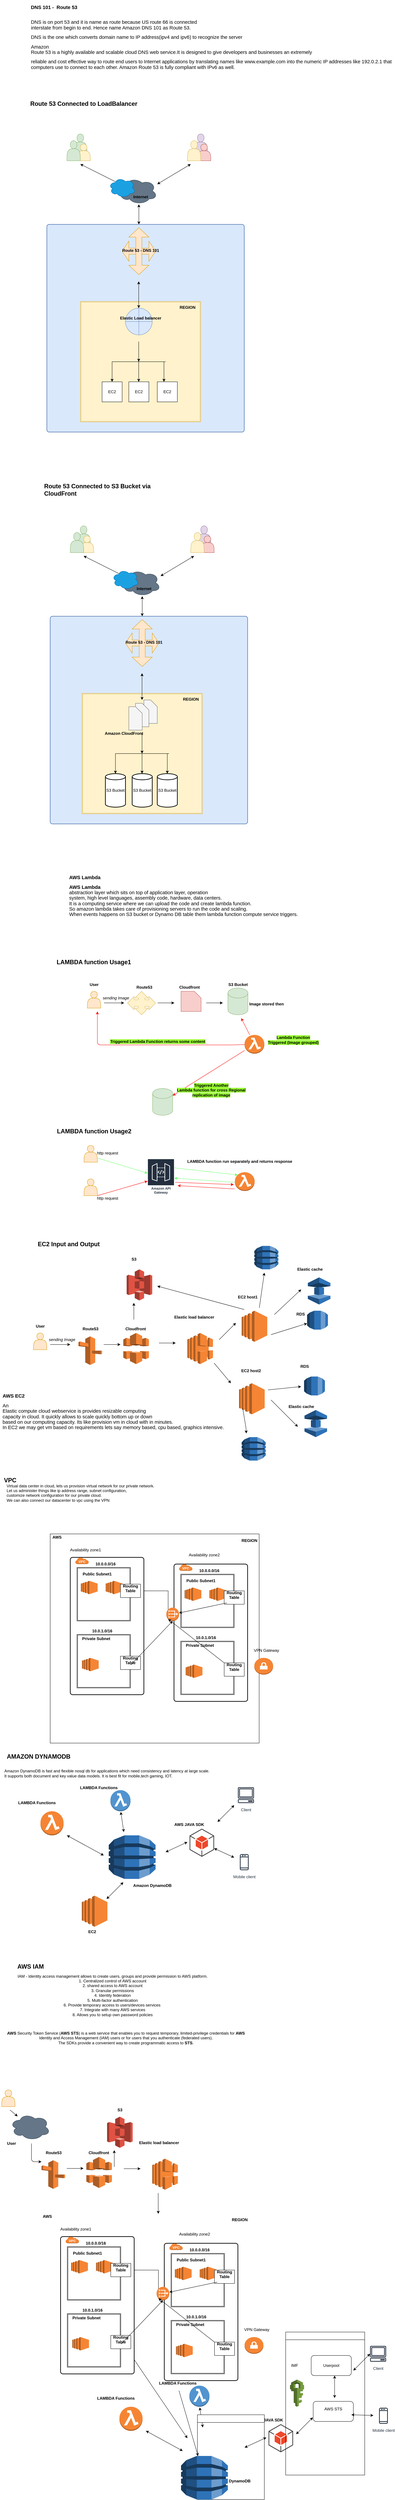 <mxfile version="14.2.2" type="github">
  <diagram id="UeQTDkwv5za3803A1B4S" name="Page-1">
    <mxGraphModel dx="946" dy="-528" grid="1" gridSize="10" guides="1" tooltips="1" connect="1" arrows="1" fold="1" page="1" pageScale="1" pageWidth="850" pageHeight="1100" math="0" shadow="0">
      <root>
        <mxCell id="0" />
        <mxCell id="1" parent="0" />
        <mxCell id="Ybsti9bT6PNA4Oe1Zu98-78" value="&lt;h2&gt;&lt;b&gt;Route 53 Connected to S3 Bucket via CloudFront&lt;br&gt;&lt;/b&gt;&lt;/h2&gt;" style="text;whiteSpace=wrap;html=1;" parent="1" vertex="1">
          <mxGeometry x="160" y="2750" width="350" height="60" as="geometry" />
        </mxCell>
        <mxCell id="Ybsti9bT6PNA4Oe1Zu98-237" value="" style="shape=actor;whiteSpace=wrap;html=1;fillColor=#d5e8d4;strokeColor=#82b366;" parent="1" vertex="1">
          <mxGeometry x="250" y="1730" width="40" height="60" as="geometry" />
        </mxCell>
        <mxCell id="Ybsti9bT6PNA4Oe1Zu98-238" value="" style="shape=actor;whiteSpace=wrap;html=1;fillColor=#fff2cc;strokeColor=#d6b656;" parent="1" vertex="1">
          <mxGeometry x="260" y="1760" width="40" height="50" as="geometry" />
        </mxCell>
        <mxCell id="Ybsti9bT6PNA4Oe1Zu98-239" value="" style="shape=actor;whiteSpace=wrap;html=1;fillColor=#d5e8d4;strokeColor=#82b366;" parent="1" vertex="1">
          <mxGeometry x="230" y="1750" width="40" height="60" as="geometry" />
        </mxCell>
        <mxCell id="Ybsti9bT6PNA4Oe1Zu98-240" value="" style="shape=actor;whiteSpace=wrap;html=1;fillColor=#e1d5e7;strokeColor=#9673a6;" parent="1" vertex="1">
          <mxGeometry x="610" y="1730" width="40" height="60" as="geometry" />
        </mxCell>
        <mxCell id="Ybsti9bT6PNA4Oe1Zu98-241" value="" style="shape=actor;whiteSpace=wrap;html=1;fillColor=#f8cecc;strokeColor=#b85450;" parent="1" vertex="1">
          <mxGeometry x="620" y="1760" width="40" height="50" as="geometry" />
        </mxCell>
        <mxCell id="Ybsti9bT6PNA4Oe1Zu98-242" value="" style="shape=actor;whiteSpace=wrap;html=1;fillColor=#fff2cc;strokeColor=#d6b656;" parent="1" vertex="1">
          <mxGeometry x="590" y="1750" width="40" height="60" as="geometry" />
        </mxCell>
        <mxCell id="Ybsti9bT6PNA4Oe1Zu98-243" value="" style="endArrow=classic;startArrow=classic;html=1;" parent="1" edge="1">
          <mxGeometry width="50" height="50" relative="1" as="geometry">
            <mxPoint x="390" y="1880" as="sourcePoint" />
            <mxPoint x="270" y="1820" as="targetPoint" />
          </mxGeometry>
        </mxCell>
        <mxCell id="Ybsti9bT6PNA4Oe1Zu98-244" value="" style="endArrow=classic;startArrow=classic;html=1;" parent="1" edge="1">
          <mxGeometry width="50" height="50" relative="1" as="geometry">
            <mxPoint x="500" y="1880" as="sourcePoint" />
            <mxPoint x="600" y="1820" as="targetPoint" />
            <Array as="points" />
          </mxGeometry>
        </mxCell>
        <mxCell id="Ybsti9bT6PNA4Oe1Zu98-245" value="" style="ellipse;shape=cloud;whiteSpace=wrap;html=1;fillColor=#647687;strokeColor=#314354;fontColor=#ffffff;" parent="1" vertex="1">
          <mxGeometry x="380" y="1860" width="120" height="80" as="geometry" />
        </mxCell>
        <mxCell id="Ybsti9bT6PNA4Oe1Zu98-246" value="" style="ellipse;shape=cloud;whiteSpace=wrap;html=1;fillColor=#1ba1e2;strokeColor=#006EAF;fontColor=#ffffff;" parent="1" vertex="1">
          <mxGeometry x="355" y="1860" width="80" height="60" as="geometry" />
        </mxCell>
        <mxCell id="Ybsti9bT6PNA4Oe1Zu98-247" value="" style="endArrow=classic;startArrow=classic;html=1;" parent="1" edge="1">
          <mxGeometry width="50" height="50" relative="1" as="geometry">
            <mxPoint x="445" y="2000" as="sourcePoint" />
            <mxPoint x="445" y="1940" as="targetPoint" />
          </mxGeometry>
        </mxCell>
        <mxCell id="Ybsti9bT6PNA4Oe1Zu98-248" value="&lt;div&gt;&lt;b&gt;Internet&lt;/b&gt;&lt;/div&gt;&lt;div&gt;&lt;br&gt;&lt;/div&gt;" style="text;html=1;align=center;verticalAlign=middle;resizable=0;points=[];autosize=1;" parent="1" vertex="1">
          <mxGeometry x="420" y="1910" width="60" height="30" as="geometry" />
        </mxCell>
        <mxCell id="Ybsti9bT6PNA4Oe1Zu98-249" value="" style="rounded=1;whiteSpace=wrap;html=1;absoluteArcSize=1;arcSize=14;strokeWidth=2;fillColor=#dae8fc;strokeColor=#6c8ebf;" parent="1" vertex="1">
          <mxGeometry x="170" y="2000" width="590" height="620" as="geometry" />
        </mxCell>
        <mxCell id="Ybsti9bT6PNA4Oe1Zu98-250" value="" style="shape=doubleArrow;whiteSpace=wrap;html=1;fillColor=#ffe6cc;strokeColor=#d79b00;" parent="1" vertex="1">
          <mxGeometry x="395" y="2050" width="100" height="60" as="geometry" />
        </mxCell>
        <mxCell id="Ybsti9bT6PNA4Oe1Zu98-251" value="" style="shape=doubleArrow;direction=south;whiteSpace=wrap;html=1;fillColor=#ffe6cc;strokeColor=#d79b00;" parent="1" vertex="1">
          <mxGeometry x="415" y="2010" width="60" height="140" as="geometry" />
        </mxCell>
        <mxCell id="Ybsti9bT6PNA4Oe1Zu98-252" value="&lt;div&gt;&lt;b&gt;Route 53 - DNS 101&lt;/b&gt;&lt;/div&gt;&lt;div&gt;&lt;b&gt;&lt;br&gt;&lt;/b&gt;&lt;/div&gt;" style="text;html=1;align=center;verticalAlign=middle;resizable=0;points=[];autosize=1;" parent="1" vertex="1">
          <mxGeometry x="385" y="2070" width="130" height="30" as="geometry" />
        </mxCell>
        <mxCell id="Ybsti9bT6PNA4Oe1Zu98-253" value="" style="shape=ext;double=1;whiteSpace=wrap;html=1;aspect=fixed;fillColor=#fff2cc;strokeColor=#d6b656;" parent="1" vertex="1">
          <mxGeometry x="270" y="2230" width="360" height="360" as="geometry" />
        </mxCell>
        <mxCell id="Ybsti9bT6PNA4Oe1Zu98-254" value="" style="endArrow=classic;startArrow=classic;html=1;" parent="1" edge="1">
          <mxGeometry width="50" height="50" relative="1" as="geometry">
            <mxPoint x="444.5" y="2250" as="sourcePoint" />
            <mxPoint x="444.5" y="2170" as="targetPoint" />
            <Array as="points" />
          </mxGeometry>
        </mxCell>
        <mxCell id="Ybsti9bT6PNA4Oe1Zu98-255" value="" style="shape=orEllipse;perimeter=ellipsePerimeter;whiteSpace=wrap;html=1;backgroundOutline=1;fillColor=#dae8fc;strokeColor=#6c8ebf;" parent="1" vertex="1">
          <mxGeometry x="405" y="2250" width="80" height="80" as="geometry" />
        </mxCell>
        <mxCell id="Ybsti9bT6PNA4Oe1Zu98-256" value="&lt;b&gt;Elastic Load balancer&lt;/b&gt;" style="text;html=1;align=center;verticalAlign=middle;resizable=0;points=[];autosize=1;" parent="1" vertex="1">
          <mxGeometry x="380" y="2270" width="140" height="20" as="geometry" />
        </mxCell>
        <mxCell id="Ybsti9bT6PNA4Oe1Zu98-257" value="" style="endArrow=classic;html=1;" parent="1" edge="1">
          <mxGeometry width="50" height="50" relative="1" as="geometry">
            <mxPoint x="365" y="2410" as="sourcePoint" />
            <mxPoint x="365" y="2470" as="targetPoint" />
          </mxGeometry>
        </mxCell>
        <mxCell id="Ybsti9bT6PNA4Oe1Zu98-258" value="" style="endArrow=classic;html=1;" parent="1" edge="1">
          <mxGeometry width="50" height="50" relative="1" as="geometry">
            <mxPoint x="444.5" y="2410" as="sourcePoint" />
            <mxPoint x="444.5" y="2470" as="targetPoint" />
          </mxGeometry>
        </mxCell>
        <mxCell id="Ybsti9bT6PNA4Oe1Zu98-259" value="" style="endArrow=classic;html=1;" parent="1" edge="1">
          <mxGeometry width="50" height="50" relative="1" as="geometry">
            <mxPoint x="520" y="2410" as="sourcePoint" />
            <mxPoint x="520" y="2470" as="targetPoint" />
            <Array as="points">
              <mxPoint x="520" y="2440" />
            </Array>
          </mxGeometry>
        </mxCell>
        <mxCell id="Ybsti9bT6PNA4Oe1Zu98-260" value="" style="endArrow=none;html=1;" parent="1" edge="1">
          <mxGeometry width="50" height="50" relative="1" as="geometry">
            <mxPoint x="365" y="2410" as="sourcePoint" />
            <mxPoint x="525" y="2410" as="targetPoint" />
          </mxGeometry>
        </mxCell>
        <mxCell id="Ybsti9bT6PNA4Oe1Zu98-261" value="" style="endArrow=classic;html=1;" parent="1" edge="1">
          <mxGeometry width="50" height="50" relative="1" as="geometry">
            <mxPoint x="444.5" y="2350" as="sourcePoint" />
            <mxPoint x="444.5" y="2410" as="targetPoint" />
            <Array as="points">
              <mxPoint x="444.5" y="2380" />
            </Array>
          </mxGeometry>
        </mxCell>
        <mxCell id="Ybsti9bT6PNA4Oe1Zu98-262" value="EC2" style="whiteSpace=wrap;html=1;aspect=fixed;" parent="1" vertex="1">
          <mxGeometry x="335" y="2470" width="60" height="60" as="geometry" />
        </mxCell>
        <mxCell id="Ybsti9bT6PNA4Oe1Zu98-263" value="EC2" style="whiteSpace=wrap;html=1;aspect=fixed;" parent="1" vertex="1">
          <mxGeometry x="415" y="2470" width="60" height="60" as="geometry" />
        </mxCell>
        <mxCell id="Ybsti9bT6PNA4Oe1Zu98-264" value="EC2" style="whiteSpace=wrap;html=1;aspect=fixed;" parent="1" vertex="1">
          <mxGeometry x="500" y="2470" width="60" height="60" as="geometry" />
        </mxCell>
        <mxCell id="Ybsti9bT6PNA4Oe1Zu98-265" value="&lt;div&gt;&lt;b&gt;REGION&lt;/b&gt;&lt;/div&gt;&lt;div&gt;&lt;br&gt;&lt;/div&gt;" style="text;html=1;align=center;verticalAlign=middle;resizable=0;points=[];autosize=1;" parent="1" vertex="1">
          <mxGeometry x="560" y="2240" width="60" height="30" as="geometry" />
        </mxCell>
        <mxCell id="Ybsti9bT6PNA4Oe1Zu98-266" value="&lt;h2&gt;&lt;b&gt;Route 53 Connected to LoadBalancer&lt;/b&gt;&lt;/h2&gt;" style="text;html=1;align=center;verticalAlign=middle;resizable=0;points=[];autosize=1;" parent="1" vertex="1">
          <mxGeometry x="110" y="1615" width="340" height="50" as="geometry" />
        </mxCell>
        <mxCell id="Ybsti9bT6PNA4Oe1Zu98-267" value="" style="shape=actor;whiteSpace=wrap;html=1;fillColor=#d5e8d4;strokeColor=#82b366;" parent="1" vertex="1">
          <mxGeometry x="260" y="2900" width="40" height="60" as="geometry" />
        </mxCell>
        <mxCell id="Ybsti9bT6PNA4Oe1Zu98-268" value="" style="shape=actor;whiteSpace=wrap;html=1;fillColor=#fff2cc;strokeColor=#d6b656;" parent="1" vertex="1">
          <mxGeometry x="270" y="2930" width="40" height="50" as="geometry" />
        </mxCell>
        <mxCell id="Ybsti9bT6PNA4Oe1Zu98-269" value="" style="shape=actor;whiteSpace=wrap;html=1;fillColor=#d5e8d4;strokeColor=#82b366;" parent="1" vertex="1">
          <mxGeometry x="240" y="2920" width="40" height="60" as="geometry" />
        </mxCell>
        <mxCell id="Ybsti9bT6PNA4Oe1Zu98-270" value="" style="shape=actor;whiteSpace=wrap;html=1;fillColor=#e1d5e7;strokeColor=#9673a6;" parent="1" vertex="1">
          <mxGeometry x="620" y="2900" width="40" height="60" as="geometry" />
        </mxCell>
        <mxCell id="Ybsti9bT6PNA4Oe1Zu98-271" value="" style="shape=actor;whiteSpace=wrap;html=1;fillColor=#f8cecc;strokeColor=#b85450;" parent="1" vertex="1">
          <mxGeometry x="630" y="2930" width="40" height="50" as="geometry" />
        </mxCell>
        <mxCell id="Ybsti9bT6PNA4Oe1Zu98-272" value="" style="shape=actor;whiteSpace=wrap;html=1;fillColor=#fff2cc;strokeColor=#d6b656;" parent="1" vertex="1">
          <mxGeometry x="600" y="2920" width="40" height="60" as="geometry" />
        </mxCell>
        <mxCell id="Ybsti9bT6PNA4Oe1Zu98-273" value="" style="endArrow=classic;startArrow=classic;html=1;" parent="1" edge="1">
          <mxGeometry width="50" height="50" relative="1" as="geometry">
            <mxPoint x="400" y="3050" as="sourcePoint" />
            <mxPoint x="280" y="2990" as="targetPoint" />
          </mxGeometry>
        </mxCell>
        <mxCell id="Ybsti9bT6PNA4Oe1Zu98-274" value="" style="endArrow=classic;startArrow=classic;html=1;" parent="1" edge="1">
          <mxGeometry width="50" height="50" relative="1" as="geometry">
            <mxPoint x="510" y="3050" as="sourcePoint" />
            <mxPoint x="610" y="2990" as="targetPoint" />
            <Array as="points" />
          </mxGeometry>
        </mxCell>
        <mxCell id="Ybsti9bT6PNA4Oe1Zu98-275" value="" style="ellipse;shape=cloud;whiteSpace=wrap;html=1;fillColor=#647687;strokeColor=#314354;fontColor=#ffffff;" parent="1" vertex="1">
          <mxGeometry x="390" y="3030" width="120" height="80" as="geometry" />
        </mxCell>
        <mxCell id="Ybsti9bT6PNA4Oe1Zu98-276" value="" style="ellipse;shape=cloud;whiteSpace=wrap;html=1;fillColor=#1ba1e2;strokeColor=#006EAF;fontColor=#ffffff;" parent="1" vertex="1">
          <mxGeometry x="365" y="3030" width="80" height="60" as="geometry" />
        </mxCell>
        <mxCell id="Ybsti9bT6PNA4Oe1Zu98-277" value="" style="endArrow=classic;startArrow=classic;html=1;" parent="1" edge="1">
          <mxGeometry width="50" height="50" relative="1" as="geometry">
            <mxPoint x="455" y="3170" as="sourcePoint" />
            <mxPoint x="455" y="3110" as="targetPoint" />
          </mxGeometry>
        </mxCell>
        <mxCell id="Ybsti9bT6PNA4Oe1Zu98-278" value="&lt;div&gt;&lt;b&gt;Internet&lt;/b&gt;&lt;/div&gt;&lt;div&gt;&lt;br&gt;&lt;/div&gt;" style="text;html=1;align=center;verticalAlign=middle;resizable=0;points=[];autosize=1;" parent="1" vertex="1">
          <mxGeometry x="430" y="3080" width="60" height="30" as="geometry" />
        </mxCell>
        <mxCell id="Ybsti9bT6PNA4Oe1Zu98-279" value="" style="rounded=1;whiteSpace=wrap;html=1;absoluteArcSize=1;arcSize=14;strokeWidth=2;fillColor=#dae8fc;strokeColor=#6c8ebf;" parent="1" vertex="1">
          <mxGeometry x="180" y="3170" width="590" height="620" as="geometry" />
        </mxCell>
        <mxCell id="Ybsti9bT6PNA4Oe1Zu98-280" value="" style="shape=doubleArrow;whiteSpace=wrap;html=1;fillColor=#ffe6cc;strokeColor=#d79b00;" parent="1" vertex="1">
          <mxGeometry x="405" y="3220" width="100" height="60" as="geometry" />
        </mxCell>
        <mxCell id="Ybsti9bT6PNA4Oe1Zu98-281" value="" style="shape=doubleArrow;direction=south;whiteSpace=wrap;html=1;fillColor=#ffe6cc;strokeColor=#d79b00;" parent="1" vertex="1">
          <mxGeometry x="425" y="3180" width="60" height="140" as="geometry" />
        </mxCell>
        <mxCell id="Ybsti9bT6PNA4Oe1Zu98-282" value="&lt;div&gt;&lt;b&gt;Route 53 - DNS 101&lt;/b&gt;&lt;/div&gt;&lt;div&gt;&lt;b&gt;&lt;br&gt;&lt;/b&gt;&lt;/div&gt;" style="text;html=1;align=center;verticalAlign=middle;resizable=0;points=[];autosize=1;" parent="1" vertex="1">
          <mxGeometry x="395" y="3240" width="130" height="30" as="geometry" />
        </mxCell>
        <mxCell id="Ybsti9bT6PNA4Oe1Zu98-283" value="" style="shape=ext;double=1;whiteSpace=wrap;html=1;aspect=fixed;fillColor=#fff2cc;strokeColor=#d6b656;" parent="1" vertex="1">
          <mxGeometry x="275" y="3400" width="360" height="360" as="geometry" />
        </mxCell>
        <mxCell id="Ybsti9bT6PNA4Oe1Zu98-284" value="" style="endArrow=classic;startArrow=classic;html=1;" parent="1" edge="1">
          <mxGeometry width="50" height="50" relative="1" as="geometry">
            <mxPoint x="454.5" y="3420" as="sourcePoint" />
            <mxPoint x="454.5" y="3340" as="targetPoint" />
            <Array as="points" />
          </mxGeometry>
        </mxCell>
        <mxCell id="Ybsti9bT6PNA4Oe1Zu98-285" value="&lt;b&gt;Amazon CloudFront&lt;br&gt;&lt;/b&gt;" style="text;html=1;align=center;verticalAlign=middle;resizable=0;points=[];autosize=1;" parent="1" vertex="1">
          <mxGeometry x="335" y="3510" width="130" height="20" as="geometry" />
        </mxCell>
        <mxCell id="Ybsti9bT6PNA4Oe1Zu98-286" value="" style="endArrow=classic;html=1;" parent="1" edge="1">
          <mxGeometry width="50" height="50" relative="1" as="geometry">
            <mxPoint x="375" y="3580" as="sourcePoint" />
            <mxPoint x="375" y="3640" as="targetPoint" />
          </mxGeometry>
        </mxCell>
        <mxCell id="Ybsti9bT6PNA4Oe1Zu98-287" value="" style="endArrow=classic;html=1;" parent="1" edge="1">
          <mxGeometry width="50" height="50" relative="1" as="geometry">
            <mxPoint x="454.5" y="3580" as="sourcePoint" />
            <mxPoint x="454.5" y="3640" as="targetPoint" />
          </mxGeometry>
        </mxCell>
        <mxCell id="Ybsti9bT6PNA4Oe1Zu98-288" value="" style="endArrow=classic;html=1;" parent="1" edge="1">
          <mxGeometry width="50" height="50" relative="1" as="geometry">
            <mxPoint x="530" y="3580" as="sourcePoint" />
            <mxPoint x="530" y="3640" as="targetPoint" />
            <Array as="points">
              <mxPoint x="530" y="3610" />
            </Array>
          </mxGeometry>
        </mxCell>
        <mxCell id="Ybsti9bT6PNA4Oe1Zu98-289" value="" style="endArrow=none;html=1;" parent="1" edge="1">
          <mxGeometry width="50" height="50" relative="1" as="geometry">
            <mxPoint x="375" y="3580" as="sourcePoint" />
            <mxPoint x="535" y="3580" as="targetPoint" />
          </mxGeometry>
        </mxCell>
        <mxCell id="Ybsti9bT6PNA4Oe1Zu98-290" value="" style="endArrow=classic;html=1;" parent="1" edge="1">
          <mxGeometry width="50" height="50" relative="1" as="geometry">
            <mxPoint x="454.5" y="3520" as="sourcePoint" />
            <mxPoint x="454.5" y="3580" as="targetPoint" />
            <Array as="points">
              <mxPoint x="454.5" y="3550" />
            </Array>
          </mxGeometry>
        </mxCell>
        <mxCell id="Ybsti9bT6PNA4Oe1Zu98-291" value="&lt;div&gt;&lt;b&gt;REGION&lt;/b&gt;&lt;/div&gt;&lt;div&gt;&lt;br&gt;&lt;/div&gt;" style="text;html=1;align=center;verticalAlign=middle;resizable=0;points=[];autosize=1;" parent="1" vertex="1">
          <mxGeometry x="570" y="3410" width="60" height="30" as="geometry" />
        </mxCell>
        <mxCell id="Ybsti9bT6PNA4Oe1Zu98-292" value="" style="verticalLabelPosition=bottom;verticalAlign=top;html=1;shape=card;whiteSpace=wrap;size=20;arcSize=12;direction=south;fillColor=#f5f5f5;strokeColor=#666666;fontColor=#333333;" parent="1" vertex="1">
          <mxGeometry x="460" y="3420" width="40" height="70" as="geometry" />
        </mxCell>
        <mxCell id="Ybsti9bT6PNA4Oe1Zu98-293" value="" style="verticalLabelPosition=bottom;verticalAlign=top;html=1;shape=card;whiteSpace=wrap;size=20;arcSize=12;direction=south;fillColor=#f5f5f5;strokeColor=#666666;fontColor=#333333;" parent="1" vertex="1">
          <mxGeometry x="435" y="3430" width="40" height="70" as="geometry" />
        </mxCell>
        <mxCell id="Ybsti9bT6PNA4Oe1Zu98-294" value="" style="verticalLabelPosition=bottom;verticalAlign=top;html=1;shape=card;whiteSpace=wrap;size=20;arcSize=12;direction=south;fillColor=#f5f5f5;strokeColor=#666666;fontColor=#333333;" parent="1" vertex="1">
          <mxGeometry x="415" y="3440" width="40" height="70" as="geometry" />
        </mxCell>
        <mxCell id="Ybsti9bT6PNA4Oe1Zu98-295" value="S3 Bucket" style="strokeWidth=2;html=1;shape=mxgraph.flowchart.direct_data;whiteSpace=wrap;direction=north;" parent="1" vertex="1">
          <mxGeometry x="345" y="3640" width="60" height="100" as="geometry" />
        </mxCell>
        <mxCell id="Ybsti9bT6PNA4Oe1Zu98-296" value="S3 Bucket" style="strokeWidth=2;html=1;shape=mxgraph.flowchart.direct_data;whiteSpace=wrap;direction=north;" parent="1" vertex="1">
          <mxGeometry x="425" y="3640" width="60" height="100" as="geometry" />
        </mxCell>
        <mxCell id="Ybsti9bT6PNA4Oe1Zu98-297" value="S3 Bucket" style="strokeWidth=2;html=1;shape=mxgraph.flowchart.direct_data;whiteSpace=wrap;direction=north;" parent="1" vertex="1">
          <mxGeometry x="500" y="3640" width="60" height="100" as="geometry" />
        </mxCell>
        <mxCell id="Ybsti9bT6PNA4Oe1Zu98-298" value="&lt;div class=&quot;OutlineElement Ltr  BCX2 SCXW133457994&quot; style=&quot;direction: ltr&quot;&gt;&lt;p class=&quot;Paragraph SCXW133457994 BCX2&quot; style=&quot;font-weight: normal ; font-style: normal ; vertical-align: baseline ; background-color: transparent ; text-align: left ; margin-left: 0px ; margin-right: 0px ; padding-left: 0px ; padding-right: 0px ; text-indent: 0px&quot;&gt;&lt;span style=&quot;font-weight: bold ; font-size: 11pt ; font-family: &amp;#34;calibri&amp;#34; , &amp;#34;calibri_embeddedfont&amp;#34; , &amp;#34;calibri_msfontservice&amp;#34; , sans-serif ; line-height: 16.188px&quot; class=&quot;TextRun SCXW133457994 BCX2&quot; lang=&quot;EN-US&quot;&gt;&lt;span class=&quot;NormalTextRun SCXW133457994 BCX2&quot; style=&quot;background-color: inherit&quot;&gt;DNS 101 -&amp;nbsp; Route 53 &lt;/span&gt;&lt;/span&gt;&lt;span class=&quot;LineBreakBlob BlobObject DragDrop SCXW133457994 BCX2&quot; style=&quot;font-size: 11pt ; line-height: 16.188px ; font-family: &amp;#34;wordvisicarriagereturn_msfontservice&amp;#34; , &amp;#34;calibri&amp;#34; , &amp;#34;calibri_embeddedfont&amp;#34; , &amp;#34;calibri_msfontservice&amp;#34; , sans-serif&quot;&gt;&lt;span class=&quot;SCXW133457994 BCX2&quot;&gt;&amp;nbsp;&lt;/span&gt;&lt;br class=&quot;SCXW133457994 BCX2&quot;&gt;&lt;/span&gt;&lt;span style=&quot;font-size: 11pt ; font-family: &amp;#34;calibri&amp;#34; , &amp;#34;calibri_embeddedfont&amp;#34; , &amp;#34;calibri_msfontservice&amp;#34; , sans-serif ; line-height: 16.188px&quot; class=&quot;TextRun EmptyTextRun SCXW133457994 BCX2&quot; lang=&quot;EN-US&quot;&gt;&lt;/span&gt;&lt;span class=&quot;EOP SCXW133457994 BCX2&quot; style=&quot;font-size: 11pt ; line-height: 16.188px ; font-family: &amp;#34;calibri&amp;#34; , &amp;#34;calibri_embeddedfont&amp;#34; , &amp;#34;calibri_msfontservice&amp;#34; , sans-serif&quot;&gt; &lt;/span&gt;&lt;span style=&quot;font-size: 11pt ; font-family: &amp;#34;calibri&amp;#34; , &amp;#34;calibri_embeddedfont&amp;#34; , &amp;#34;calibri_msfontservice&amp;#34; , sans-serif ; line-height: 16.188px&quot; class=&quot;TextRun SCXW133457994 BCX2&quot; lang=&quot;EN-US&quot;&gt;&lt;span class=&quot;NormalTextRun SCXW133457994 BCX2&quot; style=&quot;background-color: inherit&quot;&gt;&lt;br&gt;&lt;/span&gt;&lt;/span&gt;&lt;/p&gt;&lt;p class=&quot;Paragraph SCXW133457994 BCX2&quot; style=&quot;font-weight: normal ; font-style: normal ; vertical-align: baseline ; background-color: transparent ; text-align: left ; margin-left: 0px ; margin-right: 0px ; padding-left: 0px ; padding-right: 0px ; text-indent: 0px&quot;&gt;&lt;span style=&quot;font-size: 11pt ; font-family: &amp;#34;calibri&amp;#34; , &amp;#34;calibri_embeddedfont&amp;#34; , &amp;#34;calibri_msfontservice&amp;#34; , sans-serif ; line-height: 16.188px&quot; class=&quot;TextRun SCXW133457994 BCX2&quot; lang=&quot;EN-US&quot;&gt;&lt;span class=&quot;NormalTextRun SCXW133457994 BCX2&quot; style=&quot;background-color: inherit&quot;&gt;DNS&lt;/span&gt;&lt;/span&gt;&lt;span style=&quot;font-size: 11pt ; font-family: &amp;#34;calibri&amp;#34; , &amp;#34;calibri_embeddedfont&amp;#34; , &amp;#34;calibri_msfontservice&amp;#34; , sans-serif ; line-height: 16.188px&quot; class=&quot;TextRun SCXW133457994 BCX2&quot; lang=&quot;EN-US&quot;&gt;&lt;span class=&quot;NormalTextRun SCXW133457994 BCX2&quot; style=&quot;background-color: inherit&quot;&gt; is on port 53 and it is name as route because US route 66 is connected &lt;/span&gt;&lt;/span&gt;&lt;br&gt;&lt;span style=&quot;font-size: 11pt ; font-family: &amp;#34;calibri&amp;#34; , &amp;#34;calibri_embeddedfont&amp;#34; , &amp;#34;calibri_msfontservice&amp;#34; , sans-serif ; line-height: 16.188px&quot; class=&quot;TextRun SCXW133457994 BCX2&quot; lang=&quot;EN-US&quot;&gt;&lt;span class=&quot;NormalTextRun SCXW133457994 BCX2&quot; style=&quot;background-color: inherit&quot;&gt;&lt;/span&gt;&lt;/span&gt;&lt;span style=&quot;font-size: 11pt ; font-family: &amp;#34;calibri&amp;#34; , &amp;#34;calibri_embeddedfont&amp;#34; , &amp;#34;calibri_msfontservice&amp;#34; , sans-serif ; line-height: 16.188px&quot; class=&quot;TextRun SCXW133457994 BCX2&quot; lang=&quot;EN-US&quot;&gt;&lt;span class=&quot;NormalTextRun SCXW133457994 BCX2&quot; style=&quot;background-color: inherit&quot;&gt;interstate from begin to end. &lt;/span&gt;&lt;/span&gt;&lt;span style=&quot;font-size: 11pt ; font-family: &amp;#34;calibri&amp;#34; , &amp;#34;calibri_embeddedfont&amp;#34; , &amp;#34;calibri_msfontservice&amp;#34; , sans-serif ; line-height: 16.188px&quot; class=&quot;TextRun SCXW133457994 BCX2&quot; lang=&quot;EN-US&quot;&gt;&lt;span class=&quot;NormalTextRun SCXW133457994 BCX2&quot; style=&quot;background-color: inherit&quot;&gt;Hence name Amazon DNS 101 as Route 53.&lt;/span&gt;&lt;/span&gt;&lt;span class=&quot;LineBreakBlob BlobObject DragDrop SCXW133457994 BCX2&quot; style=&quot;font-size: 11pt ; line-height: 16.188px ; font-family: &amp;#34;wordvisicarriagereturn_msfontservice&amp;#34; , &amp;#34;calibri&amp;#34; , &amp;#34;calibri_embeddedfont&amp;#34; , &amp;#34;calibri_msfontservice&amp;#34; , sans-serif&quot;&gt;&lt;span class=&quot;SCXW133457994 BCX2&quot;&gt; &lt;/span&gt;&lt;/span&gt;&lt;span class=&quot;LineBreakBlob BlobObject DragDrop SCXW133457994 BCX2&quot; style=&quot;font-size: 11pt ; line-height: 16.188px ; font-family: &amp;#34;wordvisicarriagereturn_msfontservice&amp;#34; , &amp;#34;calibri&amp;#34; , &amp;#34;calibri_embeddedfont&amp;#34; , &amp;#34;calibri_msfontservice&amp;#34; , sans-serif&quot;&gt;&lt;span class=&quot;SCXW133457994 BCX2&quot;&gt;&lt;span style=&quot;font-size: 11pt ; font-family: &amp;#34;calibri&amp;#34; , &amp;#34;calibri_embeddedfont&amp;#34; , &amp;#34;calibri_msfontservice&amp;#34; , sans-serif ; line-height: 16.188px&quot; class=&quot;TextRun SCXW227536657 BCX2&quot; lang=&quot;EN-US&quot;&gt;&lt;span class=&quot;NormalTextRun SCXW227536657 BCX2&quot; style=&quot;background-color: inherit&quot;&gt;&lt;br&gt;&lt;/span&gt;&lt;/span&gt;&lt;/span&gt;&lt;/span&gt;&lt;/p&gt;&lt;p class=&quot;Paragraph SCXW133457994 BCX2&quot; style=&quot;font-weight: normal ; font-style: normal ; vertical-align: baseline ; background-color: transparent ; text-align: left ; margin-left: 0px ; margin-right: 0px ; padding-left: 0px ; padding-right: 0px ; text-indent: 0px&quot;&gt;&lt;span class=&quot;LineBreakBlob BlobObject DragDrop SCXW133457994 BCX2&quot; style=&quot;font-size: 11pt ; line-height: 16.188px ; font-family: &amp;#34;wordvisicarriagereturn_msfontservice&amp;#34; , &amp;#34;calibri&amp;#34; , &amp;#34;calibri_embeddedfont&amp;#34; , &amp;#34;calibri_msfontservice&amp;#34; , sans-serif&quot;&gt;&lt;span class=&quot;SCXW133457994 BCX2&quot;&gt;&lt;span style=&quot;font-size: 11pt ; font-family: &amp;#34;calibri&amp;#34; , &amp;#34;calibri_embeddedfont&amp;#34; , &amp;#34;calibri_msfontservice&amp;#34; , sans-serif ; line-height: 16.188px&quot; class=&quot;TextRun SCXW227536657 BCX2&quot; lang=&quot;EN-US&quot;&gt;&lt;span class=&quot;NormalTextRun SCXW227536657 BCX2&quot; style=&quot;background-color: inherit&quot;&gt;DNS is the one which converts domain name to IP &lt;/span&gt;&lt;span class=&quot;NormalTextRun ContextualSpellingAndGrammarErrorV2 SCXW227536657 BCX2&quot; style=&quot;background-color: inherit&quot;&gt;address(&lt;/span&gt;&lt;span class=&quot;NormalTextRun SCXW227536657 BCX2&quot; style=&quot;background-color: inherit&quot;&gt;ipv4 and ipv6) to recognize the server&lt;/span&gt;&lt;/span&gt;&lt;span class=&quot;EOP SCXW227536657 BCX2&quot; style=&quot;font-size: 11pt ; line-height: 16.188px ; font-family: &amp;#34;calibri&amp;#34; , &amp;#34;calibri_embeddedfont&amp;#34; , &amp;#34;calibri_msfontservice&amp;#34; , sans-serif&quot;&gt;&lt;br&gt;&lt;/span&gt;&lt;/span&gt;&lt;/span&gt;&lt;/p&gt;&lt;div class=&quot;OutlineElement Ltr  BCX2 SCXW176937576&quot; style=&quot;direction: ltr&quot;&gt;&lt;p class=&quot;Paragraph SCXW176937576 BCX2&quot; style=&quot;font-weight: normal ; font-style: normal ; vertical-align: baseline ; background-color: transparent ; text-align: left ; margin-left: 0px ; margin-right: 0px ; padding-left: 0px ; padding-right: 0px ; text-indent: 0px&quot; lang=&quot;EN-US&quot;&gt;&lt;span style=&quot;font-size: 11pt ; line-height: 16.188px ; font-family: &amp;#34;calibri&amp;#34; , &amp;#34;calibri_embeddedfont&amp;#34; , &amp;#34;calibri_msfontservice&amp;#34; , sans-serif&quot; class=&quot;TextRun SCXW176937576 BCX2&quot; lang=&quot;EN-US&quot;&gt;&lt;span style=&quot;background-color: inherit&quot; class=&quot;NormalTextRun SCXW176937576 BCX2&quot;&gt;Amazon&lt;br&gt; Route 53 is a highly available and scalable cloud DNS web service.It is designed to give developers and businesses an extremely&lt;/span&gt;&lt;/span&gt;&lt;/p&gt;&lt;p class=&quot;Paragraph SCXW176937576 BCX2&quot; style=&quot;font-weight: normal ; font-style: normal ; vertical-align: baseline ; background-color: transparent ; text-align: left ; margin-left: 0px ; margin-right: 0px ; padding-left: 0px ; padding-right: 0px ; text-indent: 0px&quot; lang=&quot;EN-US&quot;&gt;&lt;span style=&quot;font-size: 11pt ; line-height: 16.188px ; font-family: &amp;#34;calibri&amp;#34; , &amp;#34;calibri_embeddedfont&amp;#34; , &amp;#34;calibri_msfontservice&amp;#34; , sans-serif&quot; class=&quot;TextRun SCXW176937576 BCX2&quot; lang=&quot;EN-US&quot;&gt;&lt;span style=&quot;background-color: inherit&quot; class=&quot;NormalTextRun SCXW176937576 BCX2&quot;&gt; reliable and &lt;/span&gt;&lt;/span&gt;&lt;span style=&quot;font-size: 11pt ; line-height: 16.188px ; font-family: &amp;#34;calibri&amp;#34; , &amp;#34;calibri_embeddedfont&amp;#34; , &amp;#34;calibri_msfontservice&amp;#34; , sans-serif&quot; class=&quot;TextRun SCXW176937576 BCX2&quot; lang=&quot;EN-US&quot;&gt;&lt;span style=&quot;background-color: inherit&quot; class=&quot;NormalTextRun ContextualSpellingAndGrammarErrorV2 SCXW176937576 BCX2&quot;&gt;cost effective&lt;/span&gt;&lt;/span&gt;&lt;span style=&quot;font-size: 11pt ; line-height: 16.188px ; font-family: &amp;#34;calibri&amp;#34; , &amp;#34;calibri_embeddedfont&amp;#34; , &amp;#34;calibri_msfontservice&amp;#34; , sans-serif&quot; class=&quot;TextRun SCXW176937576 BCX2&quot; lang=&quot;EN-US&quot;&gt;&lt;span style=&quot;background-color: inherit&quot; class=&quot;NormalTextRun SCXW176937576 BCX2&quot;&gt; way to route end users to Internet applications by translating names like www.example.com into the numeric IP addresses like 192.0.2.1 that &lt;br&gt;computers use to connect to each other. Amazon Route 53 is fully compliant with IPv6 as well.&amp;nbsp; &lt;/span&gt;&lt;/span&gt;&lt;span class=&quot;EOP SCXW176937576 BCX2&quot; style=&quot;font-size: 11pt ; line-height: 16.188px ; font-family: &amp;#34;calibri&amp;#34; , &amp;#34;calibri_embeddedfont&amp;#34; , &amp;#34;calibri_msfontservice&amp;#34; , sans-serif&quot;&gt;&lt;br&gt;&lt;/span&gt;&lt;/p&gt;&lt;/div&gt;&lt;p class=&quot;Paragraph SCXW133457994 BCX2&quot; style=&quot;font-weight: normal ; font-style: normal ; vertical-align: baseline ; background-color: transparent ; text-align: left ; margin-left: 0px ; margin-right: 0px ; padding-left: 0px ; padding-right: 0px ; text-indent: 0px&quot;&gt;&lt;span class=&quot;LineBreakBlob BlobObject DragDrop SCXW133457994 BCX2&quot; style=&quot;font-size: 11pt ; line-height: 16.188px ; font-family: &amp;#34;wordvisicarriagereturn_msfontservice&amp;#34; , &amp;#34;calibri&amp;#34; , &amp;#34;calibri_embeddedfont&amp;#34; , &amp;#34;calibri_msfontservice&amp;#34; , sans-serif&quot;&gt;&lt;span class=&quot;SCXW133457994 BCX2&quot;&gt;&lt;span class=&quot;EOP SCXW227536657 BCX2&quot; style=&quot;font-size: 11pt ; line-height: 16.188px ; font-family: &amp;#34;calibri&amp;#34; , &amp;#34;calibri_embeddedfont&amp;#34; , &amp;#34;calibri_msfontservice&amp;#34; , sans-serif&quot;&gt;&amp;nbsp;&lt;/span&gt; &lt;/span&gt;&lt;/span&gt;&lt;/p&gt;&lt;/div&gt;&lt;div&gt;&lt;span class=&quot;LineBreakBlob BlobObject DragDrop SCXW133457994 BCX2&quot; style=&quot;font-size: 11pt ; line-height: 16.188px ; font-family: &amp;#34;wordvisicarriagereturn_msfontservice&amp;#34; , &amp;#34;calibri&amp;#34; , &amp;#34;calibri_embeddedfont&amp;#34; , &amp;#34;calibri_msfontservice&amp;#34; , sans-serif&quot;&gt;&lt;/span&gt;&lt;/div&gt;&lt;span style=&quot;font-size: 11pt ; font-family: &amp;#34;calibri&amp;#34; , &amp;#34;calibri_embeddedfont&amp;#34; , &amp;#34;calibri_msfontservice&amp;#34; , sans-serif ; line-height: 16.188px&quot; class=&quot;TextRun SCXW133457994 BCX2&quot; lang=&quot;EN-US&quot;&gt;&lt;span class=&quot;NormalTextRun SCXW133457994 BCX2&quot; style=&quot;background-color: inherit&quot;&gt;&lt;/span&gt;&lt;/span&gt;" style="text;html=1;align=center;verticalAlign=middle;resizable=0;points=[];autosize=1;" parent="1" vertex="1">
          <mxGeometry x="116" y="1330" width="1090" height="250" as="geometry" />
        </mxCell>
        <mxCell id="Ybsti9bT6PNA4Oe1Zu98-299" value="&lt;div&gt;&lt;h2&gt;&lt;b&gt;LAMBDA function Usage1&lt;/b&gt;&lt;/h2&gt;&lt;/div&gt;&lt;div&gt;&lt;b&gt;&lt;br&gt;&lt;/b&gt;&lt;/div&gt;" style="text;html=1;align=center;verticalAlign=middle;resizable=0;points=[];autosize=1;" parent="1" vertex="1">
          <mxGeometry x="190" y="4180" width="240" height="60" as="geometry" />
        </mxCell>
        <mxCell id="Ybsti9bT6PNA4Oe1Zu98-300" value="" style="shape=actor;whiteSpace=wrap;html=1;fillColor=#ffe6cc;strokeColor=#d79b00;" parent="1" vertex="1">
          <mxGeometry x="291" y="4290" width="40" height="50" as="geometry" />
        </mxCell>
        <mxCell id="Ybsti9bT6PNA4Oe1Zu98-301" value="" style="html=1;shadow=0;dashed=0;align=center;verticalAlign=middle;shape=mxgraph.arrows2.quadArrow;dy=10;dx=20;notch=24;arrowHead=10;fillColor=#fff2cc;strokeColor=#d6b656;" parent="1" vertex="1">
          <mxGeometry x="411" y="4290" width="84" height="70" as="geometry" />
        </mxCell>
        <mxCell id="Ybsti9bT6PNA4Oe1Zu98-302" value="" style="verticalLabelPosition=bottom;verticalAlign=top;html=1;shape=card;whiteSpace=wrap;size=20;arcSize=12;direction=south;fillColor=#f8cecc;strokeColor=#b85450;" parent="1" vertex="1">
          <mxGeometry x="571" y="4290" width="60" height="60" as="geometry" />
        </mxCell>
        <mxCell id="Ybsti9bT6PNA4Oe1Zu98-303" value="" style="shape=cylinder3;whiteSpace=wrap;html=1;boundedLbl=1;backgroundOutline=1;size=15;fillColor=#d5e8d4;strokeColor=#82b366;" parent="1" vertex="1">
          <mxGeometry x="711" y="4280" width="60" height="80" as="geometry" />
        </mxCell>
        <mxCell id="Ybsti9bT6PNA4Oe1Zu98-304" value="" style="endArrow=classic;html=1;" parent="1" edge="1">
          <mxGeometry width="50" height="50" relative="1" as="geometry">
            <mxPoint x="341" y="4324.5" as="sourcePoint" />
            <mxPoint x="401" y="4324.5" as="targetPoint" />
            <Array as="points">
              <mxPoint x="371" y="4324.5" />
            </Array>
          </mxGeometry>
        </mxCell>
        <mxCell id="Ybsti9bT6PNA4Oe1Zu98-305" value="&lt;div&gt;&lt;b&gt;Cloudfront&lt;/b&gt;&lt;/div&gt;&lt;div&gt;&lt;b&gt;&lt;br&gt;&lt;/b&gt;&lt;/div&gt;" style="text;html=1;align=center;verticalAlign=middle;resizable=0;points=[];autosize=1;" parent="1" vertex="1">
          <mxGeometry x="556" y="4270" width="80" height="30" as="geometry" />
        </mxCell>
        <mxCell id="Ybsti9bT6PNA4Oe1Zu98-306" value="&lt;div&gt;&lt;b&gt;Route53&lt;/b&gt;&lt;/div&gt;&lt;div&gt;&lt;b&gt;&lt;br&gt;&lt;/b&gt;&lt;/div&gt;" style="text;html=1;align=center;verticalAlign=middle;resizable=0;points=[];autosize=1;" parent="1" vertex="1">
          <mxGeometry x="431" y="4270" width="60" height="30" as="geometry" />
        </mxCell>
        <mxCell id="Ybsti9bT6PNA4Oe1Zu98-307" value="&lt;b&gt;User&lt;/b&gt;" style="text;html=1;align=center;verticalAlign=middle;resizable=0;points=[];autosize=1;" parent="1" vertex="1">
          <mxGeometry x="291" y="4260" width="40" height="20" as="geometry" />
        </mxCell>
        <mxCell id="Ybsti9bT6PNA4Oe1Zu98-308" value="&lt;i&gt;sending Image&lt;/i&gt;" style="text;html=1;align=center;verticalAlign=middle;resizable=0;points=[];autosize=1;" parent="1" vertex="1">
          <mxGeometry x="331" y="4300" width="90" height="20" as="geometry" />
        </mxCell>
        <mxCell id="Ybsti9bT6PNA4Oe1Zu98-309" value="&lt;div&gt;&lt;b&gt;S3 Bucket&lt;/b&gt;&lt;/div&gt;" style="text;html=1;align=center;verticalAlign=middle;resizable=0;points=[];autosize=1;" parent="1" vertex="1">
          <mxGeometry x="706" y="4260" width="70" height="20" as="geometry" />
        </mxCell>
        <mxCell id="Ybsti9bT6PNA4Oe1Zu98-310" value="" style="endArrow=classic;html=1;" parent="1" edge="1">
          <mxGeometry width="50" height="50" relative="1" as="geometry">
            <mxPoint x="501" y="4324.5" as="sourcePoint" />
            <mxPoint x="551" y="4324.5" as="targetPoint" />
            <Array as="points">
              <mxPoint x="531" y="4324.5" />
            </Array>
          </mxGeometry>
        </mxCell>
        <mxCell id="Ybsti9bT6PNA4Oe1Zu98-311" value="" style="endArrow=classic;html=1;" parent="1" edge="1">
          <mxGeometry width="50" height="50" relative="1" as="geometry">
            <mxPoint x="646" y="4324.5" as="sourcePoint" />
            <mxPoint x="696" y="4324.5" as="targetPoint" />
            <Array as="points">
              <mxPoint x="676" y="4324.5" />
            </Array>
          </mxGeometry>
        </mxCell>
        <mxCell id="Ybsti9bT6PNA4Oe1Zu98-312" value="&lt;span style=&quot;background-color: rgb(153 , 255 , 51)&quot;&gt;&lt;b&gt;Lambda Function&lt;br&gt;&lt;/b&gt;&lt;/span&gt;&lt;div&gt;&lt;span style=&quot;background-color: rgb(153 , 255 , 51)&quot;&gt;&lt;b&gt;Triggered (Image grouped)&lt;br&gt;&lt;/b&gt;&lt;/span&gt;&lt;/div&gt;" style="text;html=1;align=center;verticalAlign=middle;resizable=0;points=[];autosize=1;" parent="1" vertex="1">
          <mxGeometry x="821" y="4420" width="170" height="30" as="geometry" />
        </mxCell>
        <mxCell id="Ybsti9bT6PNA4Oe1Zu98-313" value="&lt;div&gt;&lt;b&gt;Image stored then&lt;/b&gt;&lt;/div&gt;&lt;div&gt;&lt;b&gt;&lt;br&gt;&lt;/b&gt;&lt;/div&gt;" style="text;html=1;align=center;verticalAlign=middle;resizable=0;points=[];autosize=1;" parent="1" vertex="1">
          <mxGeometry x="766" y="4320" width="120" height="30" as="geometry" />
        </mxCell>
        <mxCell id="Ybsti9bT6PNA4Oe1Zu98-314" value="" style="endArrow=classic;html=1;strokeColor=#FF0000;" parent="1" source="Ybsti9bT6PNA4Oe1Zu98-319" target="Ybsti9bT6PNA4Oe1Zu98-316" edge="1">
          <mxGeometry width="50" height="50" relative="1" as="geometry">
            <mxPoint x="716" y="4355" as="sourcePoint" />
            <mxPoint x="656" y="4435" as="targetPoint" />
          </mxGeometry>
        </mxCell>
        <mxCell id="Ybsti9bT6PNA4Oe1Zu98-315" value="&lt;b&gt;&lt;span style=&quot;background-color: rgb(153 , 255 , 51)&quot;&gt;Triggered Another &lt;br&gt;Lambda function for cross Regional&lt;br&gt;replication of image&lt;br&gt;&lt;/span&gt;&lt;/b&gt;" style="text;html=1;align=center;verticalAlign=middle;resizable=0;points=[];autosize=1;" parent="1" vertex="1">
          <mxGeometry x="551" y="4560" width="220" height="50" as="geometry" />
        </mxCell>
        <mxCell id="Ybsti9bT6PNA4Oe1Zu98-316" value="" style="shape=cylinder3;whiteSpace=wrap;html=1;boundedLbl=1;backgroundOutline=1;size=15;fillColor=#d5e8d4;strokeColor=#82b366;" parent="1" vertex="1">
          <mxGeometry x="486" y="4580" width="60" height="80" as="geometry" />
        </mxCell>
        <mxCell id="Ybsti9bT6PNA4Oe1Zu98-317" value="" style="endArrow=classic;html=1;strokeColor=#FF0000;" parent="1" source="Ybsti9bT6PNA4Oe1Zu98-319" edge="1">
          <mxGeometry width="50" height="50" relative="1" as="geometry">
            <mxPoint x="721" y="4420" as="sourcePoint" />
            <mxPoint x="321" y="4350" as="targetPoint" />
            <Array as="points">
              <mxPoint x="721" y="4450" />
              <mxPoint x="321" y="4450" />
            </Array>
          </mxGeometry>
        </mxCell>
        <mxCell id="Ybsti9bT6PNA4Oe1Zu98-318" value="&lt;b&gt;&lt;span style=&quot;background-color: rgb(153 , 255 , 51)&quot;&gt;Triggered Lambda Function returns some content&lt;/span&gt;&lt;/b&gt;" style="text;html=1;align=center;verticalAlign=middle;resizable=0;points=[];autosize=1;" parent="1" vertex="1">
          <mxGeometry x="351" y="4430" width="300" height="20" as="geometry" />
        </mxCell>
        <mxCell id="Ybsti9bT6PNA4Oe1Zu98-319" value="" style="outlineConnect=0;dashed=0;verticalLabelPosition=bottom;verticalAlign=top;align=center;html=1;shape=mxgraph.aws3.lambda_function;fillColor=#F58534;gradientColor=none;" parent="1" vertex="1">
          <mxGeometry x="761" y="4420" width="59" height="56" as="geometry" />
        </mxCell>
        <mxCell id="Ybsti9bT6PNA4Oe1Zu98-320" value="" style="endArrow=classic;html=1;strokeColor=#FF0000;" parent="1" source="Ybsti9bT6PNA4Oe1Zu98-319" edge="1">
          <mxGeometry width="50" height="50" relative="1" as="geometry">
            <mxPoint x="721" y="4410" as="sourcePoint" />
            <mxPoint x="751" y="4370" as="targetPoint" />
          </mxGeometry>
        </mxCell>
        <mxCell id="Ybsti9bT6PNA4Oe1Zu98-321" value="&lt;div&gt;&lt;h2&gt;&lt;b&gt;LAMBDA function Usage2&lt;/b&gt;&lt;/h2&gt;&lt;/div&gt;&lt;div&gt;&lt;b&gt;&lt;br&gt;&lt;/b&gt;&lt;/div&gt;" style="text;html=1;align=center;verticalAlign=middle;resizable=0;points=[];autosize=1;" parent="1" vertex="1">
          <mxGeometry x="191" y="4685" width="240" height="60" as="geometry" />
        </mxCell>
        <mxCell id="Ybsti9bT6PNA4Oe1Zu98-322" value="" style="shape=actor;whiteSpace=wrap;html=1;fillColor=#ffe6cc;strokeColor=#d79b00;" parent="1" vertex="1">
          <mxGeometry x="281" y="4750" width="40" height="50" as="geometry" />
        </mxCell>
        <mxCell id="Ybsti9bT6PNA4Oe1Zu98-323" value="" style="shape=actor;whiteSpace=wrap;html=1;fillColor=#ffe6cc;strokeColor=#d79b00;" parent="1" vertex="1">
          <mxGeometry x="281" y="4850" width="40" height="50" as="geometry" />
        </mxCell>
        <mxCell id="Ybsti9bT6PNA4Oe1Zu98-324" value="Amazon API Gateway" style="outlineConnect=0;fontColor=#232F3E;gradientColor=none;strokeColor=#ffffff;fillColor=#232F3E;dashed=0;verticalLabelPosition=middle;verticalAlign=bottom;align=center;html=1;whiteSpace=wrap;fontSize=10;fontStyle=1;spacing=3;shape=mxgraph.aws4.productIcon;prIcon=mxgraph.aws4.api_gateway;" parent="1" vertex="1">
          <mxGeometry x="471" y="4790" width="80" height="110" as="geometry" />
        </mxCell>
        <mxCell id="Ybsti9bT6PNA4Oe1Zu98-325" value="" style="endArrow=classic;html=1;exitX=1;exitY=0.75;exitDx=0;exitDy=0;strokeColor=#66FF66;" parent="1" source="Ybsti9bT6PNA4Oe1Zu98-322" target="Ybsti9bT6PNA4Oe1Zu98-324" edge="1">
          <mxGeometry width="50" height="50" relative="1" as="geometry">
            <mxPoint x="361" y="4790" as="sourcePoint" />
            <mxPoint x="411" y="4740" as="targetPoint" />
            <Array as="points" />
          </mxGeometry>
        </mxCell>
        <mxCell id="Ybsti9bT6PNA4Oe1Zu98-326" value="" style="endArrow=classic;html=1;strokeColor=#FF0000;" parent="1" target="Ybsti9bT6PNA4Oe1Zu98-324" edge="1">
          <mxGeometry width="50" height="50" relative="1" as="geometry">
            <mxPoint x="321" y="4900" as="sourcePoint" />
            <mxPoint x="371" y="4850" as="targetPoint" />
          </mxGeometry>
        </mxCell>
        <mxCell id="Ybsti9bT6PNA4Oe1Zu98-327" value="&lt;div&gt;http request&lt;/div&gt;&lt;div&gt;&lt;br&gt;&lt;/div&gt;" style="text;html=1;align=center;verticalAlign=middle;resizable=0;points=[];autosize=1;" parent="1" vertex="1">
          <mxGeometry x="311" y="4765" width="80" height="30" as="geometry" />
        </mxCell>
        <mxCell id="Ybsti9bT6PNA4Oe1Zu98-328" value="&lt;div&gt;http request&lt;/div&gt;&lt;div&gt;&lt;br&gt;&lt;/div&gt;" style="text;html=1;align=center;verticalAlign=middle;resizable=0;points=[];autosize=1;" parent="1" vertex="1">
          <mxGeometry x="311" y="4900" width="80" height="30" as="geometry" />
        </mxCell>
        <mxCell id="Ybsti9bT6PNA4Oe1Zu98-329" value="" style="outlineConnect=0;dashed=0;verticalLabelPosition=bottom;verticalAlign=top;align=center;html=1;shape=mxgraph.aws3.lambda_function;fillColor=#F58534;gradientColor=none;" parent="1" vertex="1">
          <mxGeometry x="732" y="4830" width="59" height="56" as="geometry" />
        </mxCell>
        <mxCell id="Ybsti9bT6PNA4Oe1Zu98-330" value="" style="endArrow=classic;html=1;exitX=1;exitY=0.75;exitDx=0;exitDy=0;strokeColor=#66FF66;entryX=0.145;entryY=0.145;entryDx=0;entryDy=0;entryPerimeter=0;" parent="1" target="Ybsti9bT6PNA4Oe1Zu98-329" edge="1">
          <mxGeometry width="50" height="50" relative="1" as="geometry">
            <mxPoint x="551" y="4817" as="sourcePoint" />
            <mxPoint x="701" y="4862.395" as="targetPoint" />
            <Array as="points" />
          </mxGeometry>
        </mxCell>
        <mxCell id="Ybsti9bT6PNA4Oe1Zu98-331" value="" style="endArrow=classic;html=1;strokeColor=#66FF66;" parent="1" target="Ybsti9bT6PNA4Oe1Zu98-324" edge="1">
          <mxGeometry width="50" height="50" relative="1" as="geometry">
            <mxPoint x="731" y="4860" as="sourcePoint" />
            <mxPoint x="846" y="4895.395" as="targetPoint" />
            <Array as="points" />
          </mxGeometry>
        </mxCell>
        <mxCell id="Ybsti9bT6PNA4Oe1Zu98-332" value="" style="endArrow=classic;html=1;strokeColor=#FF0000;" parent="1" edge="1">
          <mxGeometry width="50" height="50" relative="1" as="geometry">
            <mxPoint x="553.5" y="4860" as="sourcePoint" />
            <mxPoint x="728.5" y="4867" as="targetPoint" />
          </mxGeometry>
        </mxCell>
        <mxCell id="Ybsti9bT6PNA4Oe1Zu98-333" value="" style="endArrow=classic;html=1;strokeColor=#FF0000;" parent="1" edge="1">
          <mxGeometry width="50" height="50" relative="1" as="geometry">
            <mxPoint x="731" y="4880" as="sourcePoint" />
            <mxPoint x="561" y="4870" as="targetPoint" />
          </mxGeometry>
        </mxCell>
        <mxCell id="Ybsti9bT6PNA4Oe1Zu98-334" value="&lt;div&gt;&lt;b&gt;LAMBDA function run separately and returns response&lt;/b&gt;&lt;/div&gt;&lt;div&gt;&lt;b&gt;&lt;br&gt;&lt;/b&gt; &lt;/div&gt;" style="text;html=1;align=center;verticalAlign=middle;resizable=0;points=[];autosize=1;" parent="1" vertex="1">
          <mxGeometry x="581" y="4790" width="330" height="30" as="geometry" />
        </mxCell>
        <mxCell id="Ybsti9bT6PNA4Oe1Zu98-335" value="&lt;div class=&quot;OutlineElement Ltr SCXW253097937 BCX2&quot; style=&quot;direction: ltr&quot;&gt;&lt;p class=&quot;Paragraph SCXW253097937 BCX2&quot; style=&quot;font-weight: normal ; font-style: normal ; vertical-align: baseline ; background-color: transparent ; text-align: left ; margin-left: 0px ; margin-right: 0px ; padding-left: 0px ; padding-right: 0px ; text-indent: 0px&quot; lang=&quot;EN-US&quot;&gt;&lt;span style=&quot;font-size: 11pt ; line-height: 16.188px ; font-family: &amp;#34;calibri&amp;#34; , &amp;#34;calibri_embeddedfont&amp;#34; , &amp;#34;calibri_msfontservice&amp;#34; , sans-serif ; font-weight: bold&quot; class=&quot;TextRun SCXW253097937 BCX2&quot; lang=&quot;EN-US&quot;&gt;&lt;span style=&quot;background-color: inherit&quot; class=&quot;NormalTextRun SCXW253097937 BCX2&quot;&gt;AWS Lambda&lt;/span&gt;&lt;/span&gt;&lt;span class=&quot;EOP SCXW253097937 BCX2&quot; style=&quot;font-size: 11pt ; line-height: 16.188px ; font-family: &amp;#34;calibri&amp;#34; , &amp;#34;calibri_embeddedfont&amp;#34; , &amp;#34;calibri_msfontservice&amp;#34; , sans-serif&quot;&gt;&amp;nbsp;&lt;/span&gt;&lt;/p&gt;&lt;/div&gt;&lt;div class=&quot;OutlineElement Ltr  BCX2 SCXW253097937&quot; style=&quot;direction: ltr&quot;&gt;&lt;p class=&quot;Paragraph SCXW253097937 BCX2&quot; style=&quot;font-weight: normal ; font-style: normal ; vertical-align: baseline ; background-color: transparent ; text-align: left ; margin-left: 0px ; margin-right: 0px ; padding-left: 0px ; padding-right: 0px ; text-indent: 0px&quot; lang=&quot;EN-US&quot;&gt;&lt;span style=&quot;font-weight: bold ; font-size: 11pt ; font-family: &amp;#34;calibri&amp;#34; , &amp;#34;calibri_embeddedfont&amp;#34; , &amp;#34;calibri_msfontservice&amp;#34; , sans-serif ; line-height: 16.188px&quot; class=&quot;TextRun SCXW253097937 BCX2&quot; lang=&quot;EN-US&quot;&gt;&lt;span class=&quot;NormalTextRun SCXW253097937 BCX2&quot; style=&quot;background-color: inherit&quot;&gt;AWS Lambda&lt;/span&gt;&lt;/span&gt;&lt;span style=&quot;font-size: 11pt ; font-family: &amp;#34;calibri&amp;#34; , &amp;#34;calibri_embeddedfont&amp;#34; , &amp;#34;calibri_msfontservice&amp;#34; , sans-serif ; line-height: 16.188px&quot; class=&quot;TextRun SCXW253097937 BCX2&quot; lang=&quot;EN-US&quot;&gt;&lt;span class=&quot;NormalTextRun SCXW253097937 BCX2&quot; style=&quot;background-color: inherit&quot;&gt;&lt;br&gt; abstraction layer which sits on top of application layer, operation &lt;br&gt;system, high level languages, assembly code, hardware, data centers. &lt;/span&gt;&lt;/span&gt;&lt;span class=&quot;LineBreakBlob BlobObject DragDrop SCXW253097937 BCX2&quot; style=&quot;font-size: 11pt ; line-height: 16.188px ; font-family: &amp;#34;wordvisicarriagereturn_msfontservice&amp;#34; , &amp;#34;calibri&amp;#34; , &amp;#34;calibri_embeddedfont&amp;#34; , &amp;#34;calibri_msfontservice&amp;#34; , sans-serif&quot;&gt;&lt;span class=&quot;SCXW253097937 BCX2&quot;&gt;&amp;nbsp;&lt;/span&gt;&lt;br class=&quot;SCXW253097937 BCX2&quot;&gt;&lt;/span&gt;&lt;span style=&quot;font-size: 11pt ; font-family: &amp;#34;calibri&amp;#34; , &amp;#34;calibri_embeddedfont&amp;#34; , &amp;#34;calibri_msfontservice&amp;#34; , sans-serif ; line-height: 16.188px&quot; class=&quot;TextRun EmptyTextRun SCXW253097937 BCX2&quot; lang=&quot;EN-US&quot;&gt;&lt;/span&gt;&lt;span class=&quot;LineBreakBlob BlobObject DragDrop SCXW253097937 BCX2&quot; style=&quot;font-size: 11pt ; line-height: 16.188px ; font-family: &amp;#34;wordvisicarriagereturn_msfontservice&amp;#34; , &amp;#34;calibri&amp;#34; , &amp;#34;calibri_embeddedfont&amp;#34; , &amp;#34;calibri_msfontservice&amp;#34; , sans-serif&quot;&gt;&lt;span class=&quot;SCXW253097937 BCX2&quot;&gt; &lt;/span&gt;&lt;/span&gt;&lt;span style=&quot;font-size: 11pt ; font-family: &amp;#34;calibri&amp;#34; , &amp;#34;calibri_embeddedfont&amp;#34; , &amp;#34;calibri_msfontservice&amp;#34; , sans-serif ; line-height: 16.188px&quot; class=&quot;TextRun SCXW253097937 BCX2&quot; lang=&quot;EN-US&quot;&gt;&lt;span class=&quot;NormalTextRun SCXW253097937 BCX2&quot; style=&quot;background-color: inherit&quot;&gt;It is a computing service where we can upload the code and create lambda function. &lt;br&gt;&lt;/span&gt;&lt;/span&gt;&lt;span style=&quot;font-size: 11pt ; font-family: &amp;#34;calibri&amp;#34; , &amp;#34;calibri_embeddedfont&amp;#34; , &amp;#34;calibri_msfontservice&amp;#34; , sans-serif ; line-height: 16.188px&quot; class=&quot;TextRun SCXW253097937 BCX2&quot; lang=&quot;EN-US&quot;&gt;&lt;span class=&quot;NormalTextRun ContextualSpellingAndGrammarErrorV2 SCXW253097937 BCX2&quot; style=&quot;background-color: inherit&quot;&gt;So&lt;/span&gt;&lt;/span&gt;&lt;span style=&quot;font-size: 11pt ; font-family: &amp;#34;calibri&amp;#34; , &amp;#34;calibri_embeddedfont&amp;#34; , &amp;#34;calibri_msfontservice&amp;#34; , sans-serif ; line-height: 16.188px&quot; class=&quot;TextRun SCXW253097937 BCX2&quot; lang=&quot;EN-US&quot;&gt;&lt;span class=&quot;NormalTextRun SCXW253097937 BCX2&quot; style=&quot;background-color: inherit&quot;&gt; amazon lambda takes care of provisioning servers to run the code and scaling.&lt;/span&gt;&lt;/span&gt;&lt;span class=&quot;EOP SCXW253097937 BCX2&quot; style=&quot;font-size: 11pt ; line-height: 16.188px ; font-family: &amp;#34;calibri&amp;#34; , &amp;#34;calibri_embeddedfont&amp;#34; , &amp;#34;calibri_msfontservice&amp;#34; , sans-serif&quot;&gt; &lt;/span&gt;&lt;span style=&quot;font-size: 11pt ; line-height: 16.188px ; font-family: &amp;#34;calibri&amp;#34; , &amp;#34;calibri_embeddedfont&amp;#34; , &amp;#34;calibri_msfontservice&amp;#34; , sans-serif&quot; class=&quot;TextRun SCXW253097937 BCX2&quot; lang=&quot;EN-US&quot;&gt;&lt;span style=&quot;background-color: inherit&quot; class=&quot;NormalTextRun SCXW253097937 BCX2&quot;&gt;&lt;br&gt;When events &lt;/span&gt;&lt;span style=&quot;background-color: inherit&quot; class=&quot;NormalTextRun ContextualSpellingAndGrammarErrorV2 SCXW253097937 BCX2&quot;&gt;happens&lt;/span&gt;&lt;span style=&quot;background-color: inherit&quot; class=&quot;NormalTextRun SCXW253097937 BCX2&quot;&gt; on S3 bucket or Dynamo DB table them lambda function compute service triggers.&amp;nbsp; &lt;/span&gt;&lt;/span&gt;&lt;span class=&quot;EOP SCXW253097937 BCX2&quot; style=&quot;font-size: 11pt ; line-height: 16.188px ; font-family: &amp;#34;calibri&amp;#34; , &amp;#34;calibri_embeddedfont&amp;#34; , &amp;#34;calibri_msfontservice&amp;#34; , sans-serif&quot;&gt;&lt;br&gt;&lt;/span&gt;&lt;/p&gt;&lt;/div&gt;" style="text;html=1;align=center;verticalAlign=middle;resizable=0;points=[];autosize=1;" parent="1" vertex="1">
          <mxGeometry x="230" y="3930" width="700" height="150" as="geometry" />
        </mxCell>
        <mxCell id="Ybsti9bT6PNA4Oe1Zu98-336" value="" style="shape=actor;whiteSpace=wrap;html=1;fillColor=#ffe6cc;strokeColor=#d79b00;" parent="1" vertex="1">
          <mxGeometry x="130" y="5310" width="40" height="50" as="geometry" />
        </mxCell>
        <mxCell id="Ybsti9bT6PNA4Oe1Zu98-339" value="" style="endArrow=classic;html=1;" parent="1" edge="1">
          <mxGeometry width="50" height="50" relative="1" as="geometry">
            <mxPoint x="180" y="5344.5" as="sourcePoint" />
            <mxPoint x="240" y="5344.5" as="targetPoint" />
            <Array as="points">
              <mxPoint x="210" y="5344.5" />
            </Array>
          </mxGeometry>
        </mxCell>
        <mxCell id="Ybsti9bT6PNA4Oe1Zu98-340" value="&lt;div&gt;&lt;b&gt;Cloudfront&lt;/b&gt;&lt;/div&gt;&lt;div&gt;&lt;b&gt;&lt;br&gt;&lt;/b&gt;&lt;/div&gt;" style="text;html=1;align=center;verticalAlign=middle;resizable=0;points=[];autosize=1;" parent="1" vertex="1">
          <mxGeometry x="395" y="5290" width="80" height="30" as="geometry" />
        </mxCell>
        <mxCell id="Ybsti9bT6PNA4Oe1Zu98-341" value="&lt;div&gt;&lt;b&gt;Route53&lt;/b&gt;&lt;/div&gt;&lt;div&gt;&lt;b&gt;&lt;br&gt;&lt;/b&gt;&lt;/div&gt;" style="text;html=1;align=center;verticalAlign=middle;resizable=0;points=[];autosize=1;" parent="1" vertex="1">
          <mxGeometry x="270" y="5290" width="60" height="30" as="geometry" />
        </mxCell>
        <mxCell id="Ybsti9bT6PNA4Oe1Zu98-342" value="&lt;b&gt;User&lt;/b&gt;" style="text;html=1;align=center;verticalAlign=middle;resizable=0;points=[];autosize=1;" parent="1" vertex="1">
          <mxGeometry x="130" y="5280" width="40" height="20" as="geometry" />
        </mxCell>
        <mxCell id="Ybsti9bT6PNA4Oe1Zu98-343" value="&lt;i&gt;sending Image&lt;/i&gt;" style="text;html=1;align=center;verticalAlign=middle;resizable=0;points=[];autosize=1;" parent="1" vertex="1">
          <mxGeometry x="170" y="5320" width="90" height="20" as="geometry" />
        </mxCell>
        <mxCell id="Ybsti9bT6PNA4Oe1Zu98-344" value="" style="endArrow=classic;html=1;" parent="1" edge="1">
          <mxGeometry width="50" height="50" relative="1" as="geometry">
            <mxPoint x="340" y="5344.5" as="sourcePoint" />
            <mxPoint x="390" y="5344.5" as="targetPoint" />
            <Array as="points">
              <mxPoint x="370" y="5344.5" />
            </Array>
          </mxGeometry>
        </mxCell>
        <mxCell id="Ybsti9bT6PNA4Oe1Zu98-345" value="" style="outlineConnect=0;dashed=0;verticalLabelPosition=bottom;verticalAlign=top;align=center;html=1;shape=mxgraph.aws3.elastic_load_balancing;fillColor=#F58534;gradientColor=none;" parent="1" vertex="1">
          <mxGeometry x="590" y="5310" width="76.5" height="93" as="geometry" />
        </mxCell>
        <mxCell id="Ybsti9bT6PNA4Oe1Zu98-346" value="" style="outlineConnect=0;dashed=0;verticalLabelPosition=bottom;verticalAlign=top;align=center;html=1;shape=mxgraph.aws3.route_53;fillColor=#F58536;gradientColor=none;" parent="1" vertex="1">
          <mxGeometry x="264.5" y="5320" width="70.5" height="85.5" as="geometry" />
        </mxCell>
        <mxCell id="Ybsti9bT6PNA4Oe1Zu98-347" value="" style="outlineConnect=0;dashed=0;verticalLabelPosition=bottom;verticalAlign=top;align=center;html=1;shape=mxgraph.aws3.cloudfront;fillColor=#F58536;gradientColor=none;" parent="1" vertex="1">
          <mxGeometry x="398.5" y="5310" width="76.5" height="93" as="geometry" />
        </mxCell>
        <mxCell id="Ybsti9bT6PNA4Oe1Zu98-348" value="" style="endArrow=classic;html=1;" parent="1" edge="1">
          <mxGeometry width="50" height="50" relative="1" as="geometry">
            <mxPoint x="505" y="5340" as="sourcePoint" />
            <mxPoint x="555" y="5340" as="targetPoint" />
            <Array as="points">
              <mxPoint x="535" y="5340" />
            </Array>
          </mxGeometry>
        </mxCell>
        <mxCell id="Ybsti9bT6PNA4Oe1Zu98-349" value="" style="outlineConnect=0;dashed=0;verticalLabelPosition=bottom;verticalAlign=top;align=center;html=1;shape=mxgraph.aws3.s3;fillColor=#E05243;gradientColor=none;" parent="1" vertex="1">
          <mxGeometry x="408.5" y="5120" width="76.5" height="93" as="geometry" />
        </mxCell>
        <mxCell id="Ybsti9bT6PNA4Oe1Zu98-350" value="&lt;b&gt;S3&lt;/b&gt;" style="text;html=1;align=center;verticalAlign=middle;resizable=0;points=[];autosize=1;" parent="1" vertex="1">
          <mxGeometry x="415" y="5080" width="30" height="20" as="geometry" />
        </mxCell>
        <mxCell id="Ybsti9bT6PNA4Oe1Zu98-351" value="" style="endArrow=classic;html=1;" parent="1" edge="1">
          <mxGeometry width="50" height="50" relative="1" as="geometry">
            <mxPoint x="430" y="5270" as="sourcePoint" />
            <mxPoint x="430" y="5220" as="targetPoint" />
          </mxGeometry>
        </mxCell>
        <mxCell id="Ybsti9bT6PNA4Oe1Zu98-352" value="&lt;div&gt;&lt;b&gt;Elastic load balancer&lt;/b&gt;&lt;/div&gt;&lt;div&gt;&lt;b&gt;&lt;br&gt;&lt;/b&gt;&lt;/div&gt;" style="text;html=1;align=center;verticalAlign=middle;resizable=0;points=[];autosize=1;" parent="1" vertex="1">
          <mxGeometry x="545" y="5255" width="130" height="30" as="geometry" />
        </mxCell>
        <mxCell id="Ybsti9bT6PNA4Oe1Zu98-353" value="" style="outlineConnect=0;dashed=0;verticalLabelPosition=bottom;verticalAlign=top;align=center;html=1;shape=mxgraph.aws3.ec2;fillColor=#F58534;gradientColor=none;" parent="1" vertex="1">
          <mxGeometry x="744.5" y="5460" width="76.5" height="93" as="geometry" />
        </mxCell>
        <mxCell id="Ybsti9bT6PNA4Oe1Zu98-354" value="" style="outlineConnect=0;dashed=0;verticalLabelPosition=bottom;verticalAlign=top;align=center;html=1;shape=mxgraph.aws3.ec2;fillColor=#F58534;gradientColor=none;" parent="1" vertex="1">
          <mxGeometry x="752.25" y="5243.5" width="76.5" height="93" as="geometry" />
        </mxCell>
        <mxCell id="Ybsti9bT6PNA4Oe1Zu98-355" value="&lt;div&gt;&lt;b&gt;EC2 host1&lt;/b&gt;&lt;/div&gt;&lt;div&gt;&lt;br&gt;&lt;/div&gt;" style="text;html=1;align=center;verticalAlign=middle;resizable=0;points=[];autosize=1;" parent="1" vertex="1">
          <mxGeometry x="735" y="5195" width="70" height="30" as="geometry" />
        </mxCell>
        <mxCell id="Ybsti9bT6PNA4Oe1Zu98-356" value="&lt;div&gt;&lt;b&gt;EC2 host2&lt;/b&gt;&lt;/div&gt;&lt;div&gt;&lt;b&gt;&lt;br&gt;&lt;/b&gt;&lt;/div&gt;" style="text;html=1;align=center;verticalAlign=middle;resizable=0;points=[];autosize=1;" parent="1" vertex="1">
          <mxGeometry x="745" y="5415" width="70" height="30" as="geometry" />
        </mxCell>
        <mxCell id="Ybsti9bT6PNA4Oe1Zu98-357" value="" style="endArrow=classic;html=1;strokeColor=#000000;" parent="1" edge="1">
          <mxGeometry width="50" height="50" relative="1" as="geometry">
            <mxPoint x="685" y="5330" as="sourcePoint" />
            <mxPoint x="735" y="5280" as="targetPoint" />
          </mxGeometry>
        </mxCell>
        <mxCell id="Ybsti9bT6PNA4Oe1Zu98-358" value="" style="endArrow=classic;html=1;strokeColor=#000000;" parent="1" edge="1">
          <mxGeometry width="50" height="50" relative="1" as="geometry">
            <mxPoint x="670" y="5400" as="sourcePoint" />
            <mxPoint x="720" y="5460" as="targetPoint" />
          </mxGeometry>
        </mxCell>
        <mxCell id="Ybsti9bT6PNA4Oe1Zu98-359" value="" style="outlineConnect=0;dashed=0;verticalLabelPosition=bottom;verticalAlign=top;align=center;html=1;shape=mxgraph.aws3.elasticache;fillColor=#2E73B8;gradientColor=none;" parent="1" vertex="1">
          <mxGeometry x="950" y="5144" width="67.5" height="81" as="geometry" />
        </mxCell>
        <mxCell id="Ybsti9bT6PNA4Oe1Zu98-360" value="" style="outlineConnect=0;dashed=0;verticalLabelPosition=bottom;verticalAlign=top;align=center;html=1;shape=mxgraph.aws3.elasticache;fillColor=#2E73B8;gradientColor=none;" parent="1" vertex="1">
          <mxGeometry x="940" y="5540" width="67.5" height="81" as="geometry" />
        </mxCell>
        <mxCell id="Ybsti9bT6PNA4Oe1Zu98-361" value="&lt;b&gt;Elastic cache&lt;/b&gt;" style="text;html=1;align=center;verticalAlign=middle;resizable=0;points=[];autosize=1;" parent="1" vertex="1">
          <mxGeometry x="885" y="5520" width="90" height="20" as="geometry" />
        </mxCell>
        <mxCell id="Ybsti9bT6PNA4Oe1Zu98-362" value="&lt;b&gt;Elastic cache&lt;/b&gt;" style="text;html=1;align=center;verticalAlign=middle;resizable=0;points=[];autosize=1;" parent="1" vertex="1">
          <mxGeometry x="911" y="5110" width="90" height="20" as="geometry" />
        </mxCell>
        <mxCell id="Ybsti9bT6PNA4Oe1Zu98-363" value="" style="endArrow=classic;html=1;strokeColor=#000000;" parent="1" edge="1">
          <mxGeometry width="50" height="50" relative="1" as="geometry">
            <mxPoint x="850" y="5255" as="sourcePoint" />
            <mxPoint x="930" y="5180" as="targetPoint" />
          </mxGeometry>
        </mxCell>
        <mxCell id="Ybsti9bT6PNA4Oe1Zu98-365" value="" style="endArrow=classic;html=1;strokeColor=#000000;" parent="1" edge="1">
          <mxGeometry width="50" height="50" relative="1" as="geometry">
            <mxPoint x="840" y="5510" as="sourcePoint" />
            <mxPoint x="920" y="5590" as="targetPoint" />
          </mxGeometry>
        </mxCell>
        <mxCell id="Ybsti9bT6PNA4Oe1Zu98-366" value="" style="outlineConnect=0;dashed=0;verticalLabelPosition=bottom;verticalAlign=top;align=center;html=1;shape=mxgraph.aws3.rds;fillColor=#2E73B8;gradientColor=none;" parent="1" vertex="1">
          <mxGeometry x="947.75" y="5243.5" width="62.25" height="56.5" as="geometry" />
        </mxCell>
        <mxCell id="Ybsti9bT6PNA4Oe1Zu98-368" value="" style="outlineConnect=0;dashed=0;verticalLabelPosition=bottom;verticalAlign=top;align=center;html=1;shape=mxgraph.aws3.rds;fillColor=#2E73B8;gradientColor=none;" parent="1" vertex="1">
          <mxGeometry x="938.75" y="5440" width="62.25" height="56.5" as="geometry" />
        </mxCell>
        <mxCell id="Ybsti9bT6PNA4Oe1Zu98-369" value="&lt;b&gt;RDS&lt;/b&gt;" style="text;html=1;align=center;verticalAlign=middle;resizable=0;points=[];autosize=1;" parent="1" vertex="1">
          <mxGeometry x="920" y="5400" width="40" height="20" as="geometry" />
        </mxCell>
        <mxCell id="Ybsti9bT6PNA4Oe1Zu98-370" value="&lt;b&gt;RDS&lt;/b&gt;" style="text;html=1;align=center;verticalAlign=middle;resizable=0;points=[];autosize=1;" parent="1" vertex="1">
          <mxGeometry x="907.75" y="5243.5" width="40" height="20" as="geometry" />
        </mxCell>
        <mxCell id="Ybsti9bT6PNA4Oe1Zu98-371" value="" style="endArrow=classic;html=1;strokeColor=#000000;" parent="1" target="Ybsti9bT6PNA4Oe1Zu98-366" edge="1">
          <mxGeometry width="50" height="50" relative="1" as="geometry">
            <mxPoint x="840" y="5315" as="sourcePoint" />
            <mxPoint x="920" y="5280" as="targetPoint" />
          </mxGeometry>
        </mxCell>
        <mxCell id="Ybsti9bT6PNA4Oe1Zu98-372" value="" style="endArrow=classic;html=1;strokeColor=#000000;" parent="1" edge="1">
          <mxGeometry width="50" height="50" relative="1" as="geometry">
            <mxPoint x="831" y="5480" as="sourcePoint" />
            <mxPoint x="930" y="5470" as="targetPoint" />
          </mxGeometry>
        </mxCell>
        <mxCell id="Ybsti9bT6PNA4Oe1Zu98-373" value="" style="endArrow=classic;html=1;strokeColor=#000000;" parent="1" edge="1">
          <mxGeometry width="50" height="50" relative="1" as="geometry">
            <mxPoint x="760" y="5240" as="sourcePoint" />
            <mxPoint x="500" y="5170" as="targetPoint" />
          </mxGeometry>
        </mxCell>
        <mxCell id="Ybsti9bT6PNA4Oe1Zu98-374" value="" style="outlineConnect=0;dashed=0;verticalLabelPosition=bottom;verticalAlign=top;align=center;html=1;shape=mxgraph.aws3.dynamo_db;fillColor=#2E73B8;gradientColor=none;" parent="1" vertex="1">
          <mxGeometry x="790" y="5050" width="72" height="70" as="geometry" />
        </mxCell>
        <mxCell id="Ybsti9bT6PNA4Oe1Zu98-375" value="" style="outlineConnect=0;dashed=0;verticalLabelPosition=bottom;verticalAlign=top;align=center;html=1;shape=mxgraph.aws3.dynamo_db;fillColor=#2E73B8;gradientColor=none;" parent="1" vertex="1">
          <mxGeometry x="752.25" y="5621" width="72" height="70" as="geometry" />
        </mxCell>
        <mxCell id="Ybsti9bT6PNA4Oe1Zu98-376" value="" style="endArrow=classic;html=1;strokeColor=#000000;" parent="1" edge="1">
          <mxGeometry width="50" height="50" relative="1" as="geometry">
            <mxPoint x="805" y="5235" as="sourcePoint" />
            <mxPoint x="820" y="5130" as="targetPoint" />
          </mxGeometry>
        </mxCell>
        <mxCell id="Ybsti9bT6PNA4Oe1Zu98-377" value="" style="endArrow=classic;html=1;strokeColor=#000000;" parent="1" edge="1">
          <mxGeometry width="50" height="50" relative="1" as="geometry">
            <mxPoint x="755.5" y="5535.5" as="sourcePoint" />
            <mxPoint x="766" y="5610" as="targetPoint" />
            <Array as="points">
              <mxPoint x="765.5" y="5595.5" />
            </Array>
          </mxGeometry>
        </mxCell>
        <mxCell id="Ybsti9bT6PNA4Oe1Zu98-378" value="&lt;h2&gt;&lt;b&gt;EC2 Input and Output&lt;/b&gt;&lt;/h2&gt;" style="text;html=1;align=center;verticalAlign=middle;resizable=0;points=[];autosize=1;" parent="1" vertex="1">
          <mxGeometry x="135" y="5020" width="200" height="50" as="geometry" />
        </mxCell>
        <mxCell id="Ybsti9bT6PNA4Oe1Zu98-379" value="&lt;div class=&quot;OutlineElement Ltr  BCX2 SCXW159205198&quot; style=&quot;direction: ltr&quot;&gt;&lt;p class=&quot;Paragraph SCXW159205198 BCX2&quot; style=&quot;font-weight: normal ; font-style: normal ; vertical-align: baseline ; background-color: transparent ; text-align: left ; margin-left: 0px ; margin-right: 0px ; padding-left: 0px ; padding-right: 0px ; text-indent: 0px&quot; lang=&quot;EN-US&quot;&gt;&lt;span style=&quot;font-size: 11pt ; line-height: 16.188px ; font-family: &amp;#34;calibri&amp;#34; , &amp;#34;calibri_embeddedfont&amp;#34; , &amp;#34;calibri_msfontservice&amp;#34; , sans-serif ; font-weight: bold&quot; class=&quot;TextRun SCXW159205198 BCX2&quot; lang=&quot;EN-US&quot;&gt;&lt;span style=&quot;background-color: inherit&quot; class=&quot;NormalTextRun SCXW159205198 BCX2&quot;&gt;AWS EC2&lt;/span&gt;&lt;/span&gt;&lt;span class=&quot;EOP SCXW159205198 BCX2&quot; style=&quot;font-size: 11pt ; line-height: 16.188px ; font-family: &amp;#34;calibri&amp;#34; , &amp;#34;calibri_embeddedfont&amp;#34; , &amp;#34;calibri_msfontservice&amp;#34; , sans-serif&quot;&gt;&amp;nbsp;&lt;/span&gt;&lt;/p&gt;&lt;/div&gt;&lt;div class=&quot;OutlineElement Ltr SCXW159205198 BCX2&quot; style=&quot;direction: ltr&quot;&gt;&lt;p class=&quot;Paragraph SCXW159205198 BCX2&quot; style=&quot;font-weight: normal ; font-style: normal ; vertical-align: baseline ; background-color: transparent ; text-align: left ; margin-left: 0px ; margin-right: 0px ; padding-left: 0px ; padding-right: 0px ; text-indent: 0px&quot; lang=&quot;EN-US&quot;&gt;&lt;span style=&quot;font-size: 11pt ; line-height: 16.188px ; font-family: &amp;#34;calibri&amp;#34; , &amp;#34;calibri_embeddedfont&amp;#34; , &amp;#34;calibri_msfontservice&amp;#34; , sans-serif&quot; class=&quot;TextRun SCXW159205198 BCX2&quot; lang=&quot;EN-US&quot;&gt;&lt;span style=&quot;background-color: inherit&quot; class=&quot;NormalTextRun SCXW159205198 BCX2&quot;&gt;An&lt;br&gt; Elastic compute cloud webservice is provides resizable computing &lt;br&gt;capacity in cloud. It quickly allows to scale quickly bottom up or down &lt;br&gt;based on our computing capacity. &lt;/span&gt;&lt;/span&gt;&lt;span style=&quot;font-size: 11pt ; line-height: 16.188px ; font-family: &amp;#34;calibri&amp;#34; , &amp;#34;calibri_embeddedfont&amp;#34; , &amp;#34;calibri_msfontservice&amp;#34; , sans-serif&quot; class=&quot;TextRun SCXW159205198 BCX2&quot; lang=&quot;EN-US&quot;&gt;&lt;span style=&quot;background-color: inherit&quot; class=&quot;NormalTextRun ContextualSpellingAndGrammarErrorV2 SCXW159205198 BCX2&quot;&gt;Its&lt;/span&gt;&lt;/span&gt;&lt;span style=&quot;font-size: 11pt ; line-height: 16.188px ; font-family: &amp;#34;calibri&amp;#34; , &amp;#34;calibri_embeddedfont&amp;#34; , &amp;#34;calibri_msfontservice&amp;#34; , sans-serif&quot; class=&quot;TextRun SCXW159205198 BCX2&quot; lang=&quot;EN-US&quot;&gt;&lt;span style=&quot;background-color: inherit&quot; class=&quot;NormalTextRun SCXW159205198 BCX2&quot;&gt; like provision &lt;/span&gt;&lt;/span&gt;&lt;span style=&quot;font-size: 11pt ; line-height: 16.188px ; font-family: &amp;#34;calibri&amp;#34; , &amp;#34;calibri_embeddedfont&amp;#34; , &amp;#34;calibri_msfontservice&amp;#34; , sans-serif&quot; class=&quot;TextRun SCXW159205198 BCX2&quot; lang=&quot;EN-US&quot;&gt;&lt;span style=&quot;background-color: inherit&quot; class=&quot;NormalTextRun SpellingErrorV2 SCXW159205198 BCX2&quot;&gt;vm&lt;/span&gt;&lt;/span&gt;&lt;span style=&quot;font-size: 11pt ; line-height: 16.188px ; font-family: &amp;#34;calibri&amp;#34; , &amp;#34;calibri_embeddedfont&amp;#34; , &amp;#34;calibri_msfontservice&amp;#34; , sans-serif&quot; class=&quot;TextRun SCXW159205198 BCX2&quot; lang=&quot;EN-US&quot;&gt;&lt;span style=&quot;background-color: inherit&quot; class=&quot;NormalTextRun SCXW159205198 BCX2&quot;&gt; in cloud &lt;/span&gt;&lt;/span&gt;&lt;span style=&quot;font-size: 11pt ; line-height: 16.188px ; font-family: &amp;#34;calibri&amp;#34; , &amp;#34;calibri_embeddedfont&amp;#34; , &amp;#34;calibri_msfontservice&amp;#34; , sans-serif&quot; class=&quot;TextRun SCXW159205198 BCX2&quot; lang=&quot;EN-US&quot;&gt;&lt;span style=&quot;background-color: inherit&quot; class=&quot;NormalTextRun ContextualSpellingAndGrammarErrorV2 SCXW159205198 BCX2&quot;&gt;with in&lt;/span&gt;&lt;/span&gt;&lt;span style=&quot;font-size: 11pt ; line-height: 16.188px ; font-family: &amp;#34;calibri&amp;#34; , &amp;#34;calibri_embeddedfont&amp;#34; , &amp;#34;calibri_msfontservice&amp;#34; , sans-serif&quot; class=&quot;TextRun SCXW159205198 BCX2&quot; lang=&quot;EN-US&quot;&gt;&lt;span style=&quot;background-color: inherit&quot; class=&quot;NormalTextRun SCXW159205198 BCX2&quot;&gt; minutes. &lt;br&gt;In EC2 we may get &lt;/span&gt;&lt;/span&gt;&lt;span style=&quot;font-size: 11pt ; line-height: 16.188px ; font-family: &amp;#34;calibri&amp;#34; , &amp;#34;calibri_embeddedfont&amp;#34; , &amp;#34;calibri_msfontservice&amp;#34; , sans-serif&quot; class=&quot;TextRun SCXW159205198 BCX2&quot; lang=&quot;EN-US&quot;&gt;&lt;span style=&quot;background-color: inherit&quot; class=&quot;NormalTextRun SpellingErrorV2 SCXW159205198 BCX2&quot;&gt;vm&lt;/span&gt;&lt;/span&gt;&lt;span style=&quot;font-size: 11pt ; line-height: 16.188px ; font-family: &amp;#34;calibri&amp;#34; , &amp;#34;calibri_embeddedfont&amp;#34; , &amp;#34;calibri_msfontservice&amp;#34; , sans-serif&quot; class=&quot;TextRun SCXW159205198 BCX2&quot; lang=&quot;EN-US&quot;&gt;&lt;span style=&quot;background-color: inherit&quot; class=&quot;NormalTextRun SCXW159205198 BCX2&quot;&gt; based on requirements &lt;/span&gt;&lt;/span&gt;&lt;span style=&quot;font-size: 11pt ; line-height: 16.188px ; font-family: &amp;#34;calibri&amp;#34; , &amp;#34;calibri_embeddedfont&amp;#34; , &amp;#34;calibri_msfontservice&amp;#34; , sans-serif&quot; class=&quot;TextRun SCXW159205198 BCX2&quot; lang=&quot;EN-US&quot;&gt;&lt;span style=&quot;background-color: inherit&quot; class=&quot;NormalTextRun ContextualSpellingAndGrammarErrorV2 SCXW159205198 BCX2&quot;&gt;lets&lt;/span&gt;&lt;/span&gt;&lt;span style=&quot;font-size: 11pt ; line-height: 16.188px ; font-family: &amp;#34;calibri&amp;#34; , &amp;#34;calibri_embeddedfont&amp;#34; , &amp;#34;calibri_msfontservice&amp;#34; , sans-serif&quot; class=&quot;TextRun SCXW159205198 BCX2&quot; lang=&quot;EN-US&quot;&gt;&lt;span style=&quot;background-color: inherit&quot; class=&quot;NormalTextRun SCXW159205198 BCX2&quot;&gt; say memory based, &lt;/span&gt;&lt;/span&gt;&lt;span style=&quot;font-size: 11pt ; line-height: 16.188px ; font-family: &amp;#34;calibri&amp;#34; , &amp;#34;calibri_embeddedfont&amp;#34; , &amp;#34;calibri_msfontservice&amp;#34; , sans-serif&quot; class=&quot;TextRun SCXW159205198 BCX2&quot; lang=&quot;EN-US&quot;&gt;&lt;span style=&quot;background-color: inherit&quot; class=&quot;NormalTextRun SpellingErrorV2 SCXW159205198 BCX2&quot;&gt;cpu&lt;/span&gt;&lt;/span&gt;&lt;span style=&quot;font-size: 11pt ; line-height: 16.188px ; font-family: &amp;#34;calibri&amp;#34; , &amp;#34;calibri_embeddedfont&amp;#34; , &amp;#34;calibri_msfontservice&amp;#34; , sans-serif&quot; class=&quot;TextRun SCXW159205198 BCX2&quot; lang=&quot;EN-US&quot;&gt;&lt;span style=&quot;background-color: inherit&quot; class=&quot;NormalTextRun SCXW159205198 BCX2&quot;&gt; based, graphics intensive.&amp;nbsp; &lt;/span&gt;&lt;/span&gt;&lt;span class=&quot;EOP SCXW159205198 BCX2&quot; style=&quot;font-size: 11pt ; line-height: 16.188px ; font-family: &amp;#34;calibri&amp;#34; , &amp;#34;calibri_embeddedfont&amp;#34; , &amp;#34;calibri_msfontservice&amp;#34; , sans-serif&quot;&gt;&lt;br&gt;&lt;/span&gt;&lt;/p&gt;&lt;/div&gt;" style="text;html=1;align=center;verticalAlign=middle;resizable=0;points=[];autosize=1;" parent="1" vertex="1">
          <mxGeometry x="30" y="5475" width="680" height="140" as="geometry" />
        </mxCell>
        <mxCell id="Ybsti9bT6PNA4Oe1Zu98-380" value="&lt;div align=&quot;left&quot;&gt;Virtual data center in cloud, lets us provision virtual network for our private network. &lt;br&gt;&lt;/div&gt;&lt;div align=&quot;left&quot;&gt;Let us administer things like ip address range, subnet configuration, &lt;br&gt;&lt;/div&gt;&lt;div align=&quot;left&quot;&gt;customize network configuration for our private cloud. &lt;br&gt;&lt;/div&gt;&lt;div align=&quot;left&quot;&gt;We can also connect our datacenter to vpc using the VPN&lt;/div&gt;&lt;div&gt;&lt;br&gt;&lt;/div&gt;" style="text;html=1;align=center;verticalAlign=middle;resizable=0;points=[];autosize=1;" parent="1" vertex="1">
          <mxGeometry x="40" y="5755" width="460" height="80" as="geometry" />
        </mxCell>
        <mxCell id="Ybsti9bT6PNA4Oe1Zu98-381" value="" style="whiteSpace=wrap;html=1;aspect=fixed;" parent="1" vertex="1">
          <mxGeometry x="180" y="5910" width="624.5" height="624.5" as="geometry" />
        </mxCell>
        <mxCell id="Ybsti9bT6PNA4Oe1Zu98-384" value="&lt;b&gt;REGION&lt;/b&gt;" style="text;html=1;align=center;verticalAlign=middle;resizable=0;points=[];autosize=1;" parent="1" vertex="1">
          <mxGeometry x="744.5" y="5920" width="60" height="20" as="geometry" />
        </mxCell>
        <mxCell id="Ybsti9bT6PNA4Oe1Zu98-394" value="" style="outlineConnect=0;dashed=0;verticalLabelPosition=bottom;verticalAlign=top;align=center;html=1;shape=mxgraph.aws3.vpn_gateway;fillColor=#F58534;gradientColor=none;" parent="1" vertex="1">
          <mxGeometry x="790" y="6280" width="56.25" height="50" as="geometry" />
        </mxCell>
        <mxCell id="Ybsti9bT6PNA4Oe1Zu98-395" value="&lt;div&gt;VPN Gateway&lt;/div&gt;&lt;div&gt;&lt;br&gt;&lt;/div&gt;" style="text;html=1;align=center;verticalAlign=middle;resizable=0;points=[];autosize=1;" parent="1" vertex="1">
          <mxGeometry x="781" y="6250" width="90" height="30" as="geometry" />
        </mxCell>
        <mxCell id="Ybsti9bT6PNA4Oe1Zu98-474" value="&lt;div&gt;Availability zone1&lt;/div&gt;&lt;div&gt;&lt;br&gt;&lt;/div&gt;" style="text;html=1;align=center;verticalAlign=middle;resizable=0;points=[];autosize=1;rotation=0;" parent="1" vertex="1">
          <mxGeometry x="230" y="5950" width="110" height="30" as="geometry" />
        </mxCell>
        <mxCell id="Ybsti9bT6PNA4Oe1Zu98-555" style="edgeStyle=orthogonalEdgeStyle;rounded=0;orthogonalLoop=1;jettySize=auto;html=1;entryX=0.145;entryY=0.855;entryDx=0;entryDy=0;entryPerimeter=0;strokeColor=#000000;" parent="1" source="Ybsti9bT6PNA4Oe1Zu98-487" target="Ybsti9bT6PNA4Oe1Zu98-553" edge="1">
          <mxGeometry relative="1" as="geometry" />
        </mxCell>
        <mxCell id="Ybsti9bT6PNA4Oe1Zu98-475" value="" style="rounded=1;whiteSpace=wrap;html=1;absoluteArcSize=1;arcSize=14;strokeWidth=2;" parent="1" vertex="1">
          <mxGeometry x="240" y="5980" width="220" height="410" as="geometry" />
        </mxCell>
        <mxCell id="Ybsti9bT6PNA4Oe1Zu98-476" value="&lt;b&gt;10.0.1.0/16&lt;/b&gt;" style="text;html=1;align=center;verticalAlign=middle;resizable=0;points=[];autosize=1;" parent="1" vertex="1">
          <mxGeometry x="295" y="6190" width="80" height="20" as="geometry" />
        </mxCell>
        <mxCell id="Ybsti9bT6PNA4Oe1Zu98-477" value="&lt;b&gt;VPC&lt;/b&gt;" style="text;html=1;align=center;verticalAlign=middle;resizable=0;points=[];autosize=1;" parent="1" vertex="1">
          <mxGeometry x="255" y="5980" width="40" height="20" as="geometry" />
        </mxCell>
        <mxCell id="Ybsti9bT6PNA4Oe1Zu98-478" value="" style="outlineConnect=0;dashed=0;verticalLabelPosition=bottom;verticalAlign=top;align=center;html=1;shape=mxgraph.aws3.virtual_private_cloud;fillColor=#F58534;gradientColor=none;" parent="1" vertex="1">
          <mxGeometry x="255" y="5980" width="40" height="20" as="geometry" />
        </mxCell>
        <mxCell id="Ybsti9bT6PNA4Oe1Zu98-479" value="" style="shape=ext;double=1;whiteSpace=wrap;html=1;aspect=fixed;" parent="1" vertex="1">
          <mxGeometry x="260" y="6010" width="160" height="160" as="geometry" />
        </mxCell>
        <mxCell id="Ybsti9bT6PNA4Oe1Zu98-480" value="" style="shape=ext;double=1;whiteSpace=wrap;html=1;aspect=fixed;" parent="1" vertex="1">
          <mxGeometry x="260" y="6210" width="160" height="160" as="geometry" />
        </mxCell>
        <mxCell id="Ybsti9bT6PNA4Oe1Zu98-481" value="&lt;b&gt;Public Subnet1&lt;/b&gt;" style="text;html=1;align=center;verticalAlign=middle;resizable=0;points=[];autosize=1;" parent="1" vertex="1">
          <mxGeometry x="270" y="6020" width="100" height="20" as="geometry" />
        </mxCell>
        <mxCell id="Ybsti9bT6PNA4Oe1Zu98-482" value="&lt;div&gt;&lt;b&gt;Private Subnet&lt;/b&gt;&lt;/div&gt;&lt;div&gt;&lt;b&gt;&lt;br&gt;&lt;/b&gt;&lt;/div&gt;" style="text;html=1;align=center;verticalAlign=middle;resizable=0;points=[];autosize=1;" parent="1" vertex="1">
          <mxGeometry x="267" y="6215" width="100" height="30" as="geometry" />
        </mxCell>
        <mxCell id="Ybsti9bT6PNA4Oe1Zu98-483" value="" style="outlineConnect=0;dashed=0;verticalLabelPosition=bottom;verticalAlign=top;align=center;html=1;shape=mxgraph.aws3.ec2;fillColor=#F58534;gradientColor=none;" parent="1" vertex="1">
          <mxGeometry x="271.75" y="6050" width="50" height="40" as="geometry" />
        </mxCell>
        <mxCell id="Ybsti9bT6PNA4Oe1Zu98-484" value="" style="outlineConnect=0;dashed=0;verticalLabelPosition=bottom;verticalAlign=top;align=center;html=1;shape=mxgraph.aws3.ec2;fillColor=#F58534;gradientColor=none;" parent="1" vertex="1">
          <mxGeometry x="346" y="6050" width="50" height="40" as="geometry" />
        </mxCell>
        <mxCell id="Ybsti9bT6PNA4Oe1Zu98-485" value="" style="outlineConnect=0;dashed=0;verticalLabelPosition=bottom;verticalAlign=top;align=center;html=1;shape=mxgraph.aws3.ec2;fillColor=#F58534;gradientColor=none;" parent="1" vertex="1">
          <mxGeometry x="275" y="6280" width="50" height="40" as="geometry" />
        </mxCell>
        <mxCell id="Ybsti9bT6PNA4Oe1Zu98-486" value="&lt;b&gt;10.0.0.0/16&lt;/b&gt;" style="text;html=1;align=center;verticalAlign=middle;resizable=0;points=[];autosize=1;" parent="1" vertex="1">
          <mxGeometry x="305" y="5990" width="80" height="20" as="geometry" />
        </mxCell>
        <mxCell id="Ybsti9bT6PNA4Oe1Zu98-487" value="&lt;div&gt;Routing Table&lt;/div&gt;&lt;div&gt;&lt;br&gt;&lt;/div&gt;" style="shape=table;html=1;whiteSpace=wrap;startSize=40;container=1;collapsible=0;childLayout=tableLayout;fontStyle=1;align=center;" parent="1" vertex="1">
          <mxGeometry x="390" y="6060" width="60" height="40" as="geometry" />
        </mxCell>
        <mxCell id="Ybsti9bT6PNA4Oe1Zu98-488" value="" style="shape=partialRectangle;html=1;whiteSpace=wrap;collapsible=0;dropTarget=0;pointerEvents=0;fillColor=none;top=0;left=0;bottom=0;right=0;points=[[0,0.5],[1,0.5]];portConstraint=eastwest;" parent="Ybsti9bT6PNA4Oe1Zu98-487" vertex="1">
          <mxGeometry y="30" width="60" height="3" as="geometry" />
        </mxCell>
        <mxCell id="Ybsti9bT6PNA4Oe1Zu98-489" value="" style="shape=partialRectangle;html=1;whiteSpace=wrap;connectable=0;fillColor=none;top=0;left=0;bottom=0;right=0;overflow=hidden;" parent="Ybsti9bT6PNA4Oe1Zu98-488" vertex="1">
          <mxGeometry width="20" height="3" as="geometry" />
        </mxCell>
        <mxCell id="Ybsti9bT6PNA4Oe1Zu98-490" value="" style="shape=partialRectangle;html=1;whiteSpace=wrap;connectable=0;fillColor=none;top=0;left=0;bottom=0;right=0;overflow=hidden;" parent="Ybsti9bT6PNA4Oe1Zu98-488" vertex="1">
          <mxGeometry x="20" width="20" height="3" as="geometry" />
        </mxCell>
        <mxCell id="Ybsti9bT6PNA4Oe1Zu98-491" value="" style="shape=partialRectangle;html=1;whiteSpace=wrap;connectable=0;fillColor=none;top=0;left=0;bottom=0;right=0;overflow=hidden;" parent="Ybsti9bT6PNA4Oe1Zu98-488" vertex="1">
          <mxGeometry x="40" width="20" height="3" as="geometry" />
        </mxCell>
        <mxCell id="Ybsti9bT6PNA4Oe1Zu98-492" value="" style="shape=partialRectangle;html=1;whiteSpace=wrap;collapsible=0;dropTarget=0;pointerEvents=0;fillColor=none;top=0;left=0;bottom=0;right=0;points=[[0,0.5],[1,0.5]];portConstraint=eastwest;" parent="Ybsti9bT6PNA4Oe1Zu98-487" vertex="1">
          <mxGeometry y="33" width="60" height="4" as="geometry" />
        </mxCell>
        <mxCell id="Ybsti9bT6PNA4Oe1Zu98-493" value="" style="shape=partialRectangle;html=1;whiteSpace=wrap;connectable=0;fillColor=none;top=0;left=0;bottom=0;right=0;overflow=hidden;" parent="Ybsti9bT6PNA4Oe1Zu98-492" vertex="1">
          <mxGeometry width="20" height="4" as="geometry" />
        </mxCell>
        <mxCell id="Ybsti9bT6PNA4Oe1Zu98-494" value="" style="shape=partialRectangle;html=1;whiteSpace=wrap;connectable=0;fillColor=none;top=0;left=0;bottom=0;right=0;overflow=hidden;" parent="Ybsti9bT6PNA4Oe1Zu98-492" vertex="1">
          <mxGeometry x="20" width="20" height="4" as="geometry" />
        </mxCell>
        <mxCell id="Ybsti9bT6PNA4Oe1Zu98-495" value="" style="shape=partialRectangle;html=1;whiteSpace=wrap;connectable=0;fillColor=none;top=0;left=0;bottom=0;right=0;overflow=hidden;" parent="Ybsti9bT6PNA4Oe1Zu98-492" vertex="1">
          <mxGeometry x="40" width="20" height="4" as="geometry" />
        </mxCell>
        <mxCell id="Ybsti9bT6PNA4Oe1Zu98-496" value="" style="shape=partialRectangle;html=1;whiteSpace=wrap;collapsible=0;dropTarget=0;pointerEvents=0;fillColor=none;top=0;left=0;bottom=0;right=0;points=[[0,0.5],[1,0.5]];portConstraint=eastwest;" parent="Ybsti9bT6PNA4Oe1Zu98-487" vertex="1">
          <mxGeometry y="37" width="60" height="3" as="geometry" />
        </mxCell>
        <mxCell id="Ybsti9bT6PNA4Oe1Zu98-497" value="" style="shape=partialRectangle;html=1;whiteSpace=wrap;connectable=0;fillColor=none;top=0;left=0;bottom=0;right=0;overflow=hidden;" parent="Ybsti9bT6PNA4Oe1Zu98-496" vertex="1">
          <mxGeometry width="20" height="3" as="geometry" />
        </mxCell>
        <mxCell id="Ybsti9bT6PNA4Oe1Zu98-498" value="" style="shape=partialRectangle;html=1;whiteSpace=wrap;connectable=0;fillColor=none;top=0;left=0;bottom=0;right=0;overflow=hidden;" parent="Ybsti9bT6PNA4Oe1Zu98-496" vertex="1">
          <mxGeometry x="20" width="20" height="3" as="geometry" />
        </mxCell>
        <mxCell id="Ybsti9bT6PNA4Oe1Zu98-499" value="" style="shape=partialRectangle;html=1;whiteSpace=wrap;connectable=0;fillColor=none;top=0;left=0;bottom=0;right=0;overflow=hidden;" parent="Ybsti9bT6PNA4Oe1Zu98-496" vertex="1">
          <mxGeometry x="40" width="20" height="3" as="geometry" />
        </mxCell>
        <mxCell id="Ybsti9bT6PNA4Oe1Zu98-500" value="&lt;div&gt;Routing Table&lt;/div&gt;&lt;div&gt;&lt;br&gt;&lt;/div&gt;" style="shape=table;html=1;whiteSpace=wrap;startSize=40;container=1;collapsible=0;childLayout=tableLayout;fontStyle=1;align=center;" parent="1" vertex="1">
          <mxGeometry x="390" y="6275" width="60" height="40" as="geometry" />
        </mxCell>
        <mxCell id="Ybsti9bT6PNA4Oe1Zu98-501" value="" style="shape=partialRectangle;html=1;whiteSpace=wrap;collapsible=0;dropTarget=0;pointerEvents=0;fillColor=none;top=0;left=0;bottom=0;right=0;points=[[0,0.5],[1,0.5]];portConstraint=eastwest;" parent="Ybsti9bT6PNA4Oe1Zu98-500" vertex="1">
          <mxGeometry y="30" width="60" height="3" as="geometry" />
        </mxCell>
        <mxCell id="Ybsti9bT6PNA4Oe1Zu98-502" value="" style="shape=partialRectangle;html=1;whiteSpace=wrap;connectable=0;fillColor=none;top=0;left=0;bottom=0;right=0;overflow=hidden;" parent="Ybsti9bT6PNA4Oe1Zu98-501" vertex="1">
          <mxGeometry width="20" height="3" as="geometry" />
        </mxCell>
        <mxCell id="Ybsti9bT6PNA4Oe1Zu98-503" value="" style="shape=partialRectangle;html=1;whiteSpace=wrap;connectable=0;fillColor=none;top=0;left=0;bottom=0;right=0;overflow=hidden;" parent="Ybsti9bT6PNA4Oe1Zu98-501" vertex="1">
          <mxGeometry x="20" width="20" height="3" as="geometry" />
        </mxCell>
        <mxCell id="Ybsti9bT6PNA4Oe1Zu98-504" value="" style="shape=partialRectangle;html=1;whiteSpace=wrap;connectable=0;fillColor=none;top=0;left=0;bottom=0;right=0;overflow=hidden;" parent="Ybsti9bT6PNA4Oe1Zu98-501" vertex="1">
          <mxGeometry x="40" width="20" height="3" as="geometry" />
        </mxCell>
        <mxCell id="Ybsti9bT6PNA4Oe1Zu98-505" value="" style="shape=partialRectangle;html=1;whiteSpace=wrap;collapsible=0;dropTarget=0;pointerEvents=0;fillColor=none;top=0;left=0;bottom=0;right=0;points=[[0,0.5],[1,0.5]];portConstraint=eastwest;" parent="Ybsti9bT6PNA4Oe1Zu98-500" vertex="1">
          <mxGeometry y="33" width="60" height="4" as="geometry" />
        </mxCell>
        <mxCell id="Ybsti9bT6PNA4Oe1Zu98-506" value="" style="shape=partialRectangle;html=1;whiteSpace=wrap;connectable=0;fillColor=none;top=0;left=0;bottom=0;right=0;overflow=hidden;" parent="Ybsti9bT6PNA4Oe1Zu98-505" vertex="1">
          <mxGeometry width="20" height="4" as="geometry" />
        </mxCell>
        <mxCell id="Ybsti9bT6PNA4Oe1Zu98-507" value="" style="shape=partialRectangle;html=1;whiteSpace=wrap;connectable=0;fillColor=none;top=0;left=0;bottom=0;right=0;overflow=hidden;" parent="Ybsti9bT6PNA4Oe1Zu98-505" vertex="1">
          <mxGeometry x="20" width="20" height="4" as="geometry" />
        </mxCell>
        <mxCell id="Ybsti9bT6PNA4Oe1Zu98-508" value="" style="shape=partialRectangle;html=1;whiteSpace=wrap;connectable=0;fillColor=none;top=0;left=0;bottom=0;right=0;overflow=hidden;" parent="Ybsti9bT6PNA4Oe1Zu98-505" vertex="1">
          <mxGeometry x="40" width="20" height="4" as="geometry" />
        </mxCell>
        <mxCell id="Ybsti9bT6PNA4Oe1Zu98-509" value="" style="shape=partialRectangle;html=1;whiteSpace=wrap;collapsible=0;dropTarget=0;pointerEvents=0;fillColor=none;top=0;left=0;bottom=0;right=0;points=[[0,0.5],[1,0.5]];portConstraint=eastwest;" parent="Ybsti9bT6PNA4Oe1Zu98-500" vertex="1">
          <mxGeometry y="37" width="60" height="3" as="geometry" />
        </mxCell>
        <mxCell id="Ybsti9bT6PNA4Oe1Zu98-510" value="" style="shape=partialRectangle;html=1;whiteSpace=wrap;connectable=0;fillColor=none;top=0;left=0;bottom=0;right=0;overflow=hidden;" parent="Ybsti9bT6PNA4Oe1Zu98-509" vertex="1">
          <mxGeometry width="20" height="3" as="geometry" />
        </mxCell>
        <mxCell id="Ybsti9bT6PNA4Oe1Zu98-511" value="" style="shape=partialRectangle;html=1;whiteSpace=wrap;connectable=0;fillColor=none;top=0;left=0;bottom=0;right=0;overflow=hidden;" parent="Ybsti9bT6PNA4Oe1Zu98-509" vertex="1">
          <mxGeometry x="20" width="20" height="3" as="geometry" />
        </mxCell>
        <mxCell id="Ybsti9bT6PNA4Oe1Zu98-512" value="" style="shape=partialRectangle;html=1;whiteSpace=wrap;connectable=0;fillColor=none;top=0;left=0;bottom=0;right=0;overflow=hidden;" parent="Ybsti9bT6PNA4Oe1Zu98-509" vertex="1">
          <mxGeometry x="40" width="20" height="3" as="geometry" />
        </mxCell>
        <mxCell id="Ybsti9bT6PNA4Oe1Zu98-513" value="&lt;b&gt;AWS&lt;/b&gt;" style="text;html=1;align=center;verticalAlign=middle;resizable=0;points=[];autosize=1;rotation=0;" parent="1" vertex="1">
          <mxGeometry x="180" y="5910" width="40" height="20" as="geometry" />
        </mxCell>
        <mxCell id="Ybsti9bT6PNA4Oe1Zu98-514" value="" style="rounded=1;whiteSpace=wrap;html=1;absoluteArcSize=1;arcSize=14;strokeWidth=2;" parent="1" vertex="1">
          <mxGeometry x="550" y="6000" width="220" height="410" as="geometry" />
        </mxCell>
        <mxCell id="Ybsti9bT6PNA4Oe1Zu98-515" value="&lt;b&gt;10.0.1.0/16&lt;/b&gt;" style="text;html=1;align=center;verticalAlign=middle;resizable=0;points=[];autosize=1;" parent="1" vertex="1">
          <mxGeometry x="605" y="6210" width="80" height="20" as="geometry" />
        </mxCell>
        <mxCell id="Ybsti9bT6PNA4Oe1Zu98-516" value="&lt;b&gt;VPC&lt;/b&gt;" style="text;html=1;align=center;verticalAlign=middle;resizable=0;points=[];autosize=1;" parent="1" vertex="1">
          <mxGeometry x="565" y="6000" width="40" height="20" as="geometry" />
        </mxCell>
        <mxCell id="Ybsti9bT6PNA4Oe1Zu98-517" value="" style="outlineConnect=0;dashed=0;verticalLabelPosition=bottom;verticalAlign=top;align=center;html=1;shape=mxgraph.aws3.virtual_private_cloud;fillColor=#F58534;gradientColor=none;" parent="1" vertex="1">
          <mxGeometry x="565" y="6000" width="40" height="20" as="geometry" />
        </mxCell>
        <mxCell id="Ybsti9bT6PNA4Oe1Zu98-518" value="" style="shape=ext;double=1;whiteSpace=wrap;html=1;aspect=fixed;" parent="1" vertex="1">
          <mxGeometry x="570" y="6030" width="160" height="160" as="geometry" />
        </mxCell>
        <mxCell id="Ybsti9bT6PNA4Oe1Zu98-519" value="" style="shape=ext;double=1;whiteSpace=wrap;html=1;aspect=fixed;" parent="1" vertex="1">
          <mxGeometry x="570" y="6230" width="160" height="160" as="geometry" />
        </mxCell>
        <mxCell id="Ybsti9bT6PNA4Oe1Zu98-520" value="&lt;b&gt;Public Subnet1&lt;/b&gt;" style="text;html=1;align=center;verticalAlign=middle;resizable=0;points=[];autosize=1;" parent="1" vertex="1">
          <mxGeometry x="580" y="6040" width="100" height="20" as="geometry" />
        </mxCell>
        <mxCell id="Ybsti9bT6PNA4Oe1Zu98-521" value="&lt;div&gt;&lt;b&gt;Private Subnet&lt;/b&gt;&lt;/div&gt;&lt;div&gt;&lt;b&gt;&lt;br&gt;&lt;/b&gt;&lt;/div&gt;" style="text;html=1;align=center;verticalAlign=middle;resizable=0;points=[];autosize=1;" parent="1" vertex="1">
          <mxGeometry x="577" y="6235" width="100" height="30" as="geometry" />
        </mxCell>
        <mxCell id="Ybsti9bT6PNA4Oe1Zu98-522" value="" style="outlineConnect=0;dashed=0;verticalLabelPosition=bottom;verticalAlign=top;align=center;html=1;shape=mxgraph.aws3.ec2;fillColor=#F58534;gradientColor=none;" parent="1" vertex="1">
          <mxGeometry x="581.75" y="6070" width="50" height="40" as="geometry" />
        </mxCell>
        <mxCell id="Ybsti9bT6PNA4Oe1Zu98-523" value="" style="outlineConnect=0;dashed=0;verticalLabelPosition=bottom;verticalAlign=top;align=center;html=1;shape=mxgraph.aws3.ec2;fillColor=#F58534;gradientColor=none;" parent="1" vertex="1">
          <mxGeometry x="656" y="6070" width="50" height="40" as="geometry" />
        </mxCell>
        <mxCell id="Ybsti9bT6PNA4Oe1Zu98-524" value="" style="outlineConnect=0;dashed=0;verticalLabelPosition=bottom;verticalAlign=top;align=center;html=1;shape=mxgraph.aws3.ec2;fillColor=#F58534;gradientColor=none;" parent="1" vertex="1">
          <mxGeometry x="585" y="6300" width="50" height="40" as="geometry" />
        </mxCell>
        <mxCell id="Ybsti9bT6PNA4Oe1Zu98-525" value="&lt;b&gt;10.0.0.0/16&lt;/b&gt;" style="text;html=1;align=center;verticalAlign=middle;resizable=0;points=[];autosize=1;" parent="1" vertex="1">
          <mxGeometry x="615" y="6010" width="80" height="20" as="geometry" />
        </mxCell>
        <mxCell id="Ybsti9bT6PNA4Oe1Zu98-526" value="&lt;div&gt;Routing Table&lt;/div&gt;&lt;div&gt;&lt;br&gt;&lt;/div&gt;" style="shape=table;html=1;whiteSpace=wrap;startSize=40;container=1;collapsible=0;childLayout=tableLayout;fontStyle=1;align=center;" parent="1" vertex="1">
          <mxGeometry x="700" y="6080" width="60" height="40" as="geometry" />
        </mxCell>
        <mxCell id="Ybsti9bT6PNA4Oe1Zu98-527" value="" style="shape=partialRectangle;html=1;whiteSpace=wrap;collapsible=0;dropTarget=0;pointerEvents=0;fillColor=none;top=0;left=0;bottom=0;right=0;points=[[0,0.5],[1,0.5]];portConstraint=eastwest;" parent="Ybsti9bT6PNA4Oe1Zu98-526" vertex="1">
          <mxGeometry y="30" width="60" height="3" as="geometry" />
        </mxCell>
        <mxCell id="Ybsti9bT6PNA4Oe1Zu98-528" value="" style="shape=partialRectangle;html=1;whiteSpace=wrap;connectable=0;fillColor=none;top=0;left=0;bottom=0;right=0;overflow=hidden;" parent="Ybsti9bT6PNA4Oe1Zu98-527" vertex="1">
          <mxGeometry width="20" height="3" as="geometry" />
        </mxCell>
        <mxCell id="Ybsti9bT6PNA4Oe1Zu98-529" value="" style="shape=partialRectangle;html=1;whiteSpace=wrap;connectable=0;fillColor=none;top=0;left=0;bottom=0;right=0;overflow=hidden;" parent="Ybsti9bT6PNA4Oe1Zu98-527" vertex="1">
          <mxGeometry x="20" width="20" height="3" as="geometry" />
        </mxCell>
        <mxCell id="Ybsti9bT6PNA4Oe1Zu98-530" value="" style="shape=partialRectangle;html=1;whiteSpace=wrap;connectable=0;fillColor=none;top=0;left=0;bottom=0;right=0;overflow=hidden;" parent="Ybsti9bT6PNA4Oe1Zu98-527" vertex="1">
          <mxGeometry x="40" width="20" height="3" as="geometry" />
        </mxCell>
        <mxCell id="Ybsti9bT6PNA4Oe1Zu98-531" value="" style="shape=partialRectangle;html=1;whiteSpace=wrap;collapsible=0;dropTarget=0;pointerEvents=0;fillColor=none;top=0;left=0;bottom=0;right=0;points=[[0,0.5],[1,0.5]];portConstraint=eastwest;" parent="Ybsti9bT6PNA4Oe1Zu98-526" vertex="1">
          <mxGeometry y="33" width="60" height="4" as="geometry" />
        </mxCell>
        <mxCell id="Ybsti9bT6PNA4Oe1Zu98-532" value="" style="shape=partialRectangle;html=1;whiteSpace=wrap;connectable=0;fillColor=none;top=0;left=0;bottom=0;right=0;overflow=hidden;" parent="Ybsti9bT6PNA4Oe1Zu98-531" vertex="1">
          <mxGeometry width="20" height="4" as="geometry" />
        </mxCell>
        <mxCell id="Ybsti9bT6PNA4Oe1Zu98-533" value="" style="shape=partialRectangle;html=1;whiteSpace=wrap;connectable=0;fillColor=none;top=0;left=0;bottom=0;right=0;overflow=hidden;" parent="Ybsti9bT6PNA4Oe1Zu98-531" vertex="1">
          <mxGeometry x="20" width="20" height="4" as="geometry" />
        </mxCell>
        <mxCell id="Ybsti9bT6PNA4Oe1Zu98-534" value="" style="shape=partialRectangle;html=1;whiteSpace=wrap;connectable=0;fillColor=none;top=0;left=0;bottom=0;right=0;overflow=hidden;" parent="Ybsti9bT6PNA4Oe1Zu98-531" vertex="1">
          <mxGeometry x="40" width="20" height="4" as="geometry" />
        </mxCell>
        <mxCell id="Ybsti9bT6PNA4Oe1Zu98-535" value="" style="shape=partialRectangle;html=1;whiteSpace=wrap;collapsible=0;dropTarget=0;pointerEvents=0;fillColor=none;top=0;left=0;bottom=0;right=0;points=[[0,0.5],[1,0.5]];portConstraint=eastwest;" parent="Ybsti9bT6PNA4Oe1Zu98-526" vertex="1">
          <mxGeometry y="37" width="60" height="3" as="geometry" />
        </mxCell>
        <mxCell id="Ybsti9bT6PNA4Oe1Zu98-536" value="" style="shape=partialRectangle;html=1;whiteSpace=wrap;connectable=0;fillColor=none;top=0;left=0;bottom=0;right=0;overflow=hidden;" parent="Ybsti9bT6PNA4Oe1Zu98-535" vertex="1">
          <mxGeometry width="20" height="3" as="geometry" />
        </mxCell>
        <mxCell id="Ybsti9bT6PNA4Oe1Zu98-537" value="" style="shape=partialRectangle;html=1;whiteSpace=wrap;connectable=0;fillColor=none;top=0;left=0;bottom=0;right=0;overflow=hidden;" parent="Ybsti9bT6PNA4Oe1Zu98-535" vertex="1">
          <mxGeometry x="20" width="20" height="3" as="geometry" />
        </mxCell>
        <mxCell id="Ybsti9bT6PNA4Oe1Zu98-538" value="" style="shape=partialRectangle;html=1;whiteSpace=wrap;connectable=0;fillColor=none;top=0;left=0;bottom=0;right=0;overflow=hidden;" parent="Ybsti9bT6PNA4Oe1Zu98-535" vertex="1">
          <mxGeometry x="40" width="20" height="3" as="geometry" />
        </mxCell>
        <mxCell id="Ybsti9bT6PNA4Oe1Zu98-539" value="&lt;div&gt;Routing Table&lt;/div&gt;&lt;div&gt;&lt;br&gt;&lt;/div&gt;" style="shape=table;html=1;whiteSpace=wrap;startSize=40;container=1;collapsible=0;childLayout=tableLayout;fontStyle=1;align=center;" parent="1" vertex="1">
          <mxGeometry x="700" y="6295" width="60" height="40" as="geometry" />
        </mxCell>
        <mxCell id="Ybsti9bT6PNA4Oe1Zu98-540" value="" style="shape=partialRectangle;html=1;whiteSpace=wrap;collapsible=0;dropTarget=0;pointerEvents=0;fillColor=none;top=0;left=0;bottom=0;right=0;points=[[0,0.5],[1,0.5]];portConstraint=eastwest;" parent="Ybsti9bT6PNA4Oe1Zu98-539" vertex="1">
          <mxGeometry y="30" width="60" height="3" as="geometry" />
        </mxCell>
        <mxCell id="Ybsti9bT6PNA4Oe1Zu98-541" value="" style="shape=partialRectangle;html=1;whiteSpace=wrap;connectable=0;fillColor=none;top=0;left=0;bottom=0;right=0;overflow=hidden;" parent="Ybsti9bT6PNA4Oe1Zu98-540" vertex="1">
          <mxGeometry width="20" height="3" as="geometry" />
        </mxCell>
        <mxCell id="Ybsti9bT6PNA4Oe1Zu98-542" value="" style="shape=partialRectangle;html=1;whiteSpace=wrap;connectable=0;fillColor=none;top=0;left=0;bottom=0;right=0;overflow=hidden;" parent="Ybsti9bT6PNA4Oe1Zu98-540" vertex="1">
          <mxGeometry x="20" width="20" height="3" as="geometry" />
        </mxCell>
        <mxCell id="Ybsti9bT6PNA4Oe1Zu98-543" value="" style="shape=partialRectangle;html=1;whiteSpace=wrap;connectable=0;fillColor=none;top=0;left=0;bottom=0;right=0;overflow=hidden;" parent="Ybsti9bT6PNA4Oe1Zu98-540" vertex="1">
          <mxGeometry x="40" width="20" height="3" as="geometry" />
        </mxCell>
        <mxCell id="Ybsti9bT6PNA4Oe1Zu98-544" value="" style="shape=partialRectangle;html=1;whiteSpace=wrap;collapsible=0;dropTarget=0;pointerEvents=0;fillColor=none;top=0;left=0;bottom=0;right=0;points=[[0,0.5],[1,0.5]];portConstraint=eastwest;" parent="Ybsti9bT6PNA4Oe1Zu98-539" vertex="1">
          <mxGeometry y="33" width="60" height="4" as="geometry" />
        </mxCell>
        <mxCell id="Ybsti9bT6PNA4Oe1Zu98-545" value="" style="shape=partialRectangle;html=1;whiteSpace=wrap;connectable=0;fillColor=none;top=0;left=0;bottom=0;right=0;overflow=hidden;" parent="Ybsti9bT6PNA4Oe1Zu98-544" vertex="1">
          <mxGeometry width="20" height="4" as="geometry" />
        </mxCell>
        <mxCell id="Ybsti9bT6PNA4Oe1Zu98-546" value="" style="shape=partialRectangle;html=1;whiteSpace=wrap;connectable=0;fillColor=none;top=0;left=0;bottom=0;right=0;overflow=hidden;" parent="Ybsti9bT6PNA4Oe1Zu98-544" vertex="1">
          <mxGeometry x="20" width="20" height="4" as="geometry" />
        </mxCell>
        <mxCell id="Ybsti9bT6PNA4Oe1Zu98-547" value="" style="shape=partialRectangle;html=1;whiteSpace=wrap;connectable=0;fillColor=none;top=0;left=0;bottom=0;right=0;overflow=hidden;" parent="Ybsti9bT6PNA4Oe1Zu98-544" vertex="1">
          <mxGeometry x="40" width="20" height="4" as="geometry" />
        </mxCell>
        <mxCell id="Ybsti9bT6PNA4Oe1Zu98-548" value="" style="shape=partialRectangle;html=1;whiteSpace=wrap;collapsible=0;dropTarget=0;pointerEvents=0;fillColor=none;top=0;left=0;bottom=0;right=0;points=[[0,0.5],[1,0.5]];portConstraint=eastwest;" parent="Ybsti9bT6PNA4Oe1Zu98-539" vertex="1">
          <mxGeometry y="37" width="60" height="3" as="geometry" />
        </mxCell>
        <mxCell id="Ybsti9bT6PNA4Oe1Zu98-549" value="" style="shape=partialRectangle;html=1;whiteSpace=wrap;connectable=0;fillColor=none;top=0;left=0;bottom=0;right=0;overflow=hidden;" parent="Ybsti9bT6PNA4Oe1Zu98-548" vertex="1">
          <mxGeometry width="20" height="3" as="geometry" />
        </mxCell>
        <mxCell id="Ybsti9bT6PNA4Oe1Zu98-550" value="" style="shape=partialRectangle;html=1;whiteSpace=wrap;connectable=0;fillColor=none;top=0;left=0;bottom=0;right=0;overflow=hidden;" parent="Ybsti9bT6PNA4Oe1Zu98-548" vertex="1">
          <mxGeometry x="20" width="20" height="3" as="geometry" />
        </mxCell>
        <mxCell id="Ybsti9bT6PNA4Oe1Zu98-551" value="" style="shape=partialRectangle;html=1;whiteSpace=wrap;connectable=0;fillColor=none;top=0;left=0;bottom=0;right=0;overflow=hidden;" parent="Ybsti9bT6PNA4Oe1Zu98-548" vertex="1">
          <mxGeometry x="40" width="20" height="3" as="geometry" />
        </mxCell>
        <mxCell id="Ybsti9bT6PNA4Oe1Zu98-552" value="&lt;div&gt;Availability zone2&lt;/div&gt;&lt;div&gt;&lt;br&gt;&lt;/div&gt;" style="text;html=1;align=center;verticalAlign=middle;resizable=0;points=[];autosize=1;rotation=0;" parent="1" vertex="1">
          <mxGeometry x="585" y="5965" width="110" height="30" as="geometry" />
        </mxCell>
        <mxCell id="Ybsti9bT6PNA4Oe1Zu98-553" value="" style="outlineConnect=0;dashed=0;verticalLabelPosition=bottom;verticalAlign=top;align=center;html=1;shape=mxgraph.aws3.vpc_nat_gateway;fillColor=#F58536;gradientColor=none;" parent="1" vertex="1">
          <mxGeometry x="527" y="6130" width="38" height="40" as="geometry" />
        </mxCell>
        <mxCell id="Ybsti9bT6PNA4Oe1Zu98-554" value="" style="endArrow=classic;html=1;strokeColor=#000000;exitX=0.517;exitY=-1.333;exitDx=0;exitDy=0;exitPerimeter=0;" parent="1" source="Ybsti9bT6PNA4Oe1Zu98-501" edge="1">
          <mxGeometry width="50" height="50" relative="1" as="geometry">
            <mxPoint x="496" y="6220" as="sourcePoint" />
            <mxPoint x="546" y="6170" as="targetPoint" />
          </mxGeometry>
        </mxCell>
        <mxCell id="Ybsti9bT6PNA4Oe1Zu98-556" value="" style="endArrow=classic;html=1;strokeColor=#000000;exitX=0.133;exitY=0.9;exitDx=0;exitDy=0;exitPerimeter=0;" parent="1" source="Ybsti9bT6PNA4Oe1Zu98-526" target="Ybsti9bT6PNA4Oe1Zu98-553" edge="1">
          <mxGeometry width="50" height="50" relative="1" as="geometry">
            <mxPoint x="440" y="6230" as="sourcePoint" />
            <mxPoint x="490" y="6180" as="targetPoint" />
          </mxGeometry>
        </mxCell>
        <mxCell id="Ybsti9bT6PNA4Oe1Zu98-557" value="" style="endArrow=classic;html=1;strokeColor=#000000;entryX=0.145;entryY=0.855;entryDx=0;entryDy=0;entryPerimeter=0;exitX=0;exitY=0;exitDx=0;exitDy=0;" parent="1" source="Ybsti9bT6PNA4Oe1Zu98-539" target="Ybsti9bT6PNA4Oe1Zu98-553" edge="1">
          <mxGeometry width="50" height="50" relative="1" as="geometry">
            <mxPoint x="440" y="6230" as="sourcePoint" />
            <mxPoint x="490" y="6180" as="targetPoint" />
          </mxGeometry>
        </mxCell>
        <mxCell id="Ybsti9bT6PNA4Oe1Zu98-558" value="&lt;h2&gt;VPC&lt;/h2&gt;" style="text;html=1;align=center;verticalAlign=middle;resizable=0;points=[];autosize=1;" parent="1" vertex="1">
          <mxGeometry x="35" y="5725" width="50" height="50" as="geometry" />
        </mxCell>
        <mxCell id="Ybsti9bT6PNA4Oe1Zu98-559" value="&lt;div align=&quot;left&quot;&gt;Amazon DynamoDB is fast and flexible nosql db for applications which need consistency and latency at large scale. &lt;br&gt;&lt;/div&gt;&lt;div align=&quot;left&quot;&gt;It supports both document and key value data models. It is best fit for mobile,tech gaming, IOT.&lt;br&gt;&lt;/div&gt;" style="text;html=1;align=left;verticalAlign=middle;resizable=0;points=[];autosize=1;" parent="1" vertex="1">
          <mxGeometry x="41" y="6610" width="630" height="30" as="geometry" />
        </mxCell>
        <mxCell id="Ybsti9bT6PNA4Oe1Zu98-560" value="&lt;h2&gt;AMAZON DYNAMODB&lt;/h2&gt;" style="text;html=1;align=center;verticalAlign=middle;resizable=0;points=[];autosize=1;" parent="1" vertex="1">
          <mxGeometry x="40" y="6550" width="210" height="50" as="geometry" />
        </mxCell>
        <mxCell id="Ybsti9bT6PNA4Oe1Zu98-561" value="" style="outlineConnect=0;dashed=0;verticalLabelPosition=bottom;verticalAlign=top;align=center;html=1;shape=mxgraph.aws3.ec2;fillColor=#F58534;gradientColor=none;" parent="1" vertex="1">
          <mxGeometry x="274.5" y="6990" width="76.5" height="93" as="geometry" />
        </mxCell>
        <mxCell id="Ybsti9bT6PNA4Oe1Zu98-562" value="" style="outlineConnect=0;dashed=0;verticalLabelPosition=bottom;verticalAlign=top;align=center;html=1;shape=mxgraph.aws3.dynamo_db;fillColor=#2E73B8;gradientColor=none;" parent="1" vertex="1">
          <mxGeometry x="355" y="6810" width="140" height="130" as="geometry" />
        </mxCell>
        <mxCell id="Ybsti9bT6PNA4Oe1Zu98-563" value="" style="outlineConnect=0;dashed=0;verticalLabelPosition=bottom;verticalAlign=top;align=center;html=1;shape=mxgraph.aws3.lambda_function;fillColor=#F58534;gradientColor=none;" parent="1" vertex="1">
          <mxGeometry x="151" y="6738" width="69" height="72" as="geometry" />
        </mxCell>
        <mxCell id="Ybsti9bT6PNA4Oe1Zu98-564" value="" style="outlineConnect=0;dashed=0;verticalLabelPosition=bottom;verticalAlign=top;align=center;html=1;shape=mxgraph.aws3.lambda_function;fillColor=#5294CF;gradientColor=none;" parent="1" vertex="1">
          <mxGeometry x="360" y="6675" width="60" height="63" as="geometry" />
        </mxCell>
        <mxCell id="Ybsti9bT6PNA4Oe1Zu98-568" value="" style="endArrow=classic;startArrow=classic;html=1;strokeColor=#000000;" parent="1" edge="1">
          <mxGeometry width="50" height="50" relative="1" as="geometry">
            <mxPoint x="348.5" y="7000" as="sourcePoint" />
            <mxPoint x="398.5" y="6950" as="targetPoint" />
          </mxGeometry>
        </mxCell>
        <mxCell id="Ybsti9bT6PNA4Oe1Zu98-569" value="" style="endArrow=classic;startArrow=classic;html=1;strokeColor=#000000;" parent="1" edge="1">
          <mxGeometry width="50" height="50" relative="1" as="geometry">
            <mxPoint x="340" y="6870" as="sourcePoint" />
            <mxPoint x="230" y="6810" as="targetPoint" />
          </mxGeometry>
        </mxCell>
        <mxCell id="Ybsti9bT6PNA4Oe1Zu98-570" value="" style="endArrow=classic;startArrow=classic;html=1;strokeColor=#000000;" parent="1" edge="1">
          <mxGeometry width="50" height="50" relative="1" as="geometry">
            <mxPoint x="400" y="6800" as="sourcePoint" />
            <mxPoint x="391" y="6740" as="targetPoint" />
          </mxGeometry>
        </mxCell>
        <mxCell id="Ybsti9bT6PNA4Oe1Zu98-571" value="Client" style="outlineConnect=0;fontColor=#232F3E;gradientColor=none;strokeColor=#232F3E;fillColor=#ffffff;dashed=0;verticalLabelPosition=bottom;verticalAlign=top;align=center;html=1;fontSize=12;fontStyle=0;aspect=fixed;shape=mxgraph.aws4.resourceIcon;resIcon=mxgraph.aws4.client;" parent="1" vertex="1">
          <mxGeometry x="735" y="6660" width="60" height="60" as="geometry" />
        </mxCell>
        <mxCell id="Ybsti9bT6PNA4Oe1Zu98-572" value="Mobile client" style="outlineConnect=0;fontColor=#232F3E;gradientColor=none;strokeColor=#232F3E;fillColor=#ffffff;dashed=0;verticalLabelPosition=bottom;verticalAlign=top;align=center;html=1;fontSize=12;fontStyle=0;aspect=fixed;shape=mxgraph.aws4.resourceIcon;resIcon=mxgraph.aws4.mobile_client;" parent="1" vertex="1">
          <mxGeometry x="730" y="6860" width="60" height="60" as="geometry" />
        </mxCell>
        <mxCell id="Ybsti9bT6PNA4Oe1Zu98-573" value="" style="outlineConnect=0;dashed=0;verticalLabelPosition=bottom;verticalAlign=top;align=center;html=1;shape=mxgraph.aws3.android;fillColor=#EE472A;gradientColor=none;" parent="1" vertex="1">
          <mxGeometry x="596.5" y="6790" width="73.5" height="84" as="geometry" />
        </mxCell>
        <mxCell id="Ybsti9bT6PNA4Oe1Zu98-574" value="" style="endArrow=classic;startArrow=classic;html=1;strokeColor=#000000;" parent="1" edge="1">
          <mxGeometry width="50" height="50" relative="1" as="geometry">
            <mxPoint x="525" y="6860" as="sourcePoint" />
            <mxPoint x="590" y="6830" as="targetPoint" />
          </mxGeometry>
        </mxCell>
        <mxCell id="Ybsti9bT6PNA4Oe1Zu98-575" value="" style="endArrow=classic;startArrow=classic;html=1;strokeColor=#000000;" parent="1" edge="1">
          <mxGeometry width="50" height="50" relative="1" as="geometry">
            <mxPoint x="680" y="6770" as="sourcePoint" />
            <mxPoint x="730" y="6720" as="targetPoint" />
          </mxGeometry>
        </mxCell>
        <mxCell id="Ybsti9bT6PNA4Oe1Zu98-576" value="" style="endArrow=classic;startArrow=classic;html=1;strokeColor=#000000;" parent="1" source="Ybsti9bT6PNA4Oe1Zu98-573" target="Ybsti9bT6PNA4Oe1Zu98-572" edge="1">
          <mxGeometry width="50" height="50" relative="1" as="geometry">
            <mxPoint x="640" y="6920" as="sourcePoint" />
            <mxPoint x="705" y="6890" as="targetPoint" />
          </mxGeometry>
        </mxCell>
        <mxCell id="Ybsti9bT6PNA4Oe1Zu98-577" value="&lt;div&gt;&lt;b&gt;AWS JAVA SDK&lt;/b&gt;&lt;/div&gt;&lt;div&gt;&lt;br&gt;&lt;/div&gt;" style="text;html=1;align=center;verticalAlign=middle;resizable=0;points=[];autosize=1;" parent="1" vertex="1">
          <mxGeometry x="540" y="6770" width="110" height="30" as="geometry" />
        </mxCell>
        <mxCell id="Ybsti9bT6PNA4Oe1Zu98-578" value="&lt;div&gt;&lt;b&gt;LAMBDA Functions&lt;/b&gt;&lt;/div&gt;&lt;div&gt;&lt;b&gt;&lt;br&gt;&lt;/b&gt;&lt;/div&gt;" style="text;html=1;align=center;verticalAlign=middle;resizable=0;points=[];autosize=1;" parent="1" vertex="1">
          <mxGeometry x="75" y="6705" width="130" height="30" as="geometry" />
        </mxCell>
        <mxCell id="Ybsti9bT6PNA4Oe1Zu98-579" value="&lt;div&gt;&lt;b&gt;LAMBDA Functions&lt;/b&gt;&lt;/div&gt;&lt;div&gt;&lt;b&gt;&lt;br&gt;&lt;/b&gt;&lt;/div&gt;" style="text;html=1;align=center;verticalAlign=middle;resizable=0;points=[];autosize=1;" parent="1" vertex="1">
          <mxGeometry x="259.5" y="6660" width="130" height="30" as="geometry" />
        </mxCell>
        <mxCell id="Ybsti9bT6PNA4Oe1Zu98-580" value="&lt;b&gt;Amazon DynamoDB&lt;/b&gt;" style="text;html=1;align=center;verticalAlign=middle;resizable=0;points=[];autosize=1;" parent="1" vertex="1">
          <mxGeometry x="420" y="6950" width="130" height="20" as="geometry" />
        </mxCell>
        <mxCell id="Ybsti9bT6PNA4Oe1Zu98-581" value="&lt;div&gt;&lt;b&gt;EC2&lt;/b&gt;&lt;/div&gt;&lt;div&gt;&lt;b&gt;&lt;br&gt;&lt;/b&gt;&lt;/div&gt;" style="text;html=1;align=center;verticalAlign=middle;resizable=0;points=[];autosize=1;" parent="1" vertex="1">
          <mxGeometry x="285" y="7090" width="40" height="30" as="geometry" />
        </mxCell>
        <mxCell id="MJNnL5-qZZ3j8dAwYRr--1" value="&lt;h2&gt;AWS IAM&lt;/h2&gt;" style="text;whiteSpace=wrap;html=1;" vertex="1" parent="1">
          <mxGeometry x="80" y="7170" width="220" height="60" as="geometry" />
        </mxCell>
        <mxCell id="MJNnL5-qZZ3j8dAwYRr--3" value="IAM - Identity access management allows to create users, groups and provide permission to AWS platform. &lt;br&gt;&lt;div&gt;1. Centralized control of AWS account&lt;/div&gt;&lt;div&gt;2. shared access to AWS account&lt;br&gt;3. Granular permissions&lt;/div&gt;&lt;div&gt;4. Identity federation&lt;/div&gt;&lt;div&gt;5. Multi-factor authentication&lt;/div&gt;&lt;div&gt;6. Provide temporary access to users/devices services&amp;nbsp;&lt;/div&gt;&lt;div&gt;7. Integrate with many AWS services&lt;/div&gt;&lt;div&gt;8. Allows you to setup own password policies&lt;/div&gt;&lt;div&gt;&lt;br&gt;&lt;/div&gt;" style="text;html=1;align=center;verticalAlign=middle;resizable=0;points=[];autosize=1;" vertex="1" parent="1">
          <mxGeometry x="76" y="7220" width="580" height="150" as="geometry" />
        </mxCell>
        <mxCell id="MJNnL5-qZZ3j8dAwYRr--4" value="&lt;div&gt;&lt;span class=&quot;ILfuVd rjOVwe&quot;&gt;&lt;span class=&quot;hgKElc&quot;&gt;&lt;b&gt;AWS&lt;/b&gt; Security Token Service (&lt;b&gt;AWS STS&lt;/b&gt;) is a web service that enables you to request temporary, limited-privilege credentials for &lt;b&gt;AWS&lt;/b&gt;&lt;br&gt; Identity and Access Management (IAM) users or for users that you authenticate (federated users). &lt;br&gt;&lt;/span&gt;&lt;/span&gt;&lt;/div&gt;&lt;div&gt;&lt;span class=&quot;ILfuVd rjOVwe&quot;&gt;&lt;span class=&quot;hgKElc&quot;&gt;The SDKs provide a convenient way to create programmatic access to &lt;b&gt;STS&lt;/b&gt;.&lt;/span&gt;&lt;/span&gt;&lt;/div&gt;" style="text;html=1;align=center;verticalAlign=middle;resizable=0;points=[];autosize=1;" vertex="1" parent="1">
          <mxGeometry x="41" y="7390" width="730" height="50" as="geometry" />
        </mxCell>
        <mxCell id="MJNnL5-qZZ3j8dAwYRr--14" value="&lt;b&gt;S3&lt;/b&gt;" style="text;html=1;align=center;verticalAlign=middle;resizable=0;points=[];autosize=1;" vertex="1" parent="1">
          <mxGeometry x="373.25" y="7620" width="30" height="20" as="geometry" />
        </mxCell>
        <mxCell id="MJNnL5-qZZ3j8dAwYRr--20" value="&lt;div&gt;&lt;b&gt;Cloudfront&lt;/b&gt;&lt;/div&gt;&lt;div&gt;&lt;b&gt;&lt;br&gt;&lt;/b&gt;&lt;/div&gt;" style="text;html=1;align=center;verticalAlign=middle;resizable=0;points=[];autosize=1;" vertex="1" parent="1">
          <mxGeometry x="284.5" y="7750" width="80" height="30" as="geometry" />
        </mxCell>
        <mxCell id="MJNnL5-qZZ3j8dAwYRr--21" value="&lt;div&gt;&lt;b&gt;Route53&lt;/b&gt;&lt;/div&gt;&lt;div&gt;&lt;b&gt;&lt;br&gt;&lt;/b&gt;&lt;/div&gt;" style="text;html=1;align=center;verticalAlign=middle;resizable=0;points=[];autosize=1;" vertex="1" parent="1">
          <mxGeometry x="159.5" y="7750" width="60" height="30" as="geometry" />
        </mxCell>
        <mxCell id="MJNnL5-qZZ3j8dAwYRr--22" value="" style="endArrow=classic;html=1;" edge="1" parent="1">
          <mxGeometry width="50" height="50" relative="1" as="geometry">
            <mxPoint x="229.5" y="7804.5" as="sourcePoint" />
            <mxPoint x="279.5" y="7804.5" as="targetPoint" />
            <Array as="points">
              <mxPoint x="259.5" y="7804.5" />
            </Array>
          </mxGeometry>
        </mxCell>
        <mxCell id="MJNnL5-qZZ3j8dAwYRr--23" value="" style="outlineConnect=0;dashed=0;verticalLabelPosition=bottom;verticalAlign=top;align=center;html=1;shape=mxgraph.aws3.route_53;fillColor=#F58536;gradientColor=none;" vertex="1" parent="1">
          <mxGeometry x="154" y="7780" width="70.5" height="85.5" as="geometry" />
        </mxCell>
        <mxCell id="MJNnL5-qZZ3j8dAwYRr--24" value="" style="outlineConnect=0;dashed=0;verticalLabelPosition=bottom;verticalAlign=top;align=center;html=1;shape=mxgraph.aws3.cloudfront;fillColor=#F58536;gradientColor=none;" vertex="1" parent="1">
          <mxGeometry x="288" y="7770" width="76.5" height="93" as="geometry" />
        </mxCell>
        <mxCell id="MJNnL5-qZZ3j8dAwYRr--25" value="" style="outlineConnect=0;dashed=0;verticalLabelPosition=bottom;verticalAlign=top;align=center;html=1;shape=mxgraph.aws3.s3;fillColor=#E05243;gradientColor=none;" vertex="1" parent="1">
          <mxGeometry x="350" y="7650" width="76.5" height="93" as="geometry" />
        </mxCell>
        <mxCell id="MJNnL5-qZZ3j8dAwYRr--26" value="" style="endArrow=classic;html=1;" edge="1" parent="1">
          <mxGeometry width="50" height="50" relative="1" as="geometry">
            <mxPoint x="371.5" y="7800" as="sourcePoint" />
            <mxPoint x="371.5" y="7750" as="targetPoint" />
          </mxGeometry>
        </mxCell>
        <mxCell id="MJNnL5-qZZ3j8dAwYRr--27" value="" style="outlineConnect=0;dashed=0;verticalLabelPosition=bottom;verticalAlign=top;align=center;html=1;shape=mxgraph.aws3.elastic_load_balancing;fillColor=#F58534;gradientColor=none;" vertex="1" parent="1">
          <mxGeometry x="485" y="7775.25" width="76.5" height="93" as="geometry" />
        </mxCell>
        <mxCell id="MJNnL5-qZZ3j8dAwYRr--28" value="" style="endArrow=classic;html=1;" edge="1" parent="1">
          <mxGeometry width="50" height="50" relative="1" as="geometry">
            <mxPoint x="400" y="7805.25" as="sourcePoint" />
            <mxPoint x="450" y="7805.25" as="targetPoint" />
            <Array as="points">
              <mxPoint x="430" y="7805.25" />
            </Array>
          </mxGeometry>
        </mxCell>
        <mxCell id="MJNnL5-qZZ3j8dAwYRr--29" value="&lt;div&gt;&lt;b&gt;Elastic load balancer&lt;/b&gt;&lt;/div&gt;&lt;div&gt;&lt;b&gt;&lt;br&gt;&lt;/b&gt;&lt;/div&gt;" style="text;html=1;align=center;verticalAlign=middle;resizable=0;points=[];autosize=1;" vertex="1" parent="1">
          <mxGeometry x="440" y="7720.25" width="130" height="30" as="geometry" />
        </mxCell>
        <mxCell id="MJNnL5-qZZ3j8dAwYRr--30" value="" style="endArrow=classic;html=1;strokeColor=#000000;" edge="1" parent="1">
          <mxGeometry width="50" height="50" relative="1" as="geometry">
            <mxPoint x="502.75" y="7878" as="sourcePoint" />
            <mxPoint x="503" y="7940" as="targetPoint" />
          </mxGeometry>
        </mxCell>
        <mxCell id="MJNnL5-qZZ3j8dAwYRr--32" value="&lt;b&gt;REGION&lt;/b&gt;" style="text;html=1;align=center;verticalAlign=middle;resizable=0;points=[];autosize=1;" vertex="1" parent="1">
          <mxGeometry x="715.5" y="7948" width="60" height="20" as="geometry" />
        </mxCell>
        <mxCell id="MJNnL5-qZZ3j8dAwYRr--33" value="" style="outlineConnect=0;dashed=0;verticalLabelPosition=bottom;verticalAlign=top;align=center;html=1;shape=mxgraph.aws3.vpn_gateway;fillColor=#F58534;gradientColor=none;" vertex="1" parent="1">
          <mxGeometry x="761" y="8308" width="56.25" height="50" as="geometry" />
        </mxCell>
        <mxCell id="MJNnL5-qZZ3j8dAwYRr--34" value="&lt;div&gt;VPN Gateway&lt;/div&gt;&lt;div&gt;&lt;br&gt;&lt;/div&gt;" style="text;html=1;align=center;verticalAlign=middle;resizable=0;points=[];autosize=1;" vertex="1" parent="1">
          <mxGeometry x="752" y="8278" width="90" height="30" as="geometry" />
        </mxCell>
        <mxCell id="MJNnL5-qZZ3j8dAwYRr--35" value="&lt;div&gt;Availability zone1&lt;/div&gt;&lt;div&gt;&lt;br&gt;&lt;/div&gt;" style="text;html=1;align=center;verticalAlign=middle;resizable=0;points=[];autosize=1;rotation=0;" vertex="1" parent="1">
          <mxGeometry x="201" y="7978" width="110" height="30" as="geometry" />
        </mxCell>
        <mxCell id="MJNnL5-qZZ3j8dAwYRr--36" style="edgeStyle=orthogonalEdgeStyle;rounded=0;orthogonalLoop=1;jettySize=auto;html=1;entryX=0.145;entryY=0.855;entryDx=0;entryDy=0;entryPerimeter=0;strokeColor=#000000;" edge="1" parent="1" source="MJNnL5-qZZ3j8dAwYRr--49" target="MJNnL5-qZZ3j8dAwYRr--115">
          <mxGeometry relative="1" as="geometry" />
        </mxCell>
        <mxCell id="MJNnL5-qZZ3j8dAwYRr--37" value="" style="rounded=1;whiteSpace=wrap;html=1;absoluteArcSize=1;arcSize=14;strokeWidth=2;" vertex="1" parent="1">
          <mxGeometry x="211" y="8008" width="220" height="410" as="geometry" />
        </mxCell>
        <mxCell id="MJNnL5-qZZ3j8dAwYRr--38" value="&lt;b&gt;10.0.1.0/16&lt;/b&gt;" style="text;html=1;align=center;verticalAlign=middle;resizable=0;points=[];autosize=1;" vertex="1" parent="1">
          <mxGeometry x="266" y="8218" width="80" height="20" as="geometry" />
        </mxCell>
        <mxCell id="MJNnL5-qZZ3j8dAwYRr--39" value="&lt;b&gt;VPC&lt;/b&gt;" style="text;html=1;align=center;verticalAlign=middle;resizable=0;points=[];autosize=1;" vertex="1" parent="1">
          <mxGeometry x="226" y="8008" width="40" height="20" as="geometry" />
        </mxCell>
        <mxCell id="MJNnL5-qZZ3j8dAwYRr--40" value="" style="outlineConnect=0;dashed=0;verticalLabelPosition=bottom;verticalAlign=top;align=center;html=1;shape=mxgraph.aws3.virtual_private_cloud;fillColor=#F58534;gradientColor=none;" vertex="1" parent="1">
          <mxGeometry x="226" y="8008" width="40" height="20" as="geometry" />
        </mxCell>
        <mxCell id="MJNnL5-qZZ3j8dAwYRr--41" value="" style="shape=ext;double=1;whiteSpace=wrap;html=1;aspect=fixed;" vertex="1" parent="1">
          <mxGeometry x="231" y="8038" width="160" height="160" as="geometry" />
        </mxCell>
        <mxCell id="MJNnL5-qZZ3j8dAwYRr--42" value="" style="shape=ext;double=1;whiteSpace=wrap;html=1;aspect=fixed;" vertex="1" parent="1">
          <mxGeometry x="231" y="8238" width="160" height="160" as="geometry" />
        </mxCell>
        <mxCell id="MJNnL5-qZZ3j8dAwYRr--43" value="&lt;b&gt;Public Subnet1&lt;/b&gt;" style="text;html=1;align=center;verticalAlign=middle;resizable=0;points=[];autosize=1;" vertex="1" parent="1">
          <mxGeometry x="241" y="8048" width="100" height="20" as="geometry" />
        </mxCell>
        <mxCell id="MJNnL5-qZZ3j8dAwYRr--44" value="&lt;div&gt;&lt;b&gt;Private Subnet&lt;/b&gt;&lt;/div&gt;&lt;div&gt;&lt;b&gt;&lt;br&gt;&lt;/b&gt;&lt;/div&gt;" style="text;html=1;align=center;verticalAlign=middle;resizable=0;points=[];autosize=1;" vertex="1" parent="1">
          <mxGeometry x="238" y="8243" width="100" height="30" as="geometry" />
        </mxCell>
        <mxCell id="MJNnL5-qZZ3j8dAwYRr--45" value="" style="outlineConnect=0;dashed=0;verticalLabelPosition=bottom;verticalAlign=top;align=center;html=1;shape=mxgraph.aws3.ec2;fillColor=#F58534;gradientColor=none;" vertex="1" parent="1">
          <mxGeometry x="242.75" y="8078" width="50" height="40" as="geometry" />
        </mxCell>
        <mxCell id="MJNnL5-qZZ3j8dAwYRr--46" value="" style="outlineConnect=0;dashed=0;verticalLabelPosition=bottom;verticalAlign=top;align=center;html=1;shape=mxgraph.aws3.ec2;fillColor=#F58534;gradientColor=none;" vertex="1" parent="1">
          <mxGeometry x="317" y="8078" width="50" height="40" as="geometry" />
        </mxCell>
        <mxCell id="MJNnL5-qZZ3j8dAwYRr--47" value="" style="outlineConnect=0;dashed=0;verticalLabelPosition=bottom;verticalAlign=top;align=center;html=1;shape=mxgraph.aws3.ec2;fillColor=#F58534;gradientColor=none;" vertex="1" parent="1">
          <mxGeometry x="246" y="8308" width="50" height="40" as="geometry" />
        </mxCell>
        <mxCell id="MJNnL5-qZZ3j8dAwYRr--48" value="&lt;b&gt;10.0.0.0/16&lt;/b&gt;" style="text;html=1;align=center;verticalAlign=middle;resizable=0;points=[];autosize=1;" vertex="1" parent="1">
          <mxGeometry x="276" y="8018" width="80" height="20" as="geometry" />
        </mxCell>
        <mxCell id="MJNnL5-qZZ3j8dAwYRr--49" value="&lt;div&gt;Routing Table&lt;/div&gt;&lt;div&gt;&lt;br&gt;&lt;/div&gt;" style="shape=table;html=1;whiteSpace=wrap;startSize=40;container=1;collapsible=0;childLayout=tableLayout;fontStyle=1;align=center;" vertex="1" parent="1">
          <mxGeometry x="361" y="8088" width="60" height="40" as="geometry" />
        </mxCell>
        <mxCell id="MJNnL5-qZZ3j8dAwYRr--50" value="" style="shape=partialRectangle;html=1;whiteSpace=wrap;collapsible=0;dropTarget=0;pointerEvents=0;fillColor=none;top=0;left=0;bottom=0;right=0;points=[[0,0.5],[1,0.5]];portConstraint=eastwest;" vertex="1" parent="MJNnL5-qZZ3j8dAwYRr--49">
          <mxGeometry y="30" width="60" height="3" as="geometry" />
        </mxCell>
        <mxCell id="MJNnL5-qZZ3j8dAwYRr--51" value="" style="shape=partialRectangle;html=1;whiteSpace=wrap;connectable=0;fillColor=none;top=0;left=0;bottom=0;right=0;overflow=hidden;" vertex="1" parent="MJNnL5-qZZ3j8dAwYRr--50">
          <mxGeometry width="20" height="3" as="geometry" />
        </mxCell>
        <mxCell id="MJNnL5-qZZ3j8dAwYRr--52" value="" style="shape=partialRectangle;html=1;whiteSpace=wrap;connectable=0;fillColor=none;top=0;left=0;bottom=0;right=0;overflow=hidden;" vertex="1" parent="MJNnL5-qZZ3j8dAwYRr--50">
          <mxGeometry x="20" width="20" height="3" as="geometry" />
        </mxCell>
        <mxCell id="MJNnL5-qZZ3j8dAwYRr--53" value="" style="shape=partialRectangle;html=1;whiteSpace=wrap;connectable=0;fillColor=none;top=0;left=0;bottom=0;right=0;overflow=hidden;" vertex="1" parent="MJNnL5-qZZ3j8dAwYRr--50">
          <mxGeometry x="40" width="20" height="3" as="geometry" />
        </mxCell>
        <mxCell id="MJNnL5-qZZ3j8dAwYRr--54" value="" style="shape=partialRectangle;html=1;whiteSpace=wrap;collapsible=0;dropTarget=0;pointerEvents=0;fillColor=none;top=0;left=0;bottom=0;right=0;points=[[0,0.5],[1,0.5]];portConstraint=eastwest;" vertex="1" parent="MJNnL5-qZZ3j8dAwYRr--49">
          <mxGeometry y="33" width="60" height="4" as="geometry" />
        </mxCell>
        <mxCell id="MJNnL5-qZZ3j8dAwYRr--55" value="" style="shape=partialRectangle;html=1;whiteSpace=wrap;connectable=0;fillColor=none;top=0;left=0;bottom=0;right=0;overflow=hidden;" vertex="1" parent="MJNnL5-qZZ3j8dAwYRr--54">
          <mxGeometry width="20" height="4" as="geometry" />
        </mxCell>
        <mxCell id="MJNnL5-qZZ3j8dAwYRr--56" value="" style="shape=partialRectangle;html=1;whiteSpace=wrap;connectable=0;fillColor=none;top=0;left=0;bottom=0;right=0;overflow=hidden;" vertex="1" parent="MJNnL5-qZZ3j8dAwYRr--54">
          <mxGeometry x="20" width="20" height="4" as="geometry" />
        </mxCell>
        <mxCell id="MJNnL5-qZZ3j8dAwYRr--57" value="" style="shape=partialRectangle;html=1;whiteSpace=wrap;connectable=0;fillColor=none;top=0;left=0;bottom=0;right=0;overflow=hidden;" vertex="1" parent="MJNnL5-qZZ3j8dAwYRr--54">
          <mxGeometry x="40" width="20" height="4" as="geometry" />
        </mxCell>
        <mxCell id="MJNnL5-qZZ3j8dAwYRr--58" value="" style="shape=partialRectangle;html=1;whiteSpace=wrap;collapsible=0;dropTarget=0;pointerEvents=0;fillColor=none;top=0;left=0;bottom=0;right=0;points=[[0,0.5],[1,0.5]];portConstraint=eastwest;" vertex="1" parent="MJNnL5-qZZ3j8dAwYRr--49">
          <mxGeometry y="37" width="60" height="3" as="geometry" />
        </mxCell>
        <mxCell id="MJNnL5-qZZ3j8dAwYRr--59" value="" style="shape=partialRectangle;html=1;whiteSpace=wrap;connectable=0;fillColor=none;top=0;left=0;bottom=0;right=0;overflow=hidden;" vertex="1" parent="MJNnL5-qZZ3j8dAwYRr--58">
          <mxGeometry width="20" height="3" as="geometry" />
        </mxCell>
        <mxCell id="MJNnL5-qZZ3j8dAwYRr--60" value="" style="shape=partialRectangle;html=1;whiteSpace=wrap;connectable=0;fillColor=none;top=0;left=0;bottom=0;right=0;overflow=hidden;" vertex="1" parent="MJNnL5-qZZ3j8dAwYRr--58">
          <mxGeometry x="20" width="20" height="3" as="geometry" />
        </mxCell>
        <mxCell id="MJNnL5-qZZ3j8dAwYRr--61" value="" style="shape=partialRectangle;html=1;whiteSpace=wrap;connectable=0;fillColor=none;top=0;left=0;bottom=0;right=0;overflow=hidden;" vertex="1" parent="MJNnL5-qZZ3j8dAwYRr--58">
          <mxGeometry x="40" width="20" height="3" as="geometry" />
        </mxCell>
        <mxCell id="MJNnL5-qZZ3j8dAwYRr--62" value="&lt;div&gt;Routing Table&lt;/div&gt;&lt;div&gt;&lt;br&gt;&lt;/div&gt;" style="shape=table;html=1;whiteSpace=wrap;startSize=40;container=1;collapsible=0;childLayout=tableLayout;fontStyle=1;align=center;" vertex="1" parent="1">
          <mxGeometry x="361" y="8303" width="60" height="40" as="geometry" />
        </mxCell>
        <mxCell id="MJNnL5-qZZ3j8dAwYRr--63" value="" style="shape=partialRectangle;html=1;whiteSpace=wrap;collapsible=0;dropTarget=0;pointerEvents=0;fillColor=none;top=0;left=0;bottom=0;right=0;points=[[0,0.5],[1,0.5]];portConstraint=eastwest;" vertex="1" parent="MJNnL5-qZZ3j8dAwYRr--62">
          <mxGeometry y="30" width="60" height="3" as="geometry" />
        </mxCell>
        <mxCell id="MJNnL5-qZZ3j8dAwYRr--64" value="" style="shape=partialRectangle;html=1;whiteSpace=wrap;connectable=0;fillColor=none;top=0;left=0;bottom=0;right=0;overflow=hidden;" vertex="1" parent="MJNnL5-qZZ3j8dAwYRr--63">
          <mxGeometry width="20" height="3" as="geometry" />
        </mxCell>
        <mxCell id="MJNnL5-qZZ3j8dAwYRr--65" value="" style="shape=partialRectangle;html=1;whiteSpace=wrap;connectable=0;fillColor=none;top=0;left=0;bottom=0;right=0;overflow=hidden;" vertex="1" parent="MJNnL5-qZZ3j8dAwYRr--63">
          <mxGeometry x="20" width="20" height="3" as="geometry" />
        </mxCell>
        <mxCell id="MJNnL5-qZZ3j8dAwYRr--66" value="" style="shape=partialRectangle;html=1;whiteSpace=wrap;connectable=0;fillColor=none;top=0;left=0;bottom=0;right=0;overflow=hidden;" vertex="1" parent="MJNnL5-qZZ3j8dAwYRr--63">
          <mxGeometry x="40" width="20" height="3" as="geometry" />
        </mxCell>
        <mxCell id="MJNnL5-qZZ3j8dAwYRr--67" value="" style="shape=partialRectangle;html=1;whiteSpace=wrap;collapsible=0;dropTarget=0;pointerEvents=0;fillColor=none;top=0;left=0;bottom=0;right=0;points=[[0,0.5],[1,0.5]];portConstraint=eastwest;" vertex="1" parent="MJNnL5-qZZ3j8dAwYRr--62">
          <mxGeometry y="33" width="60" height="4" as="geometry" />
        </mxCell>
        <mxCell id="MJNnL5-qZZ3j8dAwYRr--68" value="" style="shape=partialRectangle;html=1;whiteSpace=wrap;connectable=0;fillColor=none;top=0;left=0;bottom=0;right=0;overflow=hidden;" vertex="1" parent="MJNnL5-qZZ3j8dAwYRr--67">
          <mxGeometry width="20" height="4" as="geometry" />
        </mxCell>
        <mxCell id="MJNnL5-qZZ3j8dAwYRr--69" value="" style="shape=partialRectangle;html=1;whiteSpace=wrap;connectable=0;fillColor=none;top=0;left=0;bottom=0;right=0;overflow=hidden;" vertex="1" parent="MJNnL5-qZZ3j8dAwYRr--67">
          <mxGeometry x="20" width="20" height="4" as="geometry" />
        </mxCell>
        <mxCell id="MJNnL5-qZZ3j8dAwYRr--70" value="" style="shape=partialRectangle;html=1;whiteSpace=wrap;connectable=0;fillColor=none;top=0;left=0;bottom=0;right=0;overflow=hidden;" vertex="1" parent="MJNnL5-qZZ3j8dAwYRr--67">
          <mxGeometry x="40" width="20" height="4" as="geometry" />
        </mxCell>
        <mxCell id="MJNnL5-qZZ3j8dAwYRr--71" value="" style="shape=partialRectangle;html=1;whiteSpace=wrap;collapsible=0;dropTarget=0;pointerEvents=0;fillColor=none;top=0;left=0;bottom=0;right=0;points=[[0,0.5],[1,0.5]];portConstraint=eastwest;" vertex="1" parent="MJNnL5-qZZ3j8dAwYRr--62">
          <mxGeometry y="37" width="60" height="3" as="geometry" />
        </mxCell>
        <mxCell id="MJNnL5-qZZ3j8dAwYRr--72" value="" style="shape=partialRectangle;html=1;whiteSpace=wrap;connectable=0;fillColor=none;top=0;left=0;bottom=0;right=0;overflow=hidden;" vertex="1" parent="MJNnL5-qZZ3j8dAwYRr--71">
          <mxGeometry width="20" height="3" as="geometry" />
        </mxCell>
        <mxCell id="MJNnL5-qZZ3j8dAwYRr--73" value="" style="shape=partialRectangle;html=1;whiteSpace=wrap;connectable=0;fillColor=none;top=0;left=0;bottom=0;right=0;overflow=hidden;" vertex="1" parent="MJNnL5-qZZ3j8dAwYRr--71">
          <mxGeometry x="20" width="20" height="3" as="geometry" />
        </mxCell>
        <mxCell id="MJNnL5-qZZ3j8dAwYRr--74" value="" style="shape=partialRectangle;html=1;whiteSpace=wrap;connectable=0;fillColor=none;top=0;left=0;bottom=0;right=0;overflow=hidden;" vertex="1" parent="MJNnL5-qZZ3j8dAwYRr--71">
          <mxGeometry x="40" width="20" height="3" as="geometry" />
        </mxCell>
        <mxCell id="MJNnL5-qZZ3j8dAwYRr--75" value="&lt;b&gt;AWS&lt;/b&gt;" style="text;html=1;align=center;verticalAlign=middle;resizable=0;points=[];autosize=1;rotation=0;" vertex="1" parent="1">
          <mxGeometry x="151" y="7938" width="40" height="20" as="geometry" />
        </mxCell>
        <mxCell id="MJNnL5-qZZ3j8dAwYRr--76" value="" style="rounded=1;whiteSpace=wrap;html=1;absoluteArcSize=1;arcSize=14;strokeWidth=2;" vertex="1" parent="1">
          <mxGeometry x="521" y="8028" width="220" height="410" as="geometry" />
        </mxCell>
        <mxCell id="MJNnL5-qZZ3j8dAwYRr--77" value="&lt;b&gt;10.0.1.0/16&lt;/b&gt;" style="text;html=1;align=center;verticalAlign=middle;resizable=0;points=[];autosize=1;" vertex="1" parent="1">
          <mxGeometry x="576" y="8238" width="80" height="20" as="geometry" />
        </mxCell>
        <mxCell id="MJNnL5-qZZ3j8dAwYRr--78" value="&lt;b&gt;VPC&lt;/b&gt;" style="text;html=1;align=center;verticalAlign=middle;resizable=0;points=[];autosize=1;" vertex="1" parent="1">
          <mxGeometry x="536" y="8028" width="40" height="20" as="geometry" />
        </mxCell>
        <mxCell id="MJNnL5-qZZ3j8dAwYRr--79" value="" style="outlineConnect=0;dashed=0;verticalLabelPosition=bottom;verticalAlign=top;align=center;html=1;shape=mxgraph.aws3.virtual_private_cloud;fillColor=#F58534;gradientColor=none;" vertex="1" parent="1">
          <mxGeometry x="536" y="8028" width="40" height="20" as="geometry" />
        </mxCell>
        <mxCell id="MJNnL5-qZZ3j8dAwYRr--80" value="" style="shape=ext;double=1;whiteSpace=wrap;html=1;aspect=fixed;" vertex="1" parent="1">
          <mxGeometry x="541" y="8058" width="160" height="160" as="geometry" />
        </mxCell>
        <mxCell id="MJNnL5-qZZ3j8dAwYRr--81" value="" style="shape=ext;double=1;whiteSpace=wrap;html=1;aspect=fixed;" vertex="1" parent="1">
          <mxGeometry x="541" y="8258" width="160" height="160" as="geometry" />
        </mxCell>
        <mxCell id="MJNnL5-qZZ3j8dAwYRr--82" value="&lt;b&gt;Public Subnet1&lt;/b&gt;" style="text;html=1;align=center;verticalAlign=middle;resizable=0;points=[];autosize=1;" vertex="1" parent="1">
          <mxGeometry x="551" y="8068" width="100" height="20" as="geometry" />
        </mxCell>
        <mxCell id="MJNnL5-qZZ3j8dAwYRr--83" value="&lt;div&gt;&lt;b&gt;Private Subnet&lt;/b&gt;&lt;/div&gt;&lt;div&gt;&lt;b&gt;&lt;br&gt;&lt;/b&gt;&lt;/div&gt;" style="text;html=1;align=center;verticalAlign=middle;resizable=0;points=[];autosize=1;" vertex="1" parent="1">
          <mxGeometry x="548" y="8263" width="100" height="30" as="geometry" />
        </mxCell>
        <mxCell id="MJNnL5-qZZ3j8dAwYRr--84" value="" style="outlineConnect=0;dashed=0;verticalLabelPosition=bottom;verticalAlign=top;align=center;html=1;shape=mxgraph.aws3.ec2;fillColor=#F58534;gradientColor=none;" vertex="1" parent="1">
          <mxGeometry x="552.75" y="8098" width="50" height="40" as="geometry" />
        </mxCell>
        <mxCell id="MJNnL5-qZZ3j8dAwYRr--85" value="" style="outlineConnect=0;dashed=0;verticalLabelPosition=bottom;verticalAlign=top;align=center;html=1;shape=mxgraph.aws3.ec2;fillColor=#F58534;gradientColor=none;" vertex="1" parent="1">
          <mxGeometry x="627" y="8098" width="50" height="40" as="geometry" />
        </mxCell>
        <mxCell id="MJNnL5-qZZ3j8dAwYRr--86" value="" style="outlineConnect=0;dashed=0;verticalLabelPosition=bottom;verticalAlign=top;align=center;html=1;shape=mxgraph.aws3.ec2;fillColor=#F58534;gradientColor=none;" vertex="1" parent="1">
          <mxGeometry x="556" y="8328" width="50" height="40" as="geometry" />
        </mxCell>
        <mxCell id="MJNnL5-qZZ3j8dAwYRr--87" value="&lt;b&gt;10.0.0.0/16&lt;/b&gt;" style="text;html=1;align=center;verticalAlign=middle;resizable=0;points=[];autosize=1;" vertex="1" parent="1">
          <mxGeometry x="586" y="8038" width="80" height="20" as="geometry" />
        </mxCell>
        <mxCell id="MJNnL5-qZZ3j8dAwYRr--88" value="&lt;div&gt;Routing Table&lt;/div&gt;&lt;div&gt;&lt;br&gt;&lt;/div&gt;" style="shape=table;html=1;whiteSpace=wrap;startSize=40;container=1;collapsible=0;childLayout=tableLayout;fontStyle=1;align=center;" vertex="1" parent="1">
          <mxGeometry x="671" y="8108" width="60" height="40" as="geometry" />
        </mxCell>
        <mxCell id="MJNnL5-qZZ3j8dAwYRr--89" value="" style="shape=partialRectangle;html=1;whiteSpace=wrap;collapsible=0;dropTarget=0;pointerEvents=0;fillColor=none;top=0;left=0;bottom=0;right=0;points=[[0,0.5],[1,0.5]];portConstraint=eastwest;" vertex="1" parent="MJNnL5-qZZ3j8dAwYRr--88">
          <mxGeometry y="30" width="60" height="3" as="geometry" />
        </mxCell>
        <mxCell id="MJNnL5-qZZ3j8dAwYRr--90" value="" style="shape=partialRectangle;html=1;whiteSpace=wrap;connectable=0;fillColor=none;top=0;left=0;bottom=0;right=0;overflow=hidden;" vertex="1" parent="MJNnL5-qZZ3j8dAwYRr--89">
          <mxGeometry width="20" height="3" as="geometry" />
        </mxCell>
        <mxCell id="MJNnL5-qZZ3j8dAwYRr--91" value="" style="shape=partialRectangle;html=1;whiteSpace=wrap;connectable=0;fillColor=none;top=0;left=0;bottom=0;right=0;overflow=hidden;" vertex="1" parent="MJNnL5-qZZ3j8dAwYRr--89">
          <mxGeometry x="20" width="20" height="3" as="geometry" />
        </mxCell>
        <mxCell id="MJNnL5-qZZ3j8dAwYRr--92" value="" style="shape=partialRectangle;html=1;whiteSpace=wrap;connectable=0;fillColor=none;top=0;left=0;bottom=0;right=0;overflow=hidden;" vertex="1" parent="MJNnL5-qZZ3j8dAwYRr--89">
          <mxGeometry x="40" width="20" height="3" as="geometry" />
        </mxCell>
        <mxCell id="MJNnL5-qZZ3j8dAwYRr--93" value="" style="shape=partialRectangle;html=1;whiteSpace=wrap;collapsible=0;dropTarget=0;pointerEvents=0;fillColor=none;top=0;left=0;bottom=0;right=0;points=[[0,0.5],[1,0.5]];portConstraint=eastwest;" vertex="1" parent="MJNnL5-qZZ3j8dAwYRr--88">
          <mxGeometry y="33" width="60" height="4" as="geometry" />
        </mxCell>
        <mxCell id="MJNnL5-qZZ3j8dAwYRr--94" value="" style="shape=partialRectangle;html=1;whiteSpace=wrap;connectable=0;fillColor=none;top=0;left=0;bottom=0;right=0;overflow=hidden;" vertex="1" parent="MJNnL5-qZZ3j8dAwYRr--93">
          <mxGeometry width="20" height="4" as="geometry" />
        </mxCell>
        <mxCell id="MJNnL5-qZZ3j8dAwYRr--95" value="" style="shape=partialRectangle;html=1;whiteSpace=wrap;connectable=0;fillColor=none;top=0;left=0;bottom=0;right=0;overflow=hidden;" vertex="1" parent="MJNnL5-qZZ3j8dAwYRr--93">
          <mxGeometry x="20" width="20" height="4" as="geometry" />
        </mxCell>
        <mxCell id="MJNnL5-qZZ3j8dAwYRr--96" value="" style="shape=partialRectangle;html=1;whiteSpace=wrap;connectable=0;fillColor=none;top=0;left=0;bottom=0;right=0;overflow=hidden;" vertex="1" parent="MJNnL5-qZZ3j8dAwYRr--93">
          <mxGeometry x="40" width="20" height="4" as="geometry" />
        </mxCell>
        <mxCell id="MJNnL5-qZZ3j8dAwYRr--97" value="" style="shape=partialRectangle;html=1;whiteSpace=wrap;collapsible=0;dropTarget=0;pointerEvents=0;fillColor=none;top=0;left=0;bottom=0;right=0;points=[[0,0.5],[1,0.5]];portConstraint=eastwest;" vertex="1" parent="MJNnL5-qZZ3j8dAwYRr--88">
          <mxGeometry y="37" width="60" height="3" as="geometry" />
        </mxCell>
        <mxCell id="MJNnL5-qZZ3j8dAwYRr--98" value="" style="shape=partialRectangle;html=1;whiteSpace=wrap;connectable=0;fillColor=none;top=0;left=0;bottom=0;right=0;overflow=hidden;" vertex="1" parent="MJNnL5-qZZ3j8dAwYRr--97">
          <mxGeometry width="20" height="3" as="geometry" />
        </mxCell>
        <mxCell id="MJNnL5-qZZ3j8dAwYRr--99" value="" style="shape=partialRectangle;html=1;whiteSpace=wrap;connectable=0;fillColor=none;top=0;left=0;bottom=0;right=0;overflow=hidden;" vertex="1" parent="MJNnL5-qZZ3j8dAwYRr--97">
          <mxGeometry x="20" width="20" height="3" as="geometry" />
        </mxCell>
        <mxCell id="MJNnL5-qZZ3j8dAwYRr--100" value="" style="shape=partialRectangle;html=1;whiteSpace=wrap;connectable=0;fillColor=none;top=0;left=0;bottom=0;right=0;overflow=hidden;" vertex="1" parent="MJNnL5-qZZ3j8dAwYRr--97">
          <mxGeometry x="40" width="20" height="3" as="geometry" />
        </mxCell>
        <mxCell id="MJNnL5-qZZ3j8dAwYRr--101" value="&lt;div&gt;Routing Table&lt;/div&gt;&lt;div&gt;&lt;br&gt;&lt;/div&gt;" style="shape=table;html=1;whiteSpace=wrap;startSize=40;container=1;collapsible=0;childLayout=tableLayout;fontStyle=1;align=center;" vertex="1" parent="1">
          <mxGeometry x="671" y="8323" width="60" height="40" as="geometry" />
        </mxCell>
        <mxCell id="MJNnL5-qZZ3j8dAwYRr--102" value="" style="shape=partialRectangle;html=1;whiteSpace=wrap;collapsible=0;dropTarget=0;pointerEvents=0;fillColor=none;top=0;left=0;bottom=0;right=0;points=[[0,0.5],[1,0.5]];portConstraint=eastwest;" vertex="1" parent="MJNnL5-qZZ3j8dAwYRr--101">
          <mxGeometry y="30" width="60" height="3" as="geometry" />
        </mxCell>
        <mxCell id="MJNnL5-qZZ3j8dAwYRr--103" value="" style="shape=partialRectangle;html=1;whiteSpace=wrap;connectable=0;fillColor=none;top=0;left=0;bottom=0;right=0;overflow=hidden;" vertex="1" parent="MJNnL5-qZZ3j8dAwYRr--102">
          <mxGeometry width="20" height="3" as="geometry" />
        </mxCell>
        <mxCell id="MJNnL5-qZZ3j8dAwYRr--104" value="" style="shape=partialRectangle;html=1;whiteSpace=wrap;connectable=0;fillColor=none;top=0;left=0;bottom=0;right=0;overflow=hidden;" vertex="1" parent="MJNnL5-qZZ3j8dAwYRr--102">
          <mxGeometry x="20" width="20" height="3" as="geometry" />
        </mxCell>
        <mxCell id="MJNnL5-qZZ3j8dAwYRr--105" value="" style="shape=partialRectangle;html=1;whiteSpace=wrap;connectable=0;fillColor=none;top=0;left=0;bottom=0;right=0;overflow=hidden;" vertex="1" parent="MJNnL5-qZZ3j8dAwYRr--102">
          <mxGeometry x="40" width="20" height="3" as="geometry" />
        </mxCell>
        <mxCell id="MJNnL5-qZZ3j8dAwYRr--106" value="" style="shape=partialRectangle;html=1;whiteSpace=wrap;collapsible=0;dropTarget=0;pointerEvents=0;fillColor=none;top=0;left=0;bottom=0;right=0;points=[[0,0.5],[1,0.5]];portConstraint=eastwest;" vertex="1" parent="MJNnL5-qZZ3j8dAwYRr--101">
          <mxGeometry y="33" width="60" height="4" as="geometry" />
        </mxCell>
        <mxCell id="MJNnL5-qZZ3j8dAwYRr--107" value="" style="shape=partialRectangle;html=1;whiteSpace=wrap;connectable=0;fillColor=none;top=0;left=0;bottom=0;right=0;overflow=hidden;" vertex="1" parent="MJNnL5-qZZ3j8dAwYRr--106">
          <mxGeometry width="20" height="4" as="geometry" />
        </mxCell>
        <mxCell id="MJNnL5-qZZ3j8dAwYRr--108" value="" style="shape=partialRectangle;html=1;whiteSpace=wrap;connectable=0;fillColor=none;top=0;left=0;bottom=0;right=0;overflow=hidden;" vertex="1" parent="MJNnL5-qZZ3j8dAwYRr--106">
          <mxGeometry x="20" width="20" height="4" as="geometry" />
        </mxCell>
        <mxCell id="MJNnL5-qZZ3j8dAwYRr--109" value="" style="shape=partialRectangle;html=1;whiteSpace=wrap;connectable=0;fillColor=none;top=0;left=0;bottom=0;right=0;overflow=hidden;" vertex="1" parent="MJNnL5-qZZ3j8dAwYRr--106">
          <mxGeometry x="40" width="20" height="4" as="geometry" />
        </mxCell>
        <mxCell id="MJNnL5-qZZ3j8dAwYRr--110" value="" style="shape=partialRectangle;html=1;whiteSpace=wrap;collapsible=0;dropTarget=0;pointerEvents=0;fillColor=none;top=0;left=0;bottom=0;right=0;points=[[0,0.5],[1,0.5]];portConstraint=eastwest;" vertex="1" parent="MJNnL5-qZZ3j8dAwYRr--101">
          <mxGeometry y="37" width="60" height="3" as="geometry" />
        </mxCell>
        <mxCell id="MJNnL5-qZZ3j8dAwYRr--111" value="" style="shape=partialRectangle;html=1;whiteSpace=wrap;connectable=0;fillColor=none;top=0;left=0;bottom=0;right=0;overflow=hidden;" vertex="1" parent="MJNnL5-qZZ3j8dAwYRr--110">
          <mxGeometry width="20" height="3" as="geometry" />
        </mxCell>
        <mxCell id="MJNnL5-qZZ3j8dAwYRr--112" value="" style="shape=partialRectangle;html=1;whiteSpace=wrap;connectable=0;fillColor=none;top=0;left=0;bottom=0;right=0;overflow=hidden;" vertex="1" parent="MJNnL5-qZZ3j8dAwYRr--110">
          <mxGeometry x="20" width="20" height="3" as="geometry" />
        </mxCell>
        <mxCell id="MJNnL5-qZZ3j8dAwYRr--113" value="" style="shape=partialRectangle;html=1;whiteSpace=wrap;connectable=0;fillColor=none;top=0;left=0;bottom=0;right=0;overflow=hidden;" vertex="1" parent="MJNnL5-qZZ3j8dAwYRr--110">
          <mxGeometry x="40" width="20" height="3" as="geometry" />
        </mxCell>
        <mxCell id="MJNnL5-qZZ3j8dAwYRr--114" value="&lt;div&gt;Availability zone2&lt;/div&gt;&lt;div&gt;&lt;br&gt;&lt;/div&gt;" style="text;html=1;align=center;verticalAlign=middle;resizable=0;points=[];autosize=1;rotation=0;" vertex="1" parent="1">
          <mxGeometry x="556" y="7993" width="110" height="30" as="geometry" />
        </mxCell>
        <mxCell id="MJNnL5-qZZ3j8dAwYRr--115" value="" style="outlineConnect=0;dashed=0;verticalLabelPosition=bottom;verticalAlign=top;align=center;html=1;shape=mxgraph.aws3.vpc_nat_gateway;fillColor=#F58536;gradientColor=none;" vertex="1" parent="1">
          <mxGeometry x="498" y="8158" width="38" height="40" as="geometry" />
        </mxCell>
        <mxCell id="MJNnL5-qZZ3j8dAwYRr--116" value="" style="endArrow=classic;html=1;strokeColor=#000000;exitX=0.517;exitY=-1.333;exitDx=0;exitDy=0;exitPerimeter=0;" edge="1" parent="1" source="MJNnL5-qZZ3j8dAwYRr--63">
          <mxGeometry width="50" height="50" relative="1" as="geometry">
            <mxPoint x="467" y="8248" as="sourcePoint" />
            <mxPoint x="517" y="8198" as="targetPoint" />
          </mxGeometry>
        </mxCell>
        <mxCell id="MJNnL5-qZZ3j8dAwYRr--117" value="" style="endArrow=classic;html=1;strokeColor=#000000;exitX=0.133;exitY=0.9;exitDx=0;exitDy=0;exitPerimeter=0;" edge="1" parent="1" source="MJNnL5-qZZ3j8dAwYRr--88" target="MJNnL5-qZZ3j8dAwYRr--115">
          <mxGeometry width="50" height="50" relative="1" as="geometry">
            <mxPoint x="411" y="8258" as="sourcePoint" />
            <mxPoint x="461" y="8208" as="targetPoint" />
          </mxGeometry>
        </mxCell>
        <mxCell id="MJNnL5-qZZ3j8dAwYRr--118" value="" style="endArrow=classic;html=1;strokeColor=#000000;entryX=0.145;entryY=0.855;entryDx=0;entryDy=0;entryPerimeter=0;exitX=0;exitY=0;exitDx=0;exitDy=0;" edge="1" parent="1" source="MJNnL5-qZZ3j8dAwYRr--101" target="MJNnL5-qZZ3j8dAwYRr--115">
          <mxGeometry width="50" height="50" relative="1" as="geometry">
            <mxPoint x="411" y="8258" as="sourcePoint" />
            <mxPoint x="461" y="8208" as="targetPoint" />
          </mxGeometry>
        </mxCell>
        <mxCell id="MJNnL5-qZZ3j8dAwYRr--120" value="" style="outlineConnect=0;dashed=0;verticalLabelPosition=bottom;verticalAlign=top;align=center;html=1;shape=mxgraph.aws3.lambda_function;fillColor=#F58534;gradientColor=none;" vertex="1" parent="1">
          <mxGeometry x="387" y="8516" width="69" height="72" as="geometry" />
        </mxCell>
        <mxCell id="MJNnL5-qZZ3j8dAwYRr--121" value="" style="outlineConnect=0;dashed=0;verticalLabelPosition=bottom;verticalAlign=top;align=center;html=1;shape=mxgraph.aws3.lambda_function;fillColor=#5294CF;gradientColor=none;" vertex="1" parent="1">
          <mxGeometry x="596" y="8453" width="60" height="63" as="geometry" />
        </mxCell>
        <mxCell id="MJNnL5-qZZ3j8dAwYRr--122" value="" style="endArrow=classic;startArrow=classic;html=1;strokeColor=#000000;" edge="1" parent="1">
          <mxGeometry width="50" height="50" relative="1" as="geometry">
            <mxPoint x="576" y="8648" as="sourcePoint" />
            <mxPoint x="466" y="8588" as="targetPoint" />
          </mxGeometry>
        </mxCell>
        <mxCell id="MJNnL5-qZZ3j8dAwYRr--123" value="" style="endArrow=classic;startArrow=classic;html=1;strokeColor=#000000;" edge="1" parent="1">
          <mxGeometry width="50" height="50" relative="1" as="geometry">
            <mxPoint x="636" y="8578" as="sourcePoint" />
            <mxPoint x="627" y="8518" as="targetPoint" />
          </mxGeometry>
        </mxCell>
        <mxCell id="MJNnL5-qZZ3j8dAwYRr--124" value="Client" style="outlineConnect=0;fontColor=#232F3E;gradientColor=none;strokeColor=#232F3E;fillColor=#ffffff;dashed=0;verticalLabelPosition=bottom;verticalAlign=top;align=center;html=1;fontSize=12;fontStyle=0;aspect=fixed;shape=mxgraph.aws4.resourceIcon;resIcon=mxgraph.aws4.client;" vertex="1" parent="1">
          <mxGeometry x="1130" y="8328" width="60" height="60" as="geometry" />
        </mxCell>
        <mxCell id="MJNnL5-qZZ3j8dAwYRr--125" value="Mobile client" style="outlineConnect=0;fontColor=#232F3E;gradientColor=none;strokeColor=#232F3E;fillColor=#ffffff;dashed=0;verticalLabelPosition=bottom;verticalAlign=top;align=center;html=1;fontSize=12;fontStyle=0;aspect=fixed;shape=mxgraph.aws4.resourceIcon;resIcon=mxgraph.aws4.mobile_client;" vertex="1" parent="1">
          <mxGeometry x="1146" y="8513" width="60" height="60" as="geometry" />
        </mxCell>
        <mxCell id="MJNnL5-qZZ3j8dAwYRr--126" value="" style="outlineConnect=0;dashed=0;verticalLabelPosition=bottom;verticalAlign=top;align=center;html=1;shape=mxgraph.aws3.android;fillColor=#EE472A;gradientColor=none;" vertex="1" parent="1">
          <mxGeometry x="832.5" y="8568" width="73.5" height="84" as="geometry" />
        </mxCell>
        <mxCell id="MJNnL5-qZZ3j8dAwYRr--127" value="" style="endArrow=classic;startArrow=classic;html=1;strokeColor=#000000;" edge="1" parent="1">
          <mxGeometry width="50" height="50" relative="1" as="geometry">
            <mxPoint x="761" y="8638" as="sourcePoint" />
            <mxPoint x="826" y="8608" as="targetPoint" />
          </mxGeometry>
        </mxCell>
        <mxCell id="MJNnL5-qZZ3j8dAwYRr--130" value="&lt;div&gt;&lt;b&gt;AWS JAVA SDK&lt;/b&gt;&lt;/div&gt;&lt;div&gt;&lt;br&gt;&lt;/div&gt;" style="text;html=1;align=center;verticalAlign=middle;resizable=0;points=[];autosize=1;" vertex="1" parent="1">
          <mxGeometry x="776" y="8548" width="110" height="30" as="geometry" />
        </mxCell>
        <mxCell id="MJNnL5-qZZ3j8dAwYRr--131" value="&lt;div&gt;&lt;b&gt;LAMBDA Functions&lt;/b&gt;&lt;/div&gt;&lt;div&gt;&lt;b&gt;&lt;br&gt;&lt;/b&gt;&lt;/div&gt;" style="text;html=1;align=center;verticalAlign=middle;resizable=0;points=[];autosize=1;" vertex="1" parent="1">
          <mxGeometry x="311" y="8483" width="130" height="30" as="geometry" />
        </mxCell>
        <mxCell id="MJNnL5-qZZ3j8dAwYRr--132" value="&lt;div&gt;&lt;b&gt;LAMBDA Functions&lt;/b&gt;&lt;/div&gt;&lt;div&gt;&lt;b&gt;&lt;br&gt;&lt;/b&gt;&lt;/div&gt;" style="text;html=1;align=center;verticalAlign=middle;resizable=0;points=[];autosize=1;" vertex="1" parent="1">
          <mxGeometry x="495.5" y="8438" width="130" height="30" as="geometry" />
        </mxCell>
        <mxCell id="MJNnL5-qZZ3j8dAwYRr--133" value="&lt;b&gt;Amazon DynamoDB&lt;/b&gt;" style="text;html=1;align=center;verticalAlign=middle;resizable=0;points=[];autosize=1;" vertex="1" parent="1">
          <mxGeometry x="656" y="8728" width="130" height="20" as="geometry" />
        </mxCell>
        <mxCell id="MJNnL5-qZZ3j8dAwYRr--134" value="" style="endArrow=classic;html=1;" edge="1" parent="1" source="MJNnL5-qZZ3j8dAwYRr--37">
          <mxGeometry width="50" height="50" relative="1" as="geometry">
            <mxPoint x="520" y="8550" as="sourcePoint" />
            <mxPoint x="590" y="8610" as="targetPoint" />
          </mxGeometry>
        </mxCell>
        <mxCell id="MJNnL5-qZZ3j8dAwYRr--135" value="" style="endArrow=classic;html=1;" edge="1" parent="1" source="MJNnL5-qZZ3j8dAwYRr--132" target="MJNnL5-qZZ3j8dAwYRr--119">
          <mxGeometry width="50" height="50" relative="1" as="geometry">
            <mxPoint x="520" y="8550" as="sourcePoint" />
            <mxPoint x="570" y="8500" as="targetPoint" />
          </mxGeometry>
        </mxCell>
        <mxCell id="MJNnL5-qZZ3j8dAwYRr--136" value="" style="shape=actor;whiteSpace=wrap;html=1;fillColor=#ffe6cc;strokeColor=#d79b00;" vertex="1" parent="1">
          <mxGeometry x="35" y="7570" width="40" height="50" as="geometry" />
        </mxCell>
        <mxCell id="MJNnL5-qZZ3j8dAwYRr--137" value="" style="endArrow=classic;html=1;" edge="1" parent="1">
          <mxGeometry width="50" height="50" relative="1" as="geometry">
            <mxPoint x="124" y="7730" as="sourcePoint" />
            <mxPoint x="154" y="7784.5" as="targetPoint" />
            <Array as="points">
              <mxPoint x="124" y="7784.5" />
            </Array>
          </mxGeometry>
        </mxCell>
        <mxCell id="MJNnL5-qZZ3j8dAwYRr--138" value="&lt;b&gt;User&lt;/b&gt;" style="text;html=1;align=center;verticalAlign=middle;resizable=0;points=[];autosize=1;" vertex="1" parent="1">
          <mxGeometry x="44" y="7720" width="40" height="20" as="geometry" />
        </mxCell>
        <mxCell id="MJNnL5-qZZ3j8dAwYRr--140" value="Userpool" style="rounded=1;whiteSpace=wrap;html=1;" vertex="1" parent="1">
          <mxGeometry x="960" y="8363" width="120" height="60" as="geometry" />
        </mxCell>
        <mxCell id="MJNnL5-qZZ3j8dAwYRr--141" value="&lt;div&gt;AWS STS&lt;/div&gt;&lt;div&gt;&lt;br&gt;&lt;/div&gt;" style="rounded=1;whiteSpace=wrap;html=1;" vertex="1" parent="1">
          <mxGeometry x="966" y="8500" width="120" height="60" as="geometry" />
        </mxCell>
        <mxCell id="MJNnL5-qZZ3j8dAwYRr--143" value="" style="endArrow=classic;startArrow=classic;html=1;" edge="1" parent="1">
          <mxGeometry width="50" height="50" relative="1" as="geometry">
            <mxPoint x="915" y="8598" as="sourcePoint" />
            <mxPoint x="965" y="8548" as="targetPoint" />
          </mxGeometry>
        </mxCell>
        <mxCell id="MJNnL5-qZZ3j8dAwYRr--144" value="" style="outlineConnect=0;dashed=0;verticalLabelPosition=bottom;verticalAlign=top;align=center;html=1;shape=mxgraph.aws3.iam;fillColor=#759C3E;gradientColor=none;" vertex="1" parent="1">
          <mxGeometry x="896.75" y="8435" width="42" height="81" as="geometry" />
        </mxCell>
        <mxCell id="MJNnL5-qZZ3j8dAwYRr--146" value="" style="swimlane;" vertex="1" parent="1">
          <mxGeometry x="620" y="8540" width="200" height="253" as="geometry" />
        </mxCell>
        <mxCell id="MJNnL5-qZZ3j8dAwYRr--119" value="" style="outlineConnect=0;dashed=0;verticalLabelPosition=bottom;verticalAlign=top;align=center;html=1;shape=mxgraph.aws3.dynamo_db;fillColor=#2E73B8;gradientColor=none;" vertex="1" parent="MJNnL5-qZZ3j8dAwYRr--146">
          <mxGeometry x="-49" y="123" width="140" height="130" as="geometry" />
        </mxCell>
        <mxCell id="MJNnL5-qZZ3j8dAwYRr--147" value="" style="swimlane;" vertex="1" parent="1">
          <mxGeometry x="883.75" y="8293" width="236.25" height="427" as="geometry" />
        </mxCell>
        <mxCell id="MJNnL5-qZZ3j8dAwYRr--149" value="" style="endArrow=classic;startArrow=classic;html=1;" edge="1" parent="MJNnL5-qZZ3j8dAwYRr--147" target="MJNnL5-qZZ3j8dAwYRr--125">
          <mxGeometry width="50" height="50" relative="1" as="geometry">
            <mxPoint x="196.25" y="247" as="sourcePoint" />
            <mxPoint x="246.25" y="197" as="targetPoint" />
          </mxGeometry>
        </mxCell>
        <mxCell id="MJNnL5-qZZ3j8dAwYRr--150" value="" style="endArrow=classic;startArrow=classic;html=1;" edge="1" parent="MJNnL5-qZZ3j8dAwYRr--147">
          <mxGeometry width="50" height="50" relative="1" as="geometry">
            <mxPoint x="146.25" y="197" as="sourcePoint" />
            <mxPoint x="146.25" y="130" as="targetPoint" />
          </mxGeometry>
        </mxCell>
        <mxCell id="MJNnL5-qZZ3j8dAwYRr--148" value="" style="endArrow=classic;startArrow=classic;html=1;" edge="1" parent="1">
          <mxGeometry width="50" height="50" relative="1" as="geometry">
            <mxPoint x="1086" y="8408" as="sourcePoint" />
            <mxPoint x="1136" y="8358" as="targetPoint" />
          </mxGeometry>
        </mxCell>
        <mxCell id="MJNnL5-qZZ3j8dAwYRr--151" value="&lt;div&gt;IMF&lt;/div&gt;&lt;div&gt;&lt;br&gt;&lt;/div&gt;" style="text;html=1;align=center;verticalAlign=middle;resizable=0;points=[];autosize=1;" vertex="1" parent="1">
          <mxGeometry x="890" y="8385" width="40" height="30" as="geometry" />
        </mxCell>
        <mxCell id="MJNnL5-qZZ3j8dAwYRr--152" value="" style="ellipse;shape=cloud;whiteSpace=wrap;html=1;fillColor=#647687;strokeColor=#314354;fontColor=#ffffff;" vertex="1" parent="1">
          <mxGeometry x="60" y="7640.25" width="120" height="80" as="geometry" />
        </mxCell>
        <mxCell id="MJNnL5-qZZ3j8dAwYRr--153" value="" style="endArrow=classic;html=1;" edge="1" parent="1" target="MJNnL5-qZZ3j8dAwYRr--152">
          <mxGeometry width="50" height="50" relative="1" as="geometry">
            <mxPoint x="60" y="7630" as="sourcePoint" />
            <mxPoint x="260" y="7540" as="targetPoint" />
          </mxGeometry>
        </mxCell>
      </root>
    </mxGraphModel>
  </diagram>
</mxfile>
